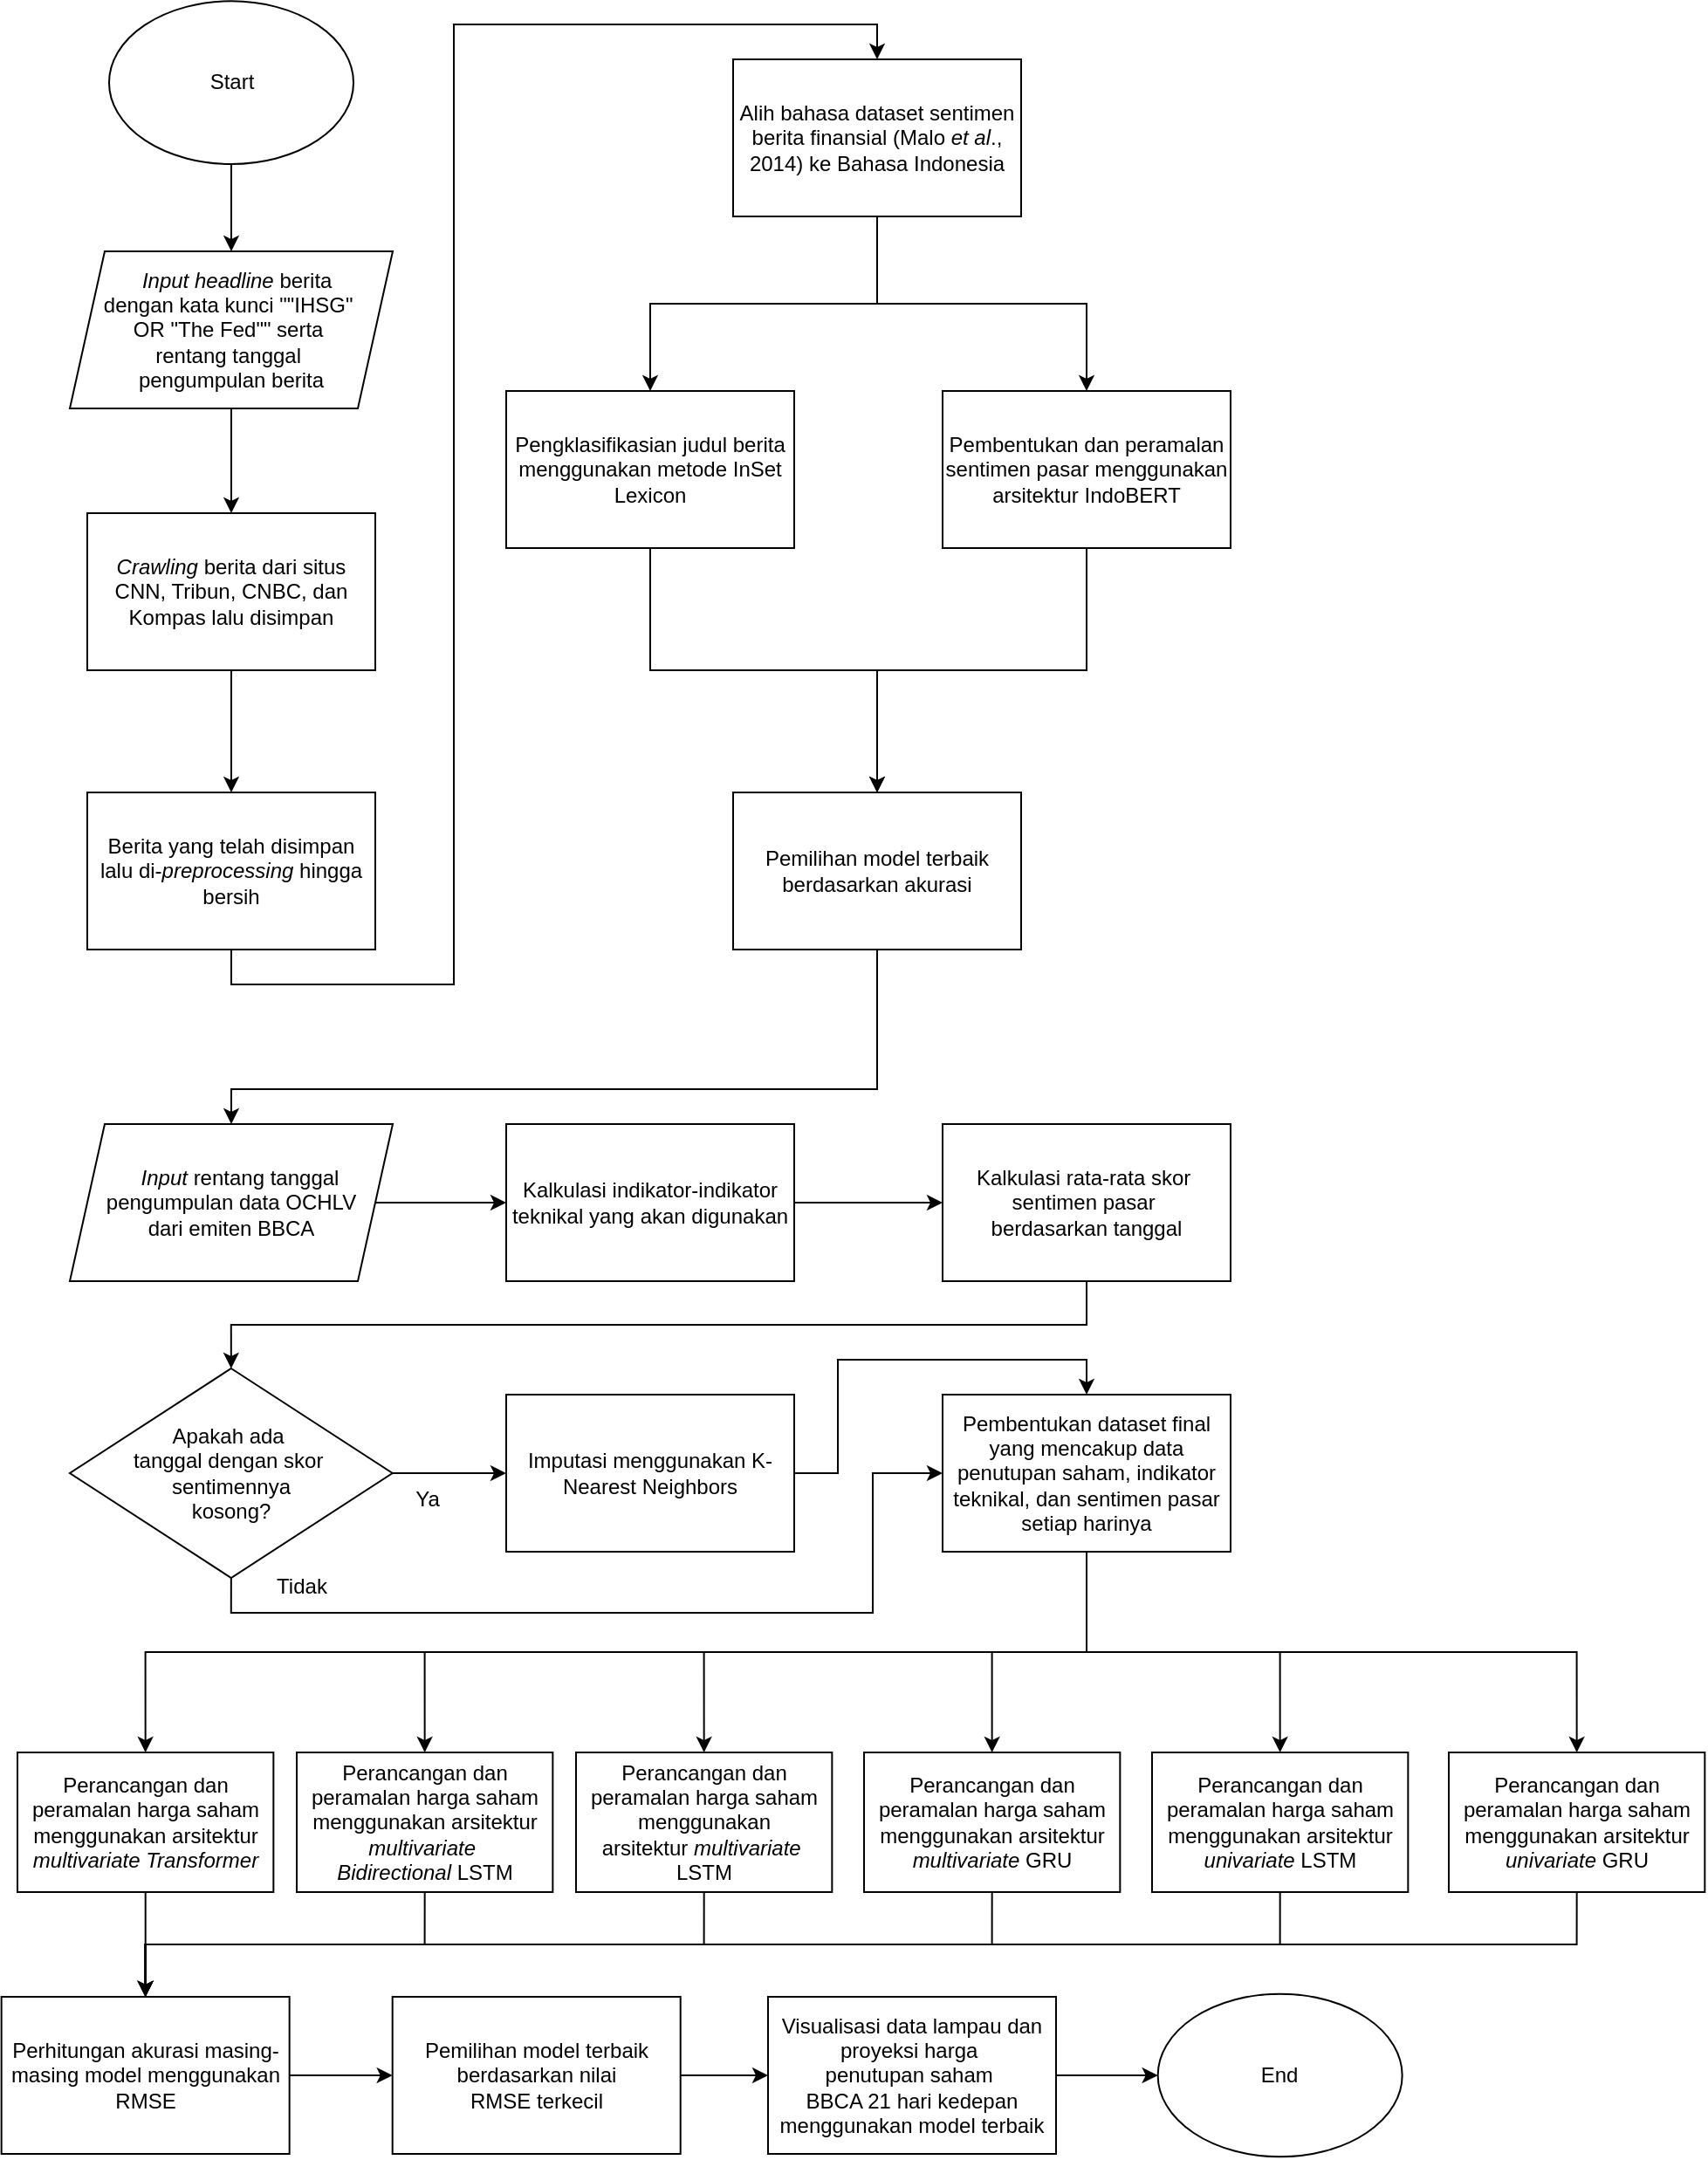 <mxfile version="26.0.11" pages="11">
  <diagram id="_qP4K68kMuX402xmcLq8" name="Page-1">
    <mxGraphModel dx="1226" dy="721" grid="1" gridSize="10" guides="1" tooltips="1" connect="1" arrows="1" fold="1" page="1" pageScale="1" pageWidth="850" pageHeight="1100" math="0" shadow="0">
      <root>
        <mxCell id="0" />
        <mxCell id="1" parent="0" />
        <mxCell id="TtU02FTsdyyG5YefNE9X-7" style="edgeStyle=orthogonalEdgeStyle;rounded=0;orthogonalLoop=1;jettySize=auto;html=1;exitX=0.5;exitY=1;exitDx=0;exitDy=0;exitPerimeter=0;entryX=0.5;entryY=0;entryDx=0;entryDy=0;" parent="1" edge="1">
          <mxGeometry relative="1" as="geometry">
            <mxPoint x="220" y="140" as="sourcePoint" />
          </mxGeometry>
        </mxCell>
        <mxCell id="TtU02FTsdyyG5YefNE9X-10" style="edgeStyle=orthogonalEdgeStyle;rounded=0;orthogonalLoop=1;jettySize=auto;html=1;exitX=0.5;exitY=1;exitDx=0;exitDy=0;entryX=0.5;entryY=0;entryDx=0;entryDy=0;" parent="1" source="TtU02FTsdyyG5YefNE9X-8" target="TtU02FTsdyyG5YefNE9X-9" edge="1">
          <mxGeometry relative="1" as="geometry" />
        </mxCell>
        <mxCell id="TtU02FTsdyyG5YefNE9X-8" value="Start" style="ellipse;whiteSpace=wrap;html=1;" parent="1" vertex="1">
          <mxGeometry x="92.5" y="36.67" width="140" height="93.33" as="geometry" />
        </mxCell>
        <mxCell id="TtU02FTsdyyG5YefNE9X-11" style="edgeStyle=orthogonalEdgeStyle;rounded=0;orthogonalLoop=1;jettySize=auto;html=1;exitX=0.5;exitY=1;exitDx=0;exitDy=0;entryX=0.5;entryY=0;entryDx=0;entryDy=0;" parent="1" source="TtU02FTsdyyG5YefNE9X-9" target="TtU02FTsdyyG5YefNE9X-12" edge="1">
          <mxGeometry relative="1" as="geometry">
            <mxPoint x="162.5" y="360" as="targetPoint" />
          </mxGeometry>
        </mxCell>
        <mxCell id="TtU02FTsdyyG5YefNE9X-9" value="&amp;nbsp; &amp;nbsp;&lt;i&gt;Input headline&amp;nbsp;&lt;/i&gt;berita&amp;nbsp;&lt;div&gt;dengan kata kunci &quot;&quot;IHSG&quot;&amp;nbsp;&lt;div&gt;OR &quot;The Fed&quot;&quot; serta&amp;nbsp;&lt;/div&gt;&lt;div&gt;rentang tanggal&amp;nbsp;&lt;/div&gt;&lt;div&gt;pengumpulan berita&lt;/div&gt;&lt;/div&gt;" style="shape=parallelogram;perimeter=parallelogramPerimeter;fixedSize=1;whiteSpace=wrap;html=1;" parent="1" vertex="1">
          <mxGeometry x="70" y="180" width="185" height="90" as="geometry" />
        </mxCell>
        <mxCell id="TtU02FTsdyyG5YefNE9X-14" style="edgeStyle=orthogonalEdgeStyle;rounded=0;orthogonalLoop=1;jettySize=auto;html=1;exitX=0.5;exitY=1;exitDx=0;exitDy=0;entryX=0.5;entryY=0;entryDx=0;entryDy=0;" parent="1" source="TtU02FTsdyyG5YefNE9X-12" target="TtU02FTsdyyG5YefNE9X-13" edge="1">
          <mxGeometry relative="1" as="geometry" />
        </mxCell>
        <mxCell id="TtU02FTsdyyG5YefNE9X-12" value="&lt;i&gt;Crawling &lt;/i&gt;berita dari situs CNN, Tribun, CNBC, dan Kompas lalu disimpan" style="rounded=0;whiteSpace=wrap;html=1;" parent="1" vertex="1">
          <mxGeometry x="80" y="330" width="165" height="90" as="geometry" />
        </mxCell>
        <mxCell id="LXYCTwJGJKqXCq0q85iN-1" style="edgeStyle=orthogonalEdgeStyle;rounded=0;orthogonalLoop=1;jettySize=auto;html=1;exitX=0.5;exitY=1;exitDx=0;exitDy=0;entryX=0.5;entryY=0;entryDx=0;entryDy=0;" parent="1" source="TtU02FTsdyyG5YefNE9X-13" target="TtU02FTsdyyG5YefNE9X-24" edge="1">
          <mxGeometry relative="1" as="geometry">
            <Array as="points">
              <mxPoint x="163" y="600" />
              <mxPoint x="290" y="600" />
              <mxPoint x="290" y="50" />
              <mxPoint x="533" y="50" />
            </Array>
          </mxGeometry>
        </mxCell>
        <mxCell id="TtU02FTsdyyG5YefNE9X-13" value="Berita yang telah disimpan lalu di-&lt;i&gt;preprocessing &lt;/i&gt;hingga bersih" style="rounded=0;whiteSpace=wrap;html=1;" parent="1" vertex="1">
          <mxGeometry x="80" y="490" width="165" height="90" as="geometry" />
        </mxCell>
        <mxCell id="TtU02FTsdyyG5YefNE9X-21" style="edgeStyle=orthogonalEdgeStyle;rounded=0;orthogonalLoop=1;jettySize=auto;html=1;exitX=0.5;exitY=1;exitDx=0;exitDy=0;" parent="1" source="TtU02FTsdyyG5YefNE9X-15" target="TtU02FTsdyyG5YefNE9X-19" edge="1">
          <mxGeometry relative="1" as="geometry" />
        </mxCell>
        <mxCell id="TtU02FTsdyyG5YefNE9X-15" value="Pengklasifikasian judul berita menggunakan metode InSet Lexicon" style="rounded=0;whiteSpace=wrap;html=1;" parent="1" vertex="1">
          <mxGeometry x="320" y="260" width="165" height="90" as="geometry" />
        </mxCell>
        <mxCell id="TtU02FTsdyyG5YefNE9X-23" style="edgeStyle=orthogonalEdgeStyle;rounded=0;orthogonalLoop=1;jettySize=auto;html=1;exitX=0.5;exitY=1;exitDx=0;exitDy=0;entryX=0.5;entryY=0;entryDx=0;entryDy=0;" parent="1" source="TtU02FTsdyyG5YefNE9X-17" target="TtU02FTsdyyG5YefNE9X-19" edge="1">
          <mxGeometry relative="1" as="geometry" />
        </mxCell>
        <mxCell id="TtU02FTsdyyG5YefNE9X-17" value="Pembentukan dan peramalan sentimen pasar menggunakan arsitektur IndoBERT" style="rounded=0;whiteSpace=wrap;html=1;" parent="1" vertex="1">
          <mxGeometry x="570" y="260" width="165" height="90" as="geometry" />
        </mxCell>
        <mxCell id="TtU02FTsdyyG5YefNE9X-29" style="edgeStyle=orthogonalEdgeStyle;rounded=0;orthogonalLoop=1;jettySize=auto;html=1;exitX=0.5;exitY=1;exitDx=0;exitDy=0;entryX=0.5;entryY=0;entryDx=0;entryDy=0;" parent="1" source="TtU02FTsdyyG5YefNE9X-19" target="TtU02FTsdyyG5YefNE9X-28" edge="1">
          <mxGeometry relative="1" as="geometry">
            <Array as="points">
              <mxPoint x="532" y="660" />
              <mxPoint x="162" y="660" />
            </Array>
          </mxGeometry>
        </mxCell>
        <mxCell id="TtU02FTsdyyG5YefNE9X-19" value="Pemilihan model terbaik berdasarkan akurasi" style="rounded=0;whiteSpace=wrap;html=1;" parent="1" vertex="1">
          <mxGeometry x="450" y="490" width="165" height="90" as="geometry" />
        </mxCell>
        <mxCell id="TtU02FTsdyyG5YefNE9X-26" style="edgeStyle=orthogonalEdgeStyle;rounded=0;orthogonalLoop=1;jettySize=auto;html=1;exitX=0.5;exitY=1;exitDx=0;exitDy=0;entryX=0.5;entryY=0;entryDx=0;entryDy=0;" parent="1" source="TtU02FTsdyyG5YefNE9X-24" target="TtU02FTsdyyG5YefNE9X-17" edge="1">
          <mxGeometry relative="1" as="geometry" />
        </mxCell>
        <mxCell id="TtU02FTsdyyG5YefNE9X-24" value="Alih bahasa dataset sentimen berita finansial (Malo &lt;i&gt;et al&lt;/i&gt;., 2014) ke Bahasa Indonesia" style="rounded=0;whiteSpace=wrap;html=1;" parent="1" vertex="1">
          <mxGeometry x="450" y="70" width="165" height="90" as="geometry" />
        </mxCell>
        <mxCell id="TtU02FTsdyyG5YefNE9X-31" style="edgeStyle=orthogonalEdgeStyle;rounded=0;orthogonalLoop=1;jettySize=auto;html=1;exitX=1;exitY=0.5;exitDx=0;exitDy=0;entryX=0;entryY=0.5;entryDx=0;entryDy=0;" parent="1" source="TtU02FTsdyyG5YefNE9X-28" target="TtU02FTsdyyG5YefNE9X-30" edge="1">
          <mxGeometry relative="1" as="geometry" />
        </mxCell>
        <mxCell id="TtU02FTsdyyG5YefNE9X-28" value="&amp;nbsp; &amp;nbsp;&lt;i&gt;Input&amp;nbsp;&lt;/i&gt;rentang tanggal pengumpulan data OCHLV&lt;div&gt;dari emiten BBCA&lt;/div&gt;" style="shape=parallelogram;perimeter=parallelogramPerimeter;fixedSize=1;whiteSpace=wrap;html=1;" parent="1" vertex="1">
          <mxGeometry x="70" y="680" width="185" height="90" as="geometry" />
        </mxCell>
        <mxCell id="TtU02FTsdyyG5YefNE9X-33" style="edgeStyle=orthogonalEdgeStyle;rounded=0;orthogonalLoop=1;jettySize=auto;html=1;exitX=1;exitY=0.5;exitDx=0;exitDy=0;entryX=0;entryY=0.5;entryDx=0;entryDy=0;" parent="1" source="TtU02FTsdyyG5YefNE9X-30" target="TtU02FTsdyyG5YefNE9X-32" edge="1">
          <mxGeometry relative="1" as="geometry" />
        </mxCell>
        <mxCell id="TtU02FTsdyyG5YefNE9X-30" value="Kalkulasi indikator-indikator teknikal yang akan digunakan" style="rounded=0;whiteSpace=wrap;html=1;" parent="1" vertex="1">
          <mxGeometry x="320" y="680" width="165" height="90" as="geometry" />
        </mxCell>
        <mxCell id="TtU02FTsdyyG5YefNE9X-36" style="edgeStyle=orthogonalEdgeStyle;rounded=0;orthogonalLoop=1;jettySize=auto;html=1;exitX=0.5;exitY=1;exitDx=0;exitDy=0;entryX=0.5;entryY=0;entryDx=0;entryDy=0;" parent="1" source="TtU02FTsdyyG5YefNE9X-32" target="TtU02FTsdyyG5YefNE9X-34" edge="1">
          <mxGeometry relative="1" as="geometry" />
        </mxCell>
        <mxCell id="TtU02FTsdyyG5YefNE9X-32" value="Kalkulasi rata-rata skor&amp;nbsp;&lt;div&gt;sentimen pasar&amp;nbsp;&lt;div&gt;berdasarkan tanggal&lt;/div&gt;&lt;/div&gt;" style="rounded=0;whiteSpace=wrap;html=1;" parent="1" vertex="1">
          <mxGeometry x="570" y="680" width="165" height="90" as="geometry" />
        </mxCell>
        <mxCell id="hAO0ZCHsk4SDBFkO57jN-2" style="edgeStyle=orthogonalEdgeStyle;rounded=0;orthogonalLoop=1;jettySize=auto;html=1;exitX=1;exitY=0.5;exitDx=0;exitDy=0;entryX=0;entryY=0.5;entryDx=0;entryDy=0;" parent="1" source="TtU02FTsdyyG5YefNE9X-34" target="TtU02FTsdyyG5YefNE9X-37" edge="1">
          <mxGeometry relative="1" as="geometry" />
        </mxCell>
        <mxCell id="hAO0ZCHsk4SDBFkO57jN-3" style="edgeStyle=orthogonalEdgeStyle;rounded=0;orthogonalLoop=1;jettySize=auto;html=1;exitX=0.5;exitY=1;exitDx=0;exitDy=0;entryX=0;entryY=0.5;entryDx=0;entryDy=0;" parent="1" source="TtU02FTsdyyG5YefNE9X-34" target="TtU02FTsdyyG5YefNE9X-40" edge="1">
          <mxGeometry relative="1" as="geometry">
            <Array as="points">
              <mxPoint x="162" y="960" />
              <mxPoint x="530" y="960" />
              <mxPoint x="530" y="880" />
            </Array>
          </mxGeometry>
        </mxCell>
        <mxCell id="TtU02FTsdyyG5YefNE9X-34" value="Apakah ada&amp;nbsp;&lt;div&gt;tanggal dengan skor&amp;nbsp;&lt;/div&gt;&lt;div&gt;sentimennya&lt;/div&gt;&lt;div&gt;kosong?&lt;/div&gt;" style="rhombus;whiteSpace=wrap;html=1;" parent="1" vertex="1">
          <mxGeometry x="70" y="820" width="184.85" height="120" as="geometry" />
        </mxCell>
        <mxCell id="TtU02FTsdyyG5YefNE9X-46" style="edgeStyle=orthogonalEdgeStyle;rounded=0;orthogonalLoop=1;jettySize=auto;html=1;exitX=1;exitY=0.5;exitDx=0;exitDy=0;entryX=0.5;entryY=0;entryDx=0;entryDy=0;" parent="1" source="TtU02FTsdyyG5YefNE9X-37" target="TtU02FTsdyyG5YefNE9X-40" edge="1">
          <mxGeometry relative="1" as="geometry">
            <Array as="points">
              <mxPoint x="510" y="880" />
              <mxPoint x="510" y="815" />
              <mxPoint x="652" y="815" />
            </Array>
          </mxGeometry>
        </mxCell>
        <mxCell id="TtU02FTsdyyG5YefNE9X-37" value="Imputasi menggunakan K-Nearest Neighbors" style="rounded=0;whiteSpace=wrap;html=1;" parent="1" vertex="1">
          <mxGeometry x="320" y="835" width="165" height="90" as="geometry" />
        </mxCell>
        <mxCell id="TtU02FTsdyyG5YefNE9X-39" value="Tidak" style="text;html=1;align=center;verticalAlign=middle;whiteSpace=wrap;rounded=0;" parent="1" vertex="1">
          <mxGeometry x="172.5" y="930" width="60" height="30" as="geometry" />
        </mxCell>
        <mxCell id="TtU02FTsdyyG5YefNE9X-48" style="edgeStyle=orthogonalEdgeStyle;rounded=0;orthogonalLoop=1;jettySize=auto;html=1;exitX=0.5;exitY=1;exitDx=0;exitDy=0;entryX=0.5;entryY=0;entryDx=0;entryDy=0;" parent="1" source="TtU02FTsdyyG5YefNE9X-40" target="TtU02FTsdyyG5YefNE9X-50" edge="1">
          <mxGeometry relative="1" as="geometry">
            <mxPoint x="160" y="990" as="targetPoint" />
          </mxGeometry>
        </mxCell>
        <mxCell id="TtU02FTsdyyG5YefNE9X-55" style="edgeStyle=orthogonalEdgeStyle;rounded=0;orthogonalLoop=1;jettySize=auto;html=1;exitX=0.5;exitY=1;exitDx=0;exitDy=0;entryX=0.5;entryY=0;entryDx=0;entryDy=0;" parent="1" source="TtU02FTsdyyG5YefNE9X-40" target="TtU02FTsdyyG5YefNE9X-51" edge="1">
          <mxGeometry relative="1" as="geometry" />
        </mxCell>
        <mxCell id="TtU02FTsdyyG5YefNE9X-56" style="edgeStyle=orthogonalEdgeStyle;rounded=0;orthogonalLoop=1;jettySize=auto;html=1;exitX=0.5;exitY=1;exitDx=0;exitDy=0;entryX=0.5;entryY=0;entryDx=0;entryDy=0;" parent="1" source="TtU02FTsdyyG5YefNE9X-40" target="TtU02FTsdyyG5YefNE9X-52" edge="1">
          <mxGeometry relative="1" as="geometry" />
        </mxCell>
        <mxCell id="TtU02FTsdyyG5YefNE9X-57" style="edgeStyle=orthogonalEdgeStyle;rounded=0;orthogonalLoop=1;jettySize=auto;html=1;exitX=0.5;exitY=1;exitDx=0;exitDy=0;entryX=0.5;entryY=0;entryDx=0;entryDy=0;" parent="1" source="TtU02FTsdyyG5YefNE9X-40" target="TtU02FTsdyyG5YefNE9X-53" edge="1">
          <mxGeometry relative="1" as="geometry" />
        </mxCell>
        <mxCell id="TtU02FTsdyyG5YefNE9X-61" style="edgeStyle=orthogonalEdgeStyle;rounded=0;orthogonalLoop=1;jettySize=auto;html=1;exitX=0.5;exitY=1;exitDx=0;exitDy=0;entryX=0.5;entryY=0;entryDx=0;entryDy=0;" parent="1" source="TtU02FTsdyyG5YefNE9X-40" target="TtU02FTsdyyG5YefNE9X-54" edge="1">
          <mxGeometry relative="1" as="geometry" />
        </mxCell>
        <mxCell id="ER3kcnHjNVpC2_shipKQ-2" style="edgeStyle=orthogonalEdgeStyle;rounded=0;orthogonalLoop=1;jettySize=auto;html=1;exitX=0.5;exitY=1;exitDx=0;exitDy=0;entryX=0.5;entryY=0;entryDx=0;entryDy=0;" parent="1" source="TtU02FTsdyyG5YefNE9X-40" target="ER3kcnHjNVpC2_shipKQ-1" edge="1">
          <mxGeometry relative="1" as="geometry" />
        </mxCell>
        <mxCell id="TtU02FTsdyyG5YefNE9X-40" value="Pembentukan dataset final yang mencakup data penutupan saham, indikator teknikal, dan sentimen pasar setiap harinya" style="rounded=0;whiteSpace=wrap;html=1;" parent="1" vertex="1">
          <mxGeometry x="570" y="835" width="165" height="90" as="geometry" />
        </mxCell>
        <mxCell id="TtU02FTsdyyG5YefNE9X-42" value="Ya" style="text;html=1;align=center;verticalAlign=middle;whiteSpace=wrap;rounded=0;" parent="1" vertex="1">
          <mxGeometry x="245" y="880" width="60" height="30" as="geometry" />
        </mxCell>
        <mxCell id="TtU02FTsdyyG5YefNE9X-73" style="edgeStyle=orthogonalEdgeStyle;rounded=0;orthogonalLoop=1;jettySize=auto;html=1;exitX=0.5;exitY=1;exitDx=0;exitDy=0;entryX=0.5;entryY=0;entryDx=0;entryDy=0;" parent="1" source="TtU02FTsdyyG5YefNE9X-50" target="TtU02FTsdyyG5YefNE9X-67" edge="1">
          <mxGeometry relative="1" as="geometry" />
        </mxCell>
        <mxCell id="TtU02FTsdyyG5YefNE9X-50" value="Perancangan dan peramalan harga saham menggunakan arsitektur &lt;i&gt;multivariate Transformer&lt;/i&gt;" style="rounded=0;whiteSpace=wrap;html=1;" parent="1" vertex="1">
          <mxGeometry x="40" y="1040" width="146.67" height="80" as="geometry" />
        </mxCell>
        <mxCell id="TtU02FTsdyyG5YefNE9X-72" style="edgeStyle=orthogonalEdgeStyle;rounded=0;orthogonalLoop=1;jettySize=auto;html=1;exitX=0.5;exitY=1;exitDx=0;exitDy=0;entryX=0.5;entryY=0;entryDx=0;entryDy=0;" parent="1" source="TtU02FTsdyyG5YefNE9X-51" target="TtU02FTsdyyG5YefNE9X-67" edge="1">
          <mxGeometry relative="1" as="geometry" />
        </mxCell>
        <mxCell id="TtU02FTsdyyG5YefNE9X-51" value="Perancangan&amp;nbsp;dan peramalan harga saham menggunakan arsitektur &lt;i&gt;multivariate&amp;nbsp;&lt;/i&gt;&lt;div&gt;&lt;i&gt;Bidirectional &lt;/i&gt;LSTM&lt;/div&gt;" style="rounded=0;whiteSpace=wrap;html=1;" parent="1" vertex="1">
          <mxGeometry x="200" y="1040" width="146.67" height="80" as="geometry" />
        </mxCell>
        <mxCell id="TtU02FTsdyyG5YefNE9X-68" style="edgeStyle=orthogonalEdgeStyle;rounded=0;orthogonalLoop=1;jettySize=auto;html=1;exitX=0.5;exitY=1;exitDx=0;exitDy=0;entryX=0.5;entryY=0;entryDx=0;entryDy=0;" parent="1" source="TtU02FTsdyyG5YefNE9X-52" target="TtU02FTsdyyG5YefNE9X-67" edge="1">
          <mxGeometry relative="1" as="geometry" />
        </mxCell>
        <mxCell id="TtU02FTsdyyG5YefNE9X-52" value="Perancangan&amp;nbsp;dan peramalan harga saham menggunakan arsitektur&amp;nbsp;&lt;i&gt;multivariate&amp;nbsp;&lt;/i&gt;&lt;div&gt;&lt;span style=&quot;background-color: initial;&quot;&gt;LSTM&lt;/span&gt;&lt;/div&gt;" style="rounded=0;whiteSpace=wrap;html=1;" parent="1" vertex="1">
          <mxGeometry x="360" y="1040" width="146.67" height="80" as="geometry" />
        </mxCell>
        <mxCell id="TtU02FTsdyyG5YefNE9X-69" style="edgeStyle=orthogonalEdgeStyle;rounded=0;orthogonalLoop=1;jettySize=auto;html=1;exitX=0.5;exitY=1;exitDx=0;exitDy=0;entryX=0.5;entryY=0;entryDx=0;entryDy=0;" parent="1" source="TtU02FTsdyyG5YefNE9X-53" target="TtU02FTsdyyG5YefNE9X-67" edge="1">
          <mxGeometry relative="1" as="geometry" />
        </mxCell>
        <mxCell id="TtU02FTsdyyG5YefNE9X-53" value="Perancangan&amp;nbsp;dan peramalan harga saham menggunakan arsitektur &lt;i&gt;multivariate&amp;nbsp;&lt;/i&gt;GRU" style="rounded=0;whiteSpace=wrap;html=1;" parent="1" vertex="1">
          <mxGeometry x="525" y="1040" width="146.67" height="80" as="geometry" />
        </mxCell>
        <mxCell id="TtU02FTsdyyG5YefNE9X-70" style="edgeStyle=orthogonalEdgeStyle;rounded=0;orthogonalLoop=1;jettySize=auto;html=1;exitX=0.5;exitY=1;exitDx=0;exitDy=0;entryX=0.5;entryY=0;entryDx=0;entryDy=0;" parent="1" source="TtU02FTsdyyG5YefNE9X-54" target="TtU02FTsdyyG5YefNE9X-67" edge="1">
          <mxGeometry relative="1" as="geometry" />
        </mxCell>
        <mxCell id="TtU02FTsdyyG5YefNE9X-54" value="Perancangan&amp;nbsp;dan peramalan harga saham menggunakan arsitektur &lt;i&gt;univariate &lt;/i&gt;LSTM" style="rounded=0;whiteSpace=wrap;html=1;" parent="1" vertex="1">
          <mxGeometry x="690" y="1040" width="146.67" height="80" as="geometry" />
        </mxCell>
        <mxCell id="TtU02FTsdyyG5YefNE9X-75" style="edgeStyle=orthogonalEdgeStyle;rounded=0;orthogonalLoop=1;jettySize=auto;html=1;exitX=1;exitY=0.5;exitDx=0;exitDy=0;entryX=0;entryY=0.5;entryDx=0;entryDy=0;" parent="1" source="TtU02FTsdyyG5YefNE9X-67" target="TtU02FTsdyyG5YefNE9X-74" edge="1">
          <mxGeometry relative="1" as="geometry" />
        </mxCell>
        <mxCell id="TtU02FTsdyyG5YefNE9X-67" value="Perhitungan akurasi masing-masing model menggunakan RMSE" style="rounded=0;whiteSpace=wrap;html=1;" parent="1" vertex="1">
          <mxGeometry x="30.83" y="1180" width="165" height="90" as="geometry" />
        </mxCell>
        <mxCell id="TtU02FTsdyyG5YefNE9X-77" style="edgeStyle=orthogonalEdgeStyle;rounded=0;orthogonalLoop=1;jettySize=auto;html=1;exitX=1;exitY=0.5;exitDx=0;exitDy=0;entryX=0;entryY=0.5;entryDx=0;entryDy=0;" parent="1" source="TtU02FTsdyyG5YefNE9X-74" target="TtU02FTsdyyG5YefNE9X-76" edge="1">
          <mxGeometry relative="1" as="geometry" />
        </mxCell>
        <mxCell id="TtU02FTsdyyG5YefNE9X-74" value="Pemilihan model terbaik berdasarkan nilai RMSE&lt;span style=&quot;background-color: initial;&quot;&gt;&amp;nbsp;terkecil&lt;/span&gt;" style="rounded=0;whiteSpace=wrap;html=1;" parent="1" vertex="1">
          <mxGeometry x="254.85" y="1180" width="165" height="90" as="geometry" />
        </mxCell>
        <mxCell id="TtU02FTsdyyG5YefNE9X-82" style="edgeStyle=orthogonalEdgeStyle;rounded=0;orthogonalLoop=1;jettySize=auto;html=1;exitX=1;exitY=0.5;exitDx=0;exitDy=0;entryX=0;entryY=0.5;entryDx=0;entryDy=0;" parent="1" source="TtU02FTsdyyG5YefNE9X-76" target="TtU02FTsdyyG5YefNE9X-81" edge="1">
          <mxGeometry relative="1" as="geometry" />
        </mxCell>
        <mxCell id="TtU02FTsdyyG5YefNE9X-76" value="Visualisasi data lampau dan proyeksi harga&amp;nbsp;&lt;div&gt;penutupan saham&amp;nbsp;&lt;/div&gt;&lt;div&gt;BBCA 21 hari kedepan menggunakan model terbaik&lt;/div&gt;" style="rounded=0;whiteSpace=wrap;html=1;" parent="1" vertex="1">
          <mxGeometry x="470" y="1180" width="165" height="90" as="geometry" />
        </mxCell>
        <mxCell id="TtU02FTsdyyG5YefNE9X-81" value="End" style="ellipse;whiteSpace=wrap;html=1;" parent="1" vertex="1">
          <mxGeometry x="693.33" y="1178.33" width="140" height="93.33" as="geometry" />
        </mxCell>
        <mxCell id="JmqTqqaQD6Qh_bG2oq-G-2" value="" style="endArrow=classic;html=1;rounded=0;entryX=0.5;entryY=0;entryDx=0;entryDy=0;exitX=0.5;exitY=1;exitDx=0;exitDy=0;edgeStyle=orthogonalEdgeStyle;" parent="1" source="TtU02FTsdyyG5YefNE9X-24" target="TtU02FTsdyyG5YefNE9X-15" edge="1">
          <mxGeometry width="50" height="50" relative="1" as="geometry">
            <mxPoint x="400" y="40" as="sourcePoint" />
            <mxPoint x="510" y="150" as="targetPoint" />
          </mxGeometry>
        </mxCell>
        <mxCell id="ER3kcnHjNVpC2_shipKQ-3" style="edgeStyle=orthogonalEdgeStyle;rounded=0;orthogonalLoop=1;jettySize=auto;html=1;exitX=0.5;exitY=1;exitDx=0;exitDy=0;entryX=0.5;entryY=0;entryDx=0;entryDy=0;" parent="1" source="ER3kcnHjNVpC2_shipKQ-1" target="TtU02FTsdyyG5YefNE9X-67" edge="1">
          <mxGeometry relative="1" as="geometry" />
        </mxCell>
        <mxCell id="ER3kcnHjNVpC2_shipKQ-1" value="Perancangan&amp;nbsp;dan peramalan harga saham menggunakan arsitektur &lt;i&gt;univariate &lt;/i&gt;GRU" style="rounded=0;whiteSpace=wrap;html=1;" parent="1" vertex="1">
          <mxGeometry x="860" y="1040" width="146.67" height="80" as="geometry" />
        </mxCell>
      </root>
    </mxGraphModel>
  </diagram>
  <diagram id="BkpjnDhX9hEuNv2Yuy1m" name="Preprocessing">
    <mxGraphModel dx="1445" dy="804" grid="1" gridSize="10" guides="1" tooltips="1" connect="1" arrows="1" fold="1" page="1" pageScale="1" pageWidth="850" pageHeight="1100" math="0" shadow="0">
      <root>
        <mxCell id="0" />
        <mxCell id="1" parent="0" />
        <mxCell id="LDP_ve7cp0PtpH_AnbkT-1" style="edgeStyle=orthogonalEdgeStyle;rounded=0;orthogonalLoop=1;jettySize=auto;html=1;exitX=0.5;exitY=1;exitDx=0;exitDy=0;entryX=0.5;entryY=0;entryDx=0;entryDy=0;" parent="1" source="LDP_ve7cp0PtpH_AnbkT-2" target="LDP_ve7cp0PtpH_AnbkT-4" edge="1">
          <mxGeometry relative="1" as="geometry" />
        </mxCell>
        <mxCell id="LDP_ve7cp0PtpH_AnbkT-2" value="Start" style="ellipse;whiteSpace=wrap;html=1;" parent="1" vertex="1">
          <mxGeometry x="92.5" y="36.67" width="140" height="93.33" as="geometry" />
        </mxCell>
        <mxCell id="LDP_ve7cp0PtpH_AnbkT-3" style="edgeStyle=orthogonalEdgeStyle;rounded=0;orthogonalLoop=1;jettySize=auto;html=1;exitX=0.5;exitY=1;exitDx=0;exitDy=0;entryX=0.5;entryY=0;entryDx=0;entryDy=0;" parent="1" source="LDP_ve7cp0PtpH_AnbkT-4" target="LDP_ve7cp0PtpH_AnbkT-6" edge="1">
          <mxGeometry relative="1" as="geometry">
            <mxPoint x="162.5" y="360" as="targetPoint" />
          </mxGeometry>
        </mxCell>
        <mxCell id="LDP_ve7cp0PtpH_AnbkT-4" value="Input kata kunci&amp;nbsp;&lt;div&gt;pencarian berita dengan&lt;/div&gt;&lt;div&gt;parameter &quot;IHSG&quot; atau&lt;/div&gt;&lt;div&gt;&quot;The Fed&quot; serta menentukan periode&amp;nbsp;&lt;span style=&quot;background-color: initial;&quot;&gt;waktu&amp;nbsp;&lt;/span&gt;&lt;/div&gt;&lt;div&gt;&lt;span style=&quot;background-color: initial;&quot;&gt;pengambilan data&lt;/span&gt;&lt;/div&gt;" style="shape=parallelogram;perimeter=parallelogramPerimeter;fixedSize=1;whiteSpace=wrap;html=1;" parent="1" vertex="1">
          <mxGeometry x="65" y="175" width="195" height="100" as="geometry" />
        </mxCell>
        <mxCell id="LDP_ve7cp0PtpH_AnbkT-5" style="edgeStyle=orthogonalEdgeStyle;rounded=0;orthogonalLoop=1;jettySize=auto;html=1;exitX=0.5;exitY=1;exitDx=0;exitDy=0;entryX=0.5;entryY=0;entryDx=0;entryDy=0;" parent="1" source="LDP_ve7cp0PtpH_AnbkT-6" target="LDP_ve7cp0PtpH_AnbkT-7" edge="1">
          <mxGeometry relative="1" as="geometry">
            <mxPoint x="163" y="490" as="targetPoint" />
          </mxGeometry>
        </mxCell>
        <mxCell id="LDP_ve7cp0PtpH_AnbkT-6" value="&lt;i&gt;Crawling &lt;/i&gt;berita dari situs CNN, Tribun, CNBC, dan Kompas lalu disimpan" style="rounded=0;whiteSpace=wrap;html=1;" parent="1" vertex="1">
          <mxGeometry x="80" y="330" width="165" height="90" as="geometry" />
        </mxCell>
        <mxCell id="LDP_ve7cp0PtpH_AnbkT-19" style="edgeStyle=orthogonalEdgeStyle;rounded=0;orthogonalLoop=1;jettySize=auto;html=1;exitX=0.5;exitY=1;exitDx=0;exitDy=0;entryX=0.5;entryY=0;entryDx=0;entryDy=0;" parent="1" source="LDP_ve7cp0PtpH_AnbkT-7" target="LDP_ve7cp0PtpH_AnbkT-8" edge="1">
          <mxGeometry relative="1" as="geometry" />
        </mxCell>
        <mxCell id="LDP_ve7cp0PtpH_AnbkT-7" value="Data &lt;i&gt;headline&lt;/i&gt; berita dibersihkan dari karakter khusus yang tidak relevan" style="rounded=0;whiteSpace=wrap;html=1;" parent="1" vertex="1">
          <mxGeometry x="80" y="480" width="165" height="90" as="geometry" />
        </mxCell>
        <mxCell id="LDP_ve7cp0PtpH_AnbkT-34" style="edgeStyle=orthogonalEdgeStyle;rounded=0;orthogonalLoop=1;jettySize=auto;html=1;exitX=0.5;exitY=1;exitDx=0;exitDy=0;entryX=0.5;entryY=0;entryDx=0;entryDy=0;" parent="1" source="LDP_ve7cp0PtpH_AnbkT-8" target="LDP_ve7cp0PtpH_AnbkT-12" edge="1">
          <mxGeometry relative="1" as="geometry" />
        </mxCell>
        <mxCell id="LDP_ve7cp0PtpH_AnbkT-8" value="Data &lt;i&gt;headline&amp;nbsp;&lt;/i&gt;berita digabungkan dan diurutkan berdasarkan waktu publikasi" style="rounded=0;whiteSpace=wrap;html=1;" parent="1" vertex="1">
          <mxGeometry x="343" y="40" width="165" height="90" as="geometry" />
        </mxCell>
        <mxCell id="LDP_ve7cp0PtpH_AnbkT-15" style="edgeStyle=orthogonalEdgeStyle;rounded=0;orthogonalLoop=1;jettySize=auto;html=1;exitX=0.5;exitY=1;exitDx=0;exitDy=0;entryX=0.5;entryY=0;entryDx=0;entryDy=0;" parent="1" source="LDP_ve7cp0PtpH_AnbkT-12" target="LDP_ve7cp0PtpH_AnbkT-14" edge="1">
          <mxGeometry relative="1" as="geometry" />
        </mxCell>
        <mxCell id="LDP_ve7cp0PtpH_AnbkT-12" value="&lt;i&gt;Dataset &lt;/i&gt;Financial Sentiment Analysis (Malo et al., 2014) dialihbahasakan ke bahasa Indonesia" style="rounded=0;whiteSpace=wrap;html=1;" parent="1" vertex="1">
          <mxGeometry x="343" y="180" width="165" height="90" as="geometry" />
        </mxCell>
        <mxCell id="LDP_ve7cp0PtpH_AnbkT-18" style="edgeStyle=orthogonalEdgeStyle;rounded=0;orthogonalLoop=1;jettySize=auto;html=1;exitX=0.5;exitY=1;exitDx=0;exitDy=0;entryX=0.5;entryY=0;entryDx=0;entryDy=0;" parent="1" source="LDP_ve7cp0PtpH_AnbkT-14" target="LDP_ve7cp0PtpH_AnbkT-17" edge="1">
          <mxGeometry relative="1" as="geometry" />
        </mxCell>
        <mxCell id="LDP_ve7cp0PtpH_AnbkT-14" value="&lt;i&gt;Label encoding&lt;/i&gt; &lt;i&gt;dataset &lt;/i&gt;Financial Sentiment Analysis sesuai kategori sentimennya" style="rounded=0;whiteSpace=wrap;html=1;" parent="1" vertex="1">
          <mxGeometry x="343" y="330" width="165" height="90" as="geometry" />
        </mxCell>
        <mxCell id="LDP_ve7cp0PtpH_AnbkT-26" style="edgeStyle=orthogonalEdgeStyle;rounded=0;orthogonalLoop=1;jettySize=auto;html=1;exitX=0.5;exitY=1;exitDx=0;exitDy=0;entryX=0.5;entryY=0;entryDx=0;entryDy=0;" parent="1" source="LDP_ve7cp0PtpH_AnbkT-17" target="LDP_ve7cp0PtpH_AnbkT-25" edge="1">
          <mxGeometry relative="1" as="geometry" />
        </mxCell>
        <mxCell id="LDP_ve7cp0PtpH_AnbkT-17" value="&lt;i&gt;Dataset &lt;/i&gt;Financial Sentiment Analysis yang telah diproses diunggah ke &lt;i&gt;platform &lt;/i&gt;Hugging Face" style="rounded=0;whiteSpace=wrap;html=1;" parent="1" vertex="1">
          <mxGeometry x="343" y="480" width="165" height="90" as="geometry" />
        </mxCell>
        <mxCell id="LDP_ve7cp0PtpH_AnbkT-29" style="edgeStyle=orthogonalEdgeStyle;rounded=0;orthogonalLoop=1;jettySize=auto;html=1;exitX=0.5;exitY=1;exitDx=0;exitDy=0;entryX=0.5;entryY=0;entryDx=0;entryDy=0;" parent="1" source="LDP_ve7cp0PtpH_AnbkT-25" target="LDP_ve7cp0PtpH_AnbkT-28" edge="1">
          <mxGeometry relative="1" as="geometry" />
        </mxCell>
        <mxCell id="LDP_ve7cp0PtpH_AnbkT-25" value="&amp;nbsp; &amp;nbsp;Input emiten BBCA&lt;span style=&quot;background-color: initial;&quot;&gt;&amp;nbsp;serta&amp;nbsp;&lt;/span&gt;&lt;div&gt;&lt;div&gt;rentang tanggal&amp;nbsp;&lt;/div&gt;&lt;div&gt;pengumpulan data harga&lt;/div&gt;&lt;/div&gt;&lt;div&gt;saham beserta volumenya&lt;/div&gt;" style="shape=parallelogram;perimeter=parallelogramPerimeter;fixedSize=1;whiteSpace=wrap;html=1;" parent="1" vertex="1">
          <mxGeometry x="610" y="36.67" width="185" height="90" as="geometry" />
        </mxCell>
        <mxCell id="LDP_ve7cp0PtpH_AnbkT-31" style="edgeStyle=orthogonalEdgeStyle;rounded=0;orthogonalLoop=1;jettySize=auto;html=1;exitX=0.5;exitY=1;exitDx=0;exitDy=0;entryX=0.5;entryY=0;entryDx=0;entryDy=0;" parent="1" source="LDP_ve7cp0PtpH_AnbkT-28" target="LDP_ve7cp0PtpH_AnbkT-30" edge="1">
          <mxGeometry relative="1" as="geometry" />
        </mxCell>
        <mxCell id="LDP_ve7cp0PtpH_AnbkT-28" value="Enam parameter indikator teknikal lainnya dikalkulasi menggunakan&amp;nbsp;&lt;div&gt;pustaka TA-Lib&lt;/div&gt;" style="rounded=0;whiteSpace=wrap;html=1;" parent="1" vertex="1">
          <mxGeometry x="620" y="180" width="165" height="90" as="geometry" />
        </mxCell>
        <mxCell id="LDP_ve7cp0PtpH_AnbkT-33" style="edgeStyle=orthogonalEdgeStyle;rounded=0;orthogonalLoop=1;jettySize=auto;html=1;exitX=0.5;exitY=1;exitDx=0;exitDy=0;entryX=0.5;entryY=0;entryDx=0;entryDy=0;" parent="1" source="LDP_ve7cp0PtpH_AnbkT-30" target="LDP_ve7cp0PtpH_AnbkT-32" edge="1">
          <mxGeometry relative="1" as="geometry" />
        </mxCell>
        <mxCell id="LDP_ve7cp0PtpH_AnbkT-30" value="Data harga penutupan saham dan hasil kalkulasi indikator teknikal disimpan" style="rounded=0;whiteSpace=wrap;html=1;" parent="1" vertex="1">
          <mxGeometry x="620" y="330" width="165" height="90" as="geometry" />
        </mxCell>
        <mxCell id="LDP_ve7cp0PtpH_AnbkT-32" value="End" style="ellipse;whiteSpace=wrap;html=1;" parent="1" vertex="1">
          <mxGeometry x="632.5" y="480" width="140" height="93.33" as="geometry" />
        </mxCell>
      </root>
    </mxGraphModel>
  </diagram>
  <diagram id="w7w9h4pgWQtdtraI_QQv" name="Sentimen Analisis">
    <mxGraphModel dx="1895" dy="1115" grid="1" gridSize="10" guides="1" tooltips="1" connect="1" arrows="1" fold="1" page="1" pageScale="1" pageWidth="850" pageHeight="1100" math="0" shadow="0">
      <root>
        <mxCell id="0" />
        <mxCell id="1" parent="0" />
        <mxCell id="tAC1tTyvU9TgGv6EFWUW-1" style="edgeStyle=orthogonalEdgeStyle;rounded=0;orthogonalLoop=1;jettySize=auto;html=1;exitX=0.5;exitY=1;exitDx=0;exitDy=0;entryX=0.5;entryY=0;entryDx=0;entryDy=0;" parent="1" source="tAC1tTyvU9TgGv6EFWUW-2" target="tAC1tTyvU9TgGv6EFWUW-24" edge="1">
          <mxGeometry relative="1" as="geometry">
            <mxPoint x="102.5" y="175" as="targetPoint" />
          </mxGeometry>
        </mxCell>
        <mxCell id="tAC1tTyvU9TgGv6EFWUW-2" value="Start" style="ellipse;whiteSpace=wrap;html=1;" parent="1" vertex="1">
          <mxGeometry x="162.5" y="36.67" width="140" height="93.33" as="geometry" />
        </mxCell>
        <mxCell id="wfMWBXpLEgWutPj4w3a2-1" style="edgeStyle=orthogonalEdgeStyle;rounded=0;orthogonalLoop=1;jettySize=auto;html=1;exitX=0.5;exitY=1;exitDx=0;exitDy=0;entryX=0.5;entryY=0;entryDx=0;entryDy=0;" parent="1" source="tAC1tTyvU9TgGv6EFWUW-24" target="tAC1tTyvU9TgGv6EFWUW-27" edge="1">
          <mxGeometry relative="1" as="geometry" />
        </mxCell>
        <mxCell id="tAC1tTyvU9TgGv6EFWUW-24" value="Unduh &lt;i&gt;dataset&lt;/i&gt;&amp;nbsp;Financial Sentiment Analysis dari Hugging Face" style="rounded=0;whiteSpace=wrap;html=1;" parent="1" vertex="1">
          <mxGeometry x="150" y="180" width="165" height="90" as="geometry" />
        </mxCell>
        <mxCell id="wfMWBXpLEgWutPj4w3a2-7" style="edgeStyle=orthogonalEdgeStyle;rounded=0;orthogonalLoop=1;jettySize=auto;html=1;exitX=0.5;exitY=1;exitDx=0;exitDy=0;" parent="1" source="tAC1tTyvU9TgGv6EFWUW-27" target="wfMWBXpLEgWutPj4w3a2-6" edge="1">
          <mxGeometry relative="1" as="geometry" />
        </mxCell>
        <mxCell id="tAC1tTyvU9TgGv6EFWUW-27" value="Klasifikasi berita menggunakan&lt;div&gt;&amp;nbsp;IndoBERT&lt;/div&gt;" style="rounded=0;whiteSpace=wrap;html=1;" parent="1" vertex="1">
          <mxGeometry x="20" y="320" width="165" height="90" as="geometry" />
        </mxCell>
        <mxCell id="wfMWBXpLEgWutPj4w3a2-8" style="edgeStyle=orthogonalEdgeStyle;rounded=0;orthogonalLoop=1;jettySize=auto;html=1;exitX=0.5;exitY=1;exitDx=0;exitDy=0;entryX=0.5;entryY=0;entryDx=0;entryDy=0;" parent="1" source="tAC1tTyvU9TgGv6EFWUW-28" target="wfMWBXpLEgWutPj4w3a2-6" edge="1">
          <mxGeometry relative="1" as="geometry" />
        </mxCell>
        <mxCell id="tAC1tTyvU9TgGv6EFWUW-28" value="Klasifikasi berita menggunakan&lt;div&gt;&amp;nbsp;InSet Lexicon&lt;/div&gt;" style="rounded=0;whiteSpace=wrap;html=1;" parent="1" vertex="1">
          <mxGeometry x="283" y="320" width="165" height="90" as="geometry" />
        </mxCell>
        <mxCell id="wfMWBXpLEgWutPj4w3a2-3" value="" style="endArrow=classic;html=1;rounded=0;entryX=0.5;entryY=0;entryDx=0;entryDy=0;edgeStyle=orthogonalEdgeStyle;exitX=0.5;exitY=1;exitDx=0;exitDy=0;" parent="1" source="tAC1tTyvU9TgGv6EFWUW-24" target="tAC1tTyvU9TgGv6EFWUW-28" edge="1">
          <mxGeometry width="50" height="50" relative="1" as="geometry">
            <mxPoint x="100" y="290" as="sourcePoint" />
            <mxPoint x="330" y="300" as="targetPoint" />
          </mxGeometry>
        </mxCell>
        <mxCell id="wfMWBXpLEgWutPj4w3a2-10" style="edgeStyle=orthogonalEdgeStyle;rounded=0;orthogonalLoop=1;jettySize=auto;html=1;exitX=0.5;exitY=1;exitDx=0;exitDy=0;entryX=0.5;entryY=0;entryDx=0;entryDy=0;" parent="1" source="wfMWBXpLEgWutPj4w3a2-6" target="wfMWBXpLEgWutPj4w3a2-9" edge="1">
          <mxGeometry relative="1" as="geometry">
            <Array as="points">
              <mxPoint x="233" y="580" />
              <mxPoint x="490" y="580" />
              <mxPoint x="490" y="20" />
              <mxPoint x="613" y="20" />
            </Array>
          </mxGeometry>
        </mxCell>
        <mxCell id="wfMWBXpLEgWutPj4w3a2-6" value="Pemilihan metode dengan akurasi tertinggi" style="rounded=0;whiteSpace=wrap;html=1;" parent="1" vertex="1">
          <mxGeometry x="150" y="470" width="165" height="90" as="geometry" />
        </mxCell>
        <mxCell id="wfMWBXpLEgWutPj4w3a2-12" style="edgeStyle=orthogonalEdgeStyle;rounded=0;orthogonalLoop=1;jettySize=auto;html=1;exitX=0.5;exitY=1;exitDx=0;exitDy=0;entryX=0.5;entryY=0;entryDx=0;entryDy=0;" parent="1" source="wfMWBXpLEgWutPj4w3a2-9" target="wfMWBXpLEgWutPj4w3a2-11" edge="1">
          <mxGeometry relative="1" as="geometry" />
        </mxCell>
        <mxCell id="wfMWBXpLEgWutPj4w3a2-9" value="Prediksi sentimen data&amp;nbsp;&lt;i&gt;headline&lt;/i&gt;&amp;nbsp;&lt;div&gt;berita menggunakan&lt;/div&gt;&lt;div&gt;metode terbaik&lt;/div&gt;" style="rounded=0;whiteSpace=wrap;html=1;" parent="1" vertex="1">
          <mxGeometry x="530" y="40.0" width="165" height="90" as="geometry" />
        </mxCell>
        <mxCell id="wfMWBXpLEgWutPj4w3a2-14" style="edgeStyle=orthogonalEdgeStyle;rounded=0;orthogonalLoop=1;jettySize=auto;html=1;exitX=0.5;exitY=1;exitDx=0;exitDy=0;entryX=0.5;entryY=0;entryDx=0;entryDy=0;" parent="1" source="wfMWBXpLEgWutPj4w3a2-11" target="wfMWBXpLEgWutPj4w3a2-13" edge="1">
          <mxGeometry relative="1" as="geometry" />
        </mxCell>
        <mxCell id="wfMWBXpLEgWutPj4w3a2-11" value="Pengurutan data &lt;i&gt;headline&lt;/i&gt;&amp;nbsp;berita&amp;nbsp;&lt;div&gt;berdasarkan tanggal yang sudah diprediksi sentimennya&lt;/div&gt;" style="rounded=0;whiteSpace=wrap;html=1;" parent="1" vertex="1">
          <mxGeometry x="530" y="180.0" width="165" height="90" as="geometry" />
        </mxCell>
        <mxCell id="wfMWBXpLEgWutPj4w3a2-17" style="edgeStyle=orthogonalEdgeStyle;rounded=0;orthogonalLoop=1;jettySize=auto;html=1;exitX=0.5;exitY=1;exitDx=0;exitDy=0;entryX=0.5;entryY=0;entryDx=0;entryDy=0;" parent="1" source="wfMWBXpLEgWutPj4w3a2-13" target="wfMWBXpLEgWutPj4w3a2-15" edge="1">
          <mxGeometry relative="1" as="geometry" />
        </mxCell>
        <mxCell id="wfMWBXpLEgWutPj4w3a2-13" value="Hitung rata-rata skor&lt;div&gt;sentimen perharinya&lt;/div&gt;" style="rounded=0;whiteSpace=wrap;html=1;" parent="1" vertex="1">
          <mxGeometry x="530" y="320" width="165" height="90" as="geometry" />
        </mxCell>
        <mxCell id="rn9rcsne0Qpv20S0uJm_-3" style="edgeStyle=orthogonalEdgeStyle;rounded=0;orthogonalLoop=1;jettySize=auto;html=1;exitX=0.5;exitY=1;exitDx=0;exitDy=0;entryX=0.5;entryY=0;entryDx=0;entryDy=0;" parent="1" source="wfMWBXpLEgWutPj4w3a2-15" target="rn9rcsne0Qpv20S0uJm_-2" edge="1">
          <mxGeometry relative="1" as="geometry" />
        </mxCell>
        <mxCell id="IkbX9RMSK9Fr7SuEoyJu-3" style="edgeStyle=orthogonalEdgeStyle;rounded=0;orthogonalLoop=1;jettySize=auto;html=1;exitX=1;exitY=0.5;exitDx=0;exitDy=0;entryX=1;entryY=0.5;entryDx=0;entryDy=0;" parent="1" source="wfMWBXpLEgWutPj4w3a2-15" target="IkbX9RMSK9Fr7SuEoyJu-1" edge="1">
          <mxGeometry relative="1" as="geometry">
            <Array as="points">
              <mxPoint x="760" y="515" />
              <mxPoint x="760" y="805" />
            </Array>
          </mxGeometry>
        </mxCell>
        <mxCell id="wfMWBXpLEgWutPj4w3a2-15" value="Apakah ada hari&amp;nbsp;&lt;div&gt;dimana tidak ada skor sentimennya?&lt;/div&gt;" style="rhombus;whiteSpace=wrap;html=1;" parent="1" vertex="1">
          <mxGeometry x="539.69" y="442.19" width="145.62" height="145.62" as="geometry" />
        </mxCell>
        <mxCell id="IkbX9RMSK9Fr7SuEoyJu-2" style="edgeStyle=orthogonalEdgeStyle;rounded=0;orthogonalLoop=1;jettySize=auto;html=1;exitX=0.5;exitY=1;exitDx=0;exitDy=0;entryX=0.5;entryY=0;entryDx=0;entryDy=0;" parent="1" source="rn9rcsne0Qpv20S0uJm_-2" target="IkbX9RMSK9Fr7SuEoyJu-1" edge="1">
          <mxGeometry relative="1" as="geometry" />
        </mxCell>
        <mxCell id="rn9rcsne0Qpv20S0uJm_-2" value="Imputasi menggunakan K-Nearest Neighbors" style="rounded=0;whiteSpace=wrap;html=1;" parent="1" vertex="1">
          <mxGeometry x="530" y="620" width="165" height="90" as="geometry" />
        </mxCell>
        <mxCell id="rn9rcsne0Qpv20S0uJm_-4" value="Ya" style="text;html=1;align=center;verticalAlign=middle;whiteSpace=wrap;rounded=0;" parent="1" vertex="1">
          <mxGeometry x="570" y="587.81" width="60" height="30" as="geometry" />
        </mxCell>
        <mxCell id="SqV_Qg_AfoiKv6xpI5D7-3" style="edgeStyle=orthogonalEdgeStyle;rounded=0;orthogonalLoop=1;jettySize=auto;html=1;exitX=0.5;exitY=1;exitDx=0;exitDy=0;entryX=0.5;entryY=0;entryDx=0;entryDy=0;" parent="1" source="IkbX9RMSK9Fr7SuEoyJu-1" target="SqV_Qg_AfoiKv6xpI5D7-1" edge="1">
          <mxGeometry relative="1" as="geometry" />
        </mxCell>
        <mxCell id="IkbX9RMSK9Fr7SuEoyJu-1" value="Finalisasi skor sentimen perhari dan simpan datanya" style="rounded=0;whiteSpace=wrap;html=1;" parent="1" vertex="1">
          <mxGeometry x="530" y="760" width="165" height="90" as="geometry" />
        </mxCell>
        <mxCell id="IkbX9RMSK9Fr7SuEoyJu-5" value="Tidak" style="text;html=1;align=center;verticalAlign=middle;whiteSpace=wrap;rounded=0;" parent="1" vertex="1">
          <mxGeometry x="680" y="490" width="60" height="30" as="geometry" />
        </mxCell>
        <mxCell id="SqV_Qg_AfoiKv6xpI5D7-1" value="End" style="ellipse;whiteSpace=wrap;html=1;" parent="1" vertex="1">
          <mxGeometry x="162.5" y="630.0" width="140" height="93.33" as="geometry" />
        </mxCell>
      </root>
    </mxGraphModel>
  </diagram>
  <diagram id="ZhJGMOFpGZ86kpSx3L3e" name="Forecast Harga Saham">
    <mxGraphModel dx="1158" dy="681" grid="1" gridSize="10" guides="1" tooltips="1" connect="1" arrows="1" fold="1" page="1" pageScale="1" pageWidth="850" pageHeight="1100" math="0" shadow="0">
      <root>
        <mxCell id="0" />
        <mxCell id="1" parent="0" />
        <mxCell id="iJJ66uDCDZJ3W6cdKcM_-1" style="edgeStyle=orthogonalEdgeStyle;rounded=0;orthogonalLoop=1;jettySize=auto;html=1;exitX=0.5;exitY=1;exitDx=0;exitDy=0;entryX=0.5;entryY=0;entryDx=0;entryDy=0;" parent="1" source="iJJ66uDCDZJ3W6cdKcM_-2" target="iJJ66uDCDZJ3W6cdKcM_-3" edge="1">
          <mxGeometry relative="1" as="geometry">
            <mxPoint x="102.5" y="175" as="targetPoint" />
          </mxGeometry>
        </mxCell>
        <mxCell id="iJJ66uDCDZJ3W6cdKcM_-2" value="Start" style="ellipse;whiteSpace=wrap;html=1;" parent="1" vertex="1">
          <mxGeometry x="162.5" y="36.67" width="140" height="93.33" as="geometry" />
        </mxCell>
        <mxCell id="nQk6tUUsM_6COJRBxZBs-1" style="edgeStyle=orthogonalEdgeStyle;rounded=0;orthogonalLoop=1;jettySize=auto;html=1;exitX=0.5;exitY=1;exitDx=0;exitDy=0;entryX=0.5;entryY=0;entryDx=0;entryDy=0;" parent="1" source="iJJ66uDCDZJ3W6cdKcM_-3" target="oslcLEWO-81Z8Je3975R-21" edge="1">
          <mxGeometry relative="1" as="geometry" />
        </mxCell>
        <mxCell id="nQk6tUUsM_6COJRBxZBs-2" style="edgeStyle=orthogonalEdgeStyle;rounded=0;orthogonalLoop=1;jettySize=auto;html=1;exitX=0.5;exitY=1;exitDx=0;exitDy=0;entryX=0.5;entryY=0;entryDx=0;entryDy=0;" parent="1" source="iJJ66uDCDZJ3W6cdKcM_-3" target="oslcLEWO-81Z8Je3975R-23" edge="1">
          <mxGeometry relative="1" as="geometry" />
        </mxCell>
        <mxCell id="nQk6tUUsM_6COJRBxZBs-3" style="edgeStyle=orthogonalEdgeStyle;rounded=0;orthogonalLoop=1;jettySize=auto;html=1;exitX=0.5;exitY=1;exitDx=0;exitDy=0;entryX=0.5;entryY=0;entryDx=0;entryDy=0;" parent="1" source="iJJ66uDCDZJ3W6cdKcM_-3" target="oslcLEWO-81Z8Je3975R-25" edge="1">
          <mxGeometry relative="1" as="geometry" />
        </mxCell>
        <mxCell id="nQk6tUUsM_6COJRBxZBs-4" style="edgeStyle=orthogonalEdgeStyle;rounded=0;orthogonalLoop=1;jettySize=auto;html=1;exitX=0.5;exitY=1;exitDx=0;exitDy=0;entryX=0.5;entryY=0;entryDx=0;entryDy=0;" parent="1" source="iJJ66uDCDZJ3W6cdKcM_-3" target="oslcLEWO-81Z8Je3975R-27" edge="1">
          <mxGeometry relative="1" as="geometry" />
        </mxCell>
        <mxCell id="nQk6tUUsM_6COJRBxZBs-5" style="edgeStyle=orthogonalEdgeStyle;rounded=0;orthogonalLoop=1;jettySize=auto;html=1;exitX=0.5;exitY=1;exitDx=0;exitDy=0;entryX=0.5;entryY=0;entryDx=0;entryDy=0;" parent="1" source="iJJ66uDCDZJ3W6cdKcM_-3" target="oslcLEWO-81Z8Je3975R-29" edge="1">
          <mxGeometry relative="1" as="geometry" />
        </mxCell>
        <mxCell id="nQk6tUUsM_6COJRBxZBs-6" style="edgeStyle=orthogonalEdgeStyle;rounded=0;orthogonalLoop=1;jettySize=auto;html=1;exitX=0.5;exitY=1;exitDx=0;exitDy=0;entryX=0.5;entryY=0;entryDx=0;entryDy=0;" parent="1" source="iJJ66uDCDZJ3W6cdKcM_-3" target="oslcLEWO-81Z8Je3975R-38" edge="1">
          <mxGeometry relative="1" as="geometry" />
        </mxCell>
        <mxCell id="iJJ66uDCDZJ3W6cdKcM_-3" value="Pembentukan dataset final yang mencakup data penutupan saham, indikator teknikal, dan sentimen pasar setiap harinya" style="rounded=0;whiteSpace=wrap;html=1;" parent="1" vertex="1">
          <mxGeometry x="150" y="180" width="165" height="90" as="geometry" />
        </mxCell>
        <mxCell id="oslcLEWO-81Z8Je3975R-20" style="edgeStyle=orthogonalEdgeStyle;rounded=0;orthogonalLoop=1;jettySize=auto;html=1;exitX=0.5;exitY=1;exitDx=0;exitDy=0;entryX=0.5;entryY=0;entryDx=0;entryDy=0;" parent="1" source="oslcLEWO-81Z8Je3975R-21" target="oslcLEWO-81Z8Je3975R-31" edge="1">
          <mxGeometry relative="1" as="geometry" />
        </mxCell>
        <mxCell id="oslcLEWO-81Z8Je3975R-21" value="Peramalan harga saham menggunakan arsitektur &lt;i&gt;multivariate Transformer&lt;/i&gt;" style="rounded=0;whiteSpace=wrap;html=1;" parent="1" vertex="1">
          <mxGeometry x="49.17" y="318.34" width="146.67" height="80" as="geometry" />
        </mxCell>
        <mxCell id="oslcLEWO-81Z8Je3975R-22" style="edgeStyle=orthogonalEdgeStyle;rounded=0;orthogonalLoop=1;jettySize=auto;html=1;exitX=0.5;exitY=1;exitDx=0;exitDy=0;entryX=0.5;entryY=0;entryDx=0;entryDy=0;" parent="1" source="oslcLEWO-81Z8Je3975R-23" target="oslcLEWO-81Z8Je3975R-31" edge="1">
          <mxGeometry relative="1" as="geometry" />
        </mxCell>
        <mxCell id="oslcLEWO-81Z8Je3975R-23" value="Perancangan&amp;nbsp;dan peramalan harga saham menggunakan arsitektur &lt;i&gt;multivariate&amp;nbsp;&lt;/i&gt;&lt;div&gt;&lt;i&gt;Bidirectional &lt;/i&gt;LSTM&lt;/div&gt;" style="rounded=0;whiteSpace=wrap;html=1;" parent="1" vertex="1">
          <mxGeometry x="209.17" y="318.34" width="146.67" height="80" as="geometry" />
        </mxCell>
        <mxCell id="oslcLEWO-81Z8Je3975R-24" style="edgeStyle=orthogonalEdgeStyle;rounded=0;orthogonalLoop=1;jettySize=auto;html=1;exitX=0.5;exitY=1;exitDx=0;exitDy=0;entryX=0.5;entryY=0;entryDx=0;entryDy=0;" parent="1" source="oslcLEWO-81Z8Je3975R-25" target="oslcLEWO-81Z8Je3975R-31" edge="1">
          <mxGeometry relative="1" as="geometry" />
        </mxCell>
        <mxCell id="oslcLEWO-81Z8Je3975R-25" value="Perancangan&amp;nbsp;dan peramalan harga saham menggunakan arsitektur&amp;nbsp;&lt;i&gt;multivariate&amp;nbsp;&lt;/i&gt;&lt;div&gt;&lt;span style=&quot;background-color: initial;&quot;&gt;LSTM&lt;/span&gt;&lt;/div&gt;" style="rounded=0;whiteSpace=wrap;html=1;" parent="1" vertex="1">
          <mxGeometry x="369.17" y="318.34" width="146.67" height="80" as="geometry" />
        </mxCell>
        <mxCell id="oslcLEWO-81Z8Je3975R-26" style="edgeStyle=orthogonalEdgeStyle;rounded=0;orthogonalLoop=1;jettySize=auto;html=1;exitX=0.5;exitY=1;exitDx=0;exitDy=0;entryX=0.5;entryY=0;entryDx=0;entryDy=0;" parent="1" source="oslcLEWO-81Z8Je3975R-27" target="oslcLEWO-81Z8Je3975R-31" edge="1">
          <mxGeometry relative="1" as="geometry" />
        </mxCell>
        <mxCell id="oslcLEWO-81Z8Je3975R-27" value="Perancangan&amp;nbsp;dan peramalan harga saham menggunakan arsitektur &lt;i&gt;multivariate&amp;nbsp;&lt;/i&gt;GRU" style="rounded=0;whiteSpace=wrap;html=1;" parent="1" vertex="1">
          <mxGeometry x="534.17" y="318.34" width="146.67" height="80" as="geometry" />
        </mxCell>
        <mxCell id="oslcLEWO-81Z8Je3975R-28" style="edgeStyle=orthogonalEdgeStyle;rounded=0;orthogonalLoop=1;jettySize=auto;html=1;exitX=0.5;exitY=1;exitDx=0;exitDy=0;entryX=0.5;entryY=0;entryDx=0;entryDy=0;" parent="1" source="oslcLEWO-81Z8Je3975R-29" target="oslcLEWO-81Z8Je3975R-31" edge="1">
          <mxGeometry relative="1" as="geometry" />
        </mxCell>
        <mxCell id="oslcLEWO-81Z8Je3975R-29" value="Perancangan&amp;nbsp;dan peramalan harga saham menggunakan arsitektur &lt;i&gt;univariate &lt;/i&gt;LSTM" style="rounded=0;whiteSpace=wrap;html=1;" parent="1" vertex="1">
          <mxGeometry x="699.17" y="318.34" width="146.67" height="80" as="geometry" />
        </mxCell>
        <mxCell id="oslcLEWO-81Z8Je3975R-30" style="edgeStyle=orthogonalEdgeStyle;rounded=0;orthogonalLoop=1;jettySize=auto;html=1;exitX=1;exitY=0.5;exitDx=0;exitDy=0;entryX=0;entryY=0.5;entryDx=0;entryDy=0;" parent="1" source="oslcLEWO-81Z8Je3975R-31" target="oslcLEWO-81Z8Je3975R-35" edge="1">
          <mxGeometry relative="1" as="geometry">
            <mxPoint x="264.02" y="503.34" as="targetPoint" />
          </mxGeometry>
        </mxCell>
        <mxCell id="oslcLEWO-81Z8Je3975R-31" value="Evaluasi kinerja masing-masing arsitektur menggunakan RMSE" style="rounded=0;whiteSpace=wrap;html=1;" parent="1" vertex="1">
          <mxGeometry x="40.0" y="458.34" width="165" height="90" as="geometry" />
        </mxCell>
        <mxCell id="oslcLEWO-81Z8Je3975R-34" style="edgeStyle=orthogonalEdgeStyle;rounded=0;orthogonalLoop=1;jettySize=auto;html=1;exitX=1;exitY=0.5;exitDx=0;exitDy=0;entryX=0;entryY=0.5;entryDx=0;entryDy=0;" parent="1" source="oslcLEWO-81Z8Je3975R-35" target="oslcLEWO-81Z8Je3975R-36" edge="1">
          <mxGeometry relative="1" as="geometry" />
        </mxCell>
        <mxCell id="oslcLEWO-81Z8Je3975R-35" value="Visualisasi data historis dan proyeksi harga saham BBCA 21 hari ke depan untuk setiap arsitektur" style="rounded=0;whiteSpace=wrap;html=1;" parent="1" vertex="1">
          <mxGeometry x="280" y="458.34" width="165" height="90" as="geometry" />
        </mxCell>
        <mxCell id="oslcLEWO-81Z8Je3975R-36" value="End" style="ellipse;whiteSpace=wrap;html=1;" parent="1" vertex="1">
          <mxGeometry x="520" y="456.67" width="140" height="93.33" as="geometry" />
        </mxCell>
        <mxCell id="oslcLEWO-81Z8Je3975R-37" style="edgeStyle=orthogonalEdgeStyle;rounded=0;orthogonalLoop=1;jettySize=auto;html=1;exitX=0.5;exitY=1;exitDx=0;exitDy=0;entryX=0.5;entryY=0;entryDx=0;entryDy=0;" parent="1" source="oslcLEWO-81Z8Je3975R-38" target="oslcLEWO-81Z8Je3975R-31" edge="1">
          <mxGeometry relative="1" as="geometry" />
        </mxCell>
        <mxCell id="oslcLEWO-81Z8Je3975R-38" value="Perancangan&amp;nbsp;dan peramalan harga saham menggunakan arsitektur &lt;i&gt;univariate &lt;/i&gt;GRU" style="rounded=0;whiteSpace=wrap;html=1;" parent="1" vertex="1">
          <mxGeometry x="869.17" y="318.34" width="146.67" height="80" as="geometry" />
        </mxCell>
      </root>
    </mxGraphModel>
  </diagram>
  <diagram id="Yxiihq88fvvTLb4DOJje" name="GAP">
    <mxGraphModel dx="1042" dy="578" grid="1" gridSize="10" guides="1" tooltips="1" connect="1" arrows="1" fold="1" page="1" pageScale="1" pageWidth="850" pageHeight="1100" math="0" shadow="0">
      <root>
        <mxCell id="0" />
        <mxCell id="1" parent="0" />
      </root>
    </mxGraphModel>
  </diagram>
  <diagram id="tW2YqKu5Vhi6iI--d-a4" name="IPO">
    <mxGraphModel dx="1226" dy="1780" grid="1" gridSize="10" guides="1" tooltips="1" connect="1" arrows="1" fold="1" page="1" pageScale="1" pageWidth="850" pageHeight="1100" math="0" shadow="0">
      <root>
        <mxCell id="0" />
        <mxCell id="1" parent="0" />
        <mxCell id="UCiXz7RWMdP6OPXGBkOP-1" value="" style="rounded=1;whiteSpace=wrap;html=1;" parent="1" vertex="1">
          <mxGeometry x="590" y="-350" width="520" height="350" as="geometry" />
        </mxCell>
        <mxCell id="UCiXz7RWMdP6OPXGBkOP-6" value="&lt;font style=&quot;font-size: 18px;&quot;&gt;&lt;b&gt;PROCESS&lt;/b&gt;&lt;/font&gt;" style="text;html=1;align=center;verticalAlign=middle;whiteSpace=wrap;rounded=0;" parent="1" vertex="1">
          <mxGeometry x="800" y="40" width="60" height="30" as="geometry" />
        </mxCell>
        <mxCell id="UCiXz7RWMdP6OPXGBkOP-7" value="&lt;h1 style=&quot;margin-top: 0px;&quot;&gt;&lt;br&gt;&lt;/h1&gt;&lt;p&gt;&lt;font style=&quot;font-size: 14px;&quot;&gt;&lt;b style=&quot;&quot;&gt;1.&lt;/b&gt; &lt;b style=&quot;&quot;&gt;&lt;i&gt;Dataset Financial Sentiment Analysis&lt;/i&gt; (FSA)&lt;/b&gt;&lt;/font&gt;&lt;/p&gt;&lt;p style=&quot;text-align: justify;&quot;&gt;&lt;font style=&quot;font-size: 14px;&quot;&gt;- Berisi kalimat-kalimat finansial beserta label sentimennya&lt;/font&gt;&lt;/p&gt;&lt;p style=&quot;text-align: justify;&quot;&gt;&lt;font style=&quot;font-size: 14px;&quot;&gt;&lt;b&gt;2.&lt;/b&gt; &lt;b&gt;&lt;i&gt;Dataset &lt;/i&gt;Sentimen Pasar&lt;/b&gt;&lt;/font&gt;&lt;/p&gt;&lt;p style=&quot;text-align: justify;&quot;&gt;&lt;font style=&quot;font-size: 14px;&quot;&gt;- Berisi &lt;i&gt;headline&lt;/i&gt;&amp;nbsp;berita mengenai IHSG dan The Fed beserta tanggal unggahnya&lt;/font&gt;&lt;/p&gt;&lt;p style=&quot;text-align: justify;&quot;&gt;&lt;font style=&quot;font-size: 14px;&quot;&gt;&lt;b&gt;3.&lt;/b&gt;&amp;nbsp;&lt;b&gt;&lt;i&gt;Dataset &lt;/i&gt;Harga Saham&lt;/b&gt;&lt;/font&gt;&lt;/p&gt;&lt;p style=&quot;text-align: justify;&quot;&gt;&lt;span style=&quot;background-color: initial;&quot;&gt;&lt;font style=&quot;font-size: 14px;&quot;&gt;- Berisi harga saham dan volume perdagangan BBCA setiap hari bursa dibuka&lt;/font&gt;&lt;/span&gt;&lt;/p&gt;" style="text;html=1;whiteSpace=wrap;overflow=hidden;rounded=0;" parent="1" vertex="1">
          <mxGeometry x="610" y="-370" width="180" height="410" as="geometry" />
        </mxCell>
        <mxCell id="UCiXz7RWMdP6OPXGBkOP-10" value="&lt;font style=&quot;font-size: 18px;&quot;&gt;&lt;b&gt;INPUT&lt;/b&gt;&lt;/font&gt;" style="text;html=1;align=center;verticalAlign=middle;whiteSpace=wrap;rounded=0;" parent="1" vertex="1">
          <mxGeometry x="820" y="-350" width="60" height="30" as="geometry" />
        </mxCell>
        <mxCell id="UCiXz7RWMdP6OPXGBkOP-12" value="&lt;div style=&quot;text-align: left;&quot;&gt;&lt;br&gt;&lt;/div&gt;" style="rounded=1;whiteSpace=wrap;html=1;dashed=1;" parent="1" vertex="1">
          <mxGeometry x="820" y="-320" width="270" height="310" as="geometry" />
        </mxCell>
        <mxCell id="_PoXXPwZHR2Q3lFkn_a1-22" value="" style="rounded=1;whiteSpace=wrap;html=1;" parent="1" vertex="1">
          <mxGeometry x="600" y="70" width="460" height="250" as="geometry" />
        </mxCell>
        <mxCell id="_PoXXPwZHR2Q3lFkn_a1-23" value="&lt;font style=&quot;font-size: 18px;&quot;&gt;&lt;b&gt;Analisis Sentimen &lt;i&gt;Dataset &lt;/i&gt;FSA Menggunakan Metode IndoBERT &amp;amp; &lt;i&gt;Lexicon-based&lt;/i&gt;&lt;/b&gt;&lt;/font&gt;" style="text;html=1;align=center;verticalAlign=middle;whiteSpace=wrap;rounded=0;" parent="1" vertex="1">
          <mxGeometry x="615" y="80" width="440" height="30" as="geometry" />
        </mxCell>
        <mxCell id="FURo9Cnm3uzSV9fdvbvS-14" style="edgeStyle=orthogonalEdgeStyle;rounded=0;orthogonalLoop=1;jettySize=auto;html=1;exitX=1;exitY=0.5;exitDx=0;exitDy=0;entryX=0;entryY=0.5;entryDx=0;entryDy=0;strokeWidth=3;" parent="1" source="9BEkGxvymSHHqhvbHDy3-2" target="9BEkGxvymSHHqhvbHDy3-3" edge="1">
          <mxGeometry relative="1" as="geometry" />
        </mxCell>
        <mxCell id="9BEkGxvymSHHqhvbHDy3-2" value="" style="rounded=1;whiteSpace=wrap;html=1;" parent="1" vertex="1">
          <mxGeometry x="620" y="125" width="200" height="180" as="geometry" />
        </mxCell>
        <mxCell id="imsfHOfZAZHWKDXeJdMB-8" style="edgeStyle=orthogonalEdgeStyle;rounded=1;orthogonalLoop=1;jettySize=auto;html=1;exitX=1;exitY=0.5;exitDx=0;exitDy=0;entryX=0;entryY=0.5;entryDx=0;entryDy=0;strokeWidth=3;curved=0;" parent="1" source="9BEkGxvymSHHqhvbHDy3-3" target="imsfHOfZAZHWKDXeJdMB-6" edge="1">
          <mxGeometry relative="1" as="geometry" />
        </mxCell>
        <mxCell id="9BEkGxvymSHHqhvbHDy3-3" value="" style="rounded=1;whiteSpace=wrap;html=1;" parent="1" vertex="1">
          <mxGeometry x="850" y="120" width="190" height="190" as="geometry" />
        </mxCell>
        <mxCell id="9BEkGxvymSHHqhvbHDy3-6" value="&lt;div style=&quot;text-align: center;&quot;&gt;&lt;b style=&quot;font-size: 14px;&quot;&gt;&lt;i&gt;Preprocessing&amp;nbsp;&lt;/i&gt;Dataset FSA&lt;/b&gt;&lt;/div&gt;&lt;div style=&quot;forced-color-adjust: none; orphans: 2; text-indent: 0px; widows: 2; background-color: rgb(251, 251, 251); text-decoration-thickness: initial; text-decoration-style: initial; text-decoration-color: initial;&quot;&gt;&lt;div style=&quot;text-align: center;&quot;&gt;&lt;span style=&quot;font-size: 14px;&quot;&gt;&lt;b&gt;&lt;br&gt;&lt;/b&gt;&lt;/span&gt;&lt;/div&gt;&lt;div style=&quot;color: rgb(0, 0, 0); font-family: Helvetica; font-size: 12px; font-style: normal; font-variant-ligatures: normal; font-variant-caps: normal; font-weight: 400; letter-spacing: normal; text-transform: none; word-spacing: 0px; -webkit-text-stroke-width: 0px; white-space: normal; forced-color-adjust: none; text-align: justify;&quot;&gt;&lt;span style=&quot;forced-color-adjust: none; font-size: 14px;&quot;&gt;- Alihbahasa&lt;span&gt;&amp;nbsp;&lt;/span&gt;ke bahasa Indonesia&lt;/span&gt;&lt;/div&gt;&lt;div style=&quot;color: rgb(0, 0, 0); font-family: Helvetica; font-size: 12px; font-style: normal; font-variant-ligatures: normal; font-variant-caps: normal; font-weight: 400; letter-spacing: normal; text-transform: none; word-spacing: 0px; -webkit-text-stroke-width: 0px; white-space: normal; forced-color-adjust: none; text-align: justify;&quot;&gt;&lt;span style=&quot;forced-color-adjust: none; font-size: 14px;&quot;&gt;- Hapus karakter yang tidak relevan&lt;/span&gt;&lt;/div&gt;&lt;/div&gt;&lt;div style=&quot;text-align: justify; forced-color-adjust: none; orphans: 2; text-indent: 0px; widows: 2; background-color: rgb(251, 251, 251); text-decoration-thickness: initial; text-decoration-style: initial; text-decoration-color: initial; color: rgb(0, 0, 0);&quot;&gt;&lt;span style=&quot;color: light-dark(rgb(0, 0, 0), rgb(237, 237, 237)); font-family: Helvetica; font-size: 14px; font-variant-ligatures: normal; font-variant-caps: normal; font-weight: 400; letter-spacing: normal; text-transform: none; word-spacing: 0px; -webkit-text-stroke-width: 0px; white-space: normal; font-style: normal; forced-color-adjust: none;&quot;&gt;- Pembagian &lt;/span&gt;&lt;span style=&quot;forced-color-adjust: none; background-color: initial;&quot;&gt;&lt;span style=&quot;forced-color-adjust: none;&quot;&gt;&lt;span style=&quot;background-color: light-dark(rgb(251, 251, 251), rgb(21, 21, 21)); font-size: 14px;&quot;&gt;&lt;i&gt;dataset &lt;/i&gt;80:20 untuk &lt;i&gt;training-testing&lt;/i&gt;&lt;/span&gt;&lt;/span&gt;&lt;/span&gt;&lt;i style=&quot;color: light-dark(rgb(0, 0, 0), rgb(255, 255, 255)); background-color: initial;&quot;&gt;&lt;font color=&quot;rgba(0, 0, 0, 0)&quot;&gt;&lt;span style=&quot;font-size: 14px; font-style: normal;&quot;&gt;.&lt;/span&gt;&lt;/font&gt;&lt;/i&gt;&lt;/div&gt;" style="text;whiteSpace=wrap;html=1;" parent="1" vertex="1">
          <mxGeometry x="625" y="135" width="190" height="110" as="geometry" />
        </mxCell>
        <mxCell id="9BEkGxvymSHHqhvbHDy3-7" value="&lt;div style=&quot;text-align: center;&quot;&gt;&lt;div&gt;&lt;b style=&quot;font-size: 14px;&quot;&gt;Klasifikasi&lt;i&gt;&amp;nbsp;Dataset&amp;nbsp;&lt;/i&gt;FSA&lt;/b&gt;&lt;/div&gt;&lt;div style=&quot;text-align: left;&quot;&gt;&lt;div&gt;&lt;div style=&quot;text-align: center;&quot;&gt;&lt;span style=&quot;font-size: 14px;&quot;&gt;&lt;br&gt;&lt;/span&gt;&lt;/div&gt;&lt;span style=&quot;font-size: 14px;&quot;&gt;&lt;div style=&quot;text-align: justify;&quot;&gt;- Klasifikasi menggunakan IndoBERT dan&amp;nbsp;&lt;i&gt;lexicon-based&lt;/i&gt;&lt;/div&gt;&lt;/span&gt;&lt;/div&gt;&lt;div style=&quot;text-align: justify;&quot;&gt;&lt;span style=&quot;font-size: 14px;&quot;&gt;- Evaluasi metode menggunakan F1 &lt;i&gt;score&lt;/i&gt;&lt;/span&gt;&lt;/div&gt;&lt;div style=&quot;text-align: justify;&quot;&gt;&lt;span style=&quot;font-size: 14px;&quot;&gt;- Pemilihan model dengan F1 &lt;i&gt;score&amp;nbsp;&lt;/i&gt;tertinggi&lt;/span&gt;&lt;/div&gt;&lt;/div&gt;&lt;/div&gt;" style="text;whiteSpace=wrap;html=1;" parent="1" vertex="1">
          <mxGeometry x="860" y="130" width="170" height="85" as="geometry" />
        </mxCell>
        <mxCell id="DQ4Va45rZTbfaEJ_IMQv-31" value="" style="rounded=1;whiteSpace=wrap;html=1;" parent="1" vertex="1">
          <mxGeometry x="1220" y="435" width="190" height="170" as="geometry" />
        </mxCell>
        <mxCell id="DQ4Va45rZTbfaEJ_IMQv-32" value="&lt;div style=&quot;text-align: center;&quot;&gt;&lt;span style=&quot;font-size: 14px;&quot;&gt;&lt;b&gt;Kalkulasi Skor Sentimen Pasar&lt;/b&gt;&lt;/span&gt;&lt;/div&gt;&lt;div style=&quot;text-align: center;&quot;&gt;&lt;span style=&quot;font-size: 14px;&quot;&gt;&lt;b&gt;&lt;br&gt;&lt;/b&gt;&lt;/span&gt;&lt;/div&gt;&lt;div style=&quot;forced-color-adjust: none; orphans: 2; text-indent: 0px; widows: 2; background-color: rgb(251, 251, 251); text-decoration-thickness: initial; text-decoration-style: initial; text-decoration-color: initial;&quot;&gt;&lt;div style=&quot;forced-color-adjust: none;&quot;&gt;&lt;span style=&quot;color: rgb(0, 0, 0); font-family: Helvetica; font-size: 14px; font-variant-ligatures: normal; font-variant-caps: normal; font-weight: 400; letter-spacing: normal; text-transform: none; word-spacing: 0px; -webkit-text-stroke-width: 0px; white-space: normal; forced-color-adjust: none;&quot;&gt;&lt;div style=&quot;text-align: justify;&quot;&gt;- Hitung rata-rata skor sentimen pasar perharinya&lt;/div&gt;&lt;/span&gt;&lt;/div&gt;&lt;div style=&quot;color: rgb(0, 0, 0); font-family: Helvetica; font-variant-ligatures: normal; font-variant-caps: normal; font-weight: 400; letter-spacing: normal; text-transform: none; word-spacing: 0px; -webkit-text-stroke-width: 0px; white-space: normal; text-align: justify; forced-color-adjust: none;&quot;&gt;&lt;span style=&quot;font-size: 14px;&quot;&gt;- Imputasi skor yang kosong menggunakan KNN&lt;br&gt;&lt;/span&gt;&lt;/div&gt;&lt;/div&gt;" style="text;whiteSpace=wrap;html=1;" parent="1" vertex="1">
          <mxGeometry x="1230" y="445" width="170" height="90" as="geometry" />
        </mxCell>
        <mxCell id="DQ4Va45rZTbfaEJ_IMQv-33" value="" style="rounded=1;whiteSpace=wrap;html=1;" parent="1" vertex="1">
          <mxGeometry x="605" y="340" width="460" height="320" as="geometry" />
        </mxCell>
        <mxCell id="DQ4Va45rZTbfaEJ_IMQv-36" value="&lt;span style=&quot;font-size: 18px;&quot;&gt;&lt;b&gt;Peramalan Harga Saham Berdasarkan Indikator Teknikal &amp;amp; Sentimen Pasar&lt;/b&gt;&lt;/span&gt;" style="text;html=1;align=center;verticalAlign=middle;whiteSpace=wrap;rounded=0;" parent="1" vertex="1">
          <mxGeometry x="640" y="350" width="400" height="30" as="geometry" />
        </mxCell>
        <mxCell id="FURo9Cnm3uzSV9fdvbvS-12" style="edgeStyle=orthogonalEdgeStyle;rounded=1;orthogonalLoop=1;jettySize=auto;html=1;exitX=0;exitY=0.5;exitDx=0;exitDy=0;entryX=1;entryY=0.5;entryDx=0;entryDy=0;curved=0;strokeWidth=3;" parent="1" source="R_b6J900jgmUh8CLCtuW-1" target="FURo9Cnm3uzSV9fdvbvS-3" edge="1">
          <mxGeometry relative="1" as="geometry" />
        </mxCell>
        <mxCell id="R_b6J900jgmUh8CLCtuW-1" value="" style="rounded=1;whiteSpace=wrap;html=1;" parent="1" vertex="1">
          <mxGeometry x="860" y="405" width="190" height="230" as="geometry" />
        </mxCell>
        <mxCell id="R_b6J900jgmUh8CLCtuW-2" value="&lt;div style=&quot;text-align: center;&quot;&gt;&lt;div&gt;&lt;span style=&quot;font-size: 14px;&quot;&gt;&lt;b&gt;Penggabungan &lt;i&gt;Dataset &lt;/i&gt;Akhir&lt;/b&gt;&lt;/span&gt;&lt;/div&gt;&lt;div&gt;&lt;span style=&quot;font-size: 14px;&quot;&gt;&lt;b&gt;&lt;br&gt;&lt;/b&gt;&lt;/span&gt;&lt;/div&gt;&lt;div&gt;&lt;div style=&quot;text-align: left;&quot;&gt;&lt;span style=&quot;font-size: 14px;&quot;&gt;&lt;div style=&quot;text-align: justify;&quot;&gt;- Kalkulasi indikator teknikal, yakni SMA, EMA, RSI, MACD,&amp;nbsp;&lt;i&gt;Bollinger Bands&lt;/i&gt;, dan &lt;i&gt;Stochastic Oscillator&lt;/i&gt;&lt;/div&gt;&lt;div style=&quot;text-align: justify;&quot;&gt;- Penggabungan data harga saham, indikator teknikal, dan rata-rata skor sentimen pasar perhari&lt;/div&gt;&lt;/span&gt;&lt;/div&gt;&lt;/div&gt;&lt;/div&gt;" style="text;whiteSpace=wrap;html=1;" parent="1" vertex="1">
          <mxGeometry x="870" y="415" width="170" height="80" as="geometry" />
        </mxCell>
        <mxCell id="imsfHOfZAZHWKDXeJdMB-15" style="edgeStyle=orthogonalEdgeStyle;rounded=1;orthogonalLoop=1;jettySize=auto;html=1;exitX=0.5;exitY=1;exitDx=0;exitDy=0;entryX=0.5;entryY=0;entryDx=0;entryDy=0;curved=0;strokeWidth=3;" parent="1" source="FURo9Cnm3uzSV9fdvbvS-3" target="imsfHOfZAZHWKDXeJdMB-12" edge="1">
          <mxGeometry relative="1" as="geometry" />
        </mxCell>
        <mxCell id="FURo9Cnm3uzSV9fdvbvS-3" value="" style="rounded=1;whiteSpace=wrap;html=1;" parent="1" vertex="1">
          <mxGeometry x="625" y="400" width="190" height="240" as="geometry" />
        </mxCell>
        <mxCell id="FURo9Cnm3uzSV9fdvbvS-4" value="&lt;div style=&quot;text-align: center;&quot;&gt;&lt;div&gt;&lt;span style=&quot;font-size: 14px;&quot;&gt;&lt;b&gt;Peramalan Harga Saham Menggunakan Arsitektur &lt;i&gt;Deep Learning&lt;/i&gt;&lt;/b&gt;&lt;/span&gt;&lt;/div&gt;&lt;div&gt;&lt;span style=&quot;font-size: 14px;&quot;&gt;&lt;b&gt;&lt;br&gt;&lt;/b&gt;&lt;/span&gt;&lt;/div&gt;&lt;div&gt;&lt;div style=&quot;text-align: left;&quot;&gt;&lt;span style=&quot;font-size: 14px;&quot;&gt;&lt;div style=&quot;text-align: justify;&quot;&gt;- Arsitektur yang dipakai adalah &lt;i&gt;Transformer&lt;/i&gt;, BiLSTM, LSTM, dan GRU&lt;/div&gt;&lt;div style=&quot;text-align: justify;&quot;&gt;- &lt;i&gt;Hyperparameter tuning&amp;nbsp;&lt;/i&gt;menggunakan KerasTuner&lt;/div&gt;&lt;div style=&quot;text-align: justify;&quot;&gt;-&amp;nbsp;&lt;span style=&quot;text-align: center; background-color: initial;&quot;&gt;Evaluasi akurasi&amp;nbsp; menggunakan RMSE&lt;/span&gt;&lt;/div&gt;&lt;div style=&quot;text-align: justify;&quot;&gt;&lt;br&gt;&lt;/div&gt;&lt;/span&gt;&lt;/div&gt;&lt;/div&gt;&lt;/div&gt;" style="text;whiteSpace=wrap;html=1;" parent="1" vertex="1">
          <mxGeometry x="632.5" y="410" width="175" height="80" as="geometry" />
        </mxCell>
        <mxCell id="FURo9Cnm3uzSV9fdvbvS-11" style="edgeStyle=orthogonalEdgeStyle;rounded=1;orthogonalLoop=1;jettySize=auto;html=1;exitX=0;exitY=0.5;exitDx=0;exitDy=0;entryX=1;entryY=0.5;entryDx=0;entryDy=0;strokeWidth=3;curved=0;" parent="1" source="DQ4Va45rZTbfaEJ_IMQv-31" target="R_b6J900jgmUh8CLCtuW-1" edge="1">
          <mxGeometry relative="1" as="geometry" />
        </mxCell>
        <mxCell id="FURo9Cnm3uzSV9fdvbvS-25" value="&lt;div style=&quot;forced-color-adjust: none; text-align: left;&quot;&gt;&lt;b style=&quot;forced-color-adjust: none;&quot;&gt;&lt;font style=&quot;forced-color-adjust: none; font-size: 14px;&quot;&gt;&lt;i style=&quot;forced-color-adjust: none;&quot;&gt;Dataset&amp;nbsp;&lt;/i&gt;FSA:&amp;nbsp;&lt;/font&gt;&lt;/b&gt;&lt;/div&gt;&lt;div style=&quot;forced-color-adjust: none;&quot;&gt;&lt;div style=&quot;forced-color-adjust: none; text-align: justify;&quot;&gt;&lt;span style=&quot;forced-color-adjust: none;&quot;&gt;&lt;font style=&quot;font-size: 14px;&quot;&gt;&quot;&lt;i&gt;$FB gone green on day&lt;/i&gt;&quot; dengan label positif&lt;/font&gt;&lt;/span&gt;&lt;/div&gt;&lt;div style=&quot;forced-color-adjust: none; text-align: justify;&quot;&gt;&lt;span style=&quot;forced-color-adjust: none;&quot;&gt;&lt;b style=&quot;forced-color-adjust: none;&quot;&gt;&lt;font style=&quot;font-size: 14px;&quot;&gt;&lt;br style=&quot;forced-color-adjust: none;&quot;&gt;&lt;/font&gt;&lt;/b&gt;&lt;/span&gt;&lt;/div&gt;&lt;div style=&quot;forced-color-adjust: none; text-align: justify;&quot;&gt;&lt;span style=&quot;forced-color-adjust: none;&quot;&gt;&lt;b style=&quot;forced-color-adjust: none;&quot;&gt;&lt;font style=&quot;font-size: 14px;&quot;&gt;&lt;i style=&quot;forced-color-adjust: none;&quot;&gt;Dataset&lt;span&gt;&amp;nbsp;&lt;/span&gt;&lt;/i&gt;Sentimen Pasar&lt;/font&gt;&lt;/b&gt;&lt;/span&gt;&lt;/div&gt;&lt;div style=&quot;forced-color-adjust: none; text-align: justify;&quot;&gt;&lt;font style=&quot;font-size: 14px;&quot;&gt;&lt;span style=&quot;forced-color-adjust: none;&quot;&gt;&lt;span style=&quot;forced-color-adjust: none;&quot;&gt;2020-01-01, &quot;&lt;/span&gt;&lt;/span&gt;&lt;span style=&quot;forced-color-adjust: none; background-color: initial; text-align: center;&quot;&gt;&lt;span style=&quot;forced-color-adjust: none;&quot;&gt;Terungkap! Pembeli Pejaten Village Juga Investor Gojek&quot;&lt;/span&gt;&lt;/span&gt;&lt;/font&gt;&lt;/div&gt;&lt;div style=&quot;forced-color-adjust: none; text-align: justify;&quot;&gt;&lt;span style=&quot;forced-color-adjust: none;&quot;&gt;&lt;b style=&quot;forced-color-adjust: none;&quot;&gt;&lt;font style=&quot;font-size: 14px;&quot;&gt;&lt;br style=&quot;forced-color-adjust: none;&quot;&gt;&lt;/font&gt;&lt;/b&gt;&lt;/span&gt;&lt;/div&gt;&lt;div style=&quot;forced-color-adjust: none; text-align: justify;&quot;&gt;&lt;span style=&quot;forced-color-adjust: none;&quot;&gt;&lt;b style=&quot;forced-color-adjust: none;&quot;&gt;&lt;font style=&quot;font-size: 14px;&quot;&gt;&lt;i style=&quot;forced-color-adjust: none;&quot;&gt;Dataset&lt;span&gt;&amp;nbsp;&lt;/span&gt;&lt;/i&gt;Harga Saham&lt;/font&gt;&lt;/b&gt;&lt;/span&gt;&lt;/div&gt;&lt;div style=&quot;forced-color-adjust: none; text-align: justify;&quot;&gt;&lt;span style=&quot;background-color: initial;&quot;&gt;&lt;font style=&quot;font-size: 14px;&quot;&gt;Date: &lt;span style=&quot;white-space: pre;&quot;&gt;&#x9;&lt;/span&gt;&lt;span style=&quot;white-space: pre;&quot;&gt;&#x9;&lt;/span&gt;2020-01-02,&lt;/font&gt;&lt;/span&gt;&lt;/div&gt;&lt;/div&gt;&lt;div style=&quot;forced-color-adjust: none; text-align: justify;&quot;&gt;&lt;font style=&quot;font-size: 14px;&quot;&gt;Adj Close:&lt;span style=&quot;white-space: pre;&quot;&gt;&#x9;&lt;/span&gt;6000.032,&lt;/font&gt;&lt;/div&gt;&lt;div style=&quot;forced-color-adjust: none; text-align: justify;&quot;&gt;&lt;span style=&quot;background-color: initial;&quot;&gt;&lt;font style=&quot;font-size: 14px;&quot;&gt;Close:&lt;span style=&quot;white-space: pre;&quot;&gt;&#x9;&lt;/span&gt;&lt;span style=&quot;white-space: pre;&quot;&gt;&#x9;&lt;/span&gt;6690.0,&lt;/font&gt;&lt;/span&gt;&lt;/div&gt;&lt;div style=&quot;forced-color-adjust: none; text-align: justify;&quot;&gt;&lt;span style=&quot;background-color: initial;&quot;&gt;&lt;font style=&quot;font-size: 14px;&quot;&gt;High:&lt;span style=&quot;white-space: pre;&quot;&gt;&#x9;&lt;/span&gt;&lt;span style=&quot;white-space: pre;&quot;&gt;&#x9;&lt;/span&gt;6780.0,&lt;/font&gt;&lt;/span&gt;&lt;/div&gt;&lt;div style=&quot;forced-color-adjust: none; text-align: justify;&quot;&gt;&lt;span style=&quot;background-color: initial;&quot;&gt;&lt;font style=&quot;font-size: 14px;&quot;&gt;Low:&lt;span style=&quot;white-space: pre;&quot;&gt;&#x9;&lt;/span&gt;&lt;span style=&quot;white-space: pre;&quot;&gt;&#x9;&lt;/span&gt;6680.0,&lt;/font&gt;&lt;/span&gt;&lt;/div&gt;&lt;div style=&quot;forced-color-adjust: none; text-align: justify;&quot;&gt;&lt;span style=&quot;background-color: initial;&quot;&gt;&lt;font style=&quot;font-size: 14px;&quot;&gt;Open:&lt;span style=&quot;white-space: pre;&quot;&gt;&#x9;&lt;/span&gt;&lt;span style=&quot;white-space: pre;&quot;&gt;&#x9;&lt;/span&gt;6695.0,&lt;/font&gt;&lt;/span&gt;&lt;/div&gt;&lt;div style=&quot;forced-color-adjust: none; text-align: justify;&quot;&gt;&lt;span style=&quot;background-color: initial;&quot;&gt;&lt;font style=&quot;font-size: 14px;&quot;&gt;Volume:&lt;span style=&quot;white-space: pre;&quot;&gt;&#x9;&lt;/span&gt;&lt;span style=&quot;white-space: pre;&quot;&gt;&#x9;&lt;/span&gt;49445000&lt;/font&gt;&lt;/span&gt;&lt;/div&gt;&lt;div style=&quot;forced-color-adjust: none; text-align: justify;&quot;&gt;&lt;font style=&quot;font-size: 14px;&quot;&gt;&lt;br&gt;&lt;/font&gt;&lt;br&gt;&lt;/div&gt;" style="text;whiteSpace=wrap;html=1;" parent="1" vertex="1">
          <mxGeometry x="840" y="-290" width="230" height="200" as="geometry" />
        </mxCell>
        <mxCell id="FURo9Cnm3uzSV9fdvbvS-31" value="&lt;div style=&quot;&quot;&gt;&lt;span style=&quot;background-color: initial; font-size: 18px;&quot;&gt;&lt;b&gt;Format Data yang Dilatih&lt;/b&gt;&lt;/span&gt;&lt;/div&gt;" style="text;whiteSpace=wrap;html=1;align=center;" parent="1" vertex="1">
          <mxGeometry x="845" y="-320" width="220" height="30" as="geometry" />
        </mxCell>
        <mxCell id="imsfHOfZAZHWKDXeJdMB-1" value="&lt;span style=&quot;font-size: 14px;&quot;&gt;Model klasifikasi terbaik untuk pelabelan data pasar&lt;/span&gt;" style="text;html=1;align=center;verticalAlign=middle;whiteSpace=wrap;rounded=0;" parent="1" vertex="1">
          <mxGeometry x="1080" y="157.5" width="115" height="30" as="geometry" />
        </mxCell>
        <mxCell id="imsfHOfZAZHWKDXeJdMB-9" style="edgeStyle=orthogonalEdgeStyle;rounded=1;orthogonalLoop=1;jettySize=auto;html=1;exitX=0.5;exitY=1;exitDx=0;exitDy=0;entryX=0.5;entryY=0;entryDx=0;entryDy=0;strokeWidth=3;curved=0;" parent="1" source="imsfHOfZAZHWKDXeJdMB-6" target="DQ4Va45rZTbfaEJ_IMQv-31" edge="1">
          <mxGeometry relative="1" as="geometry" />
        </mxCell>
        <mxCell id="imsfHOfZAZHWKDXeJdMB-6" value="" style="rounded=1;whiteSpace=wrap;html=1;" parent="1" vertex="1">
          <mxGeometry x="1220" y="140" width="190" height="150" as="geometry" />
        </mxCell>
        <mxCell id="imsfHOfZAZHWKDXeJdMB-4" value="&lt;div style=&quot;text-align: center;&quot;&gt;&lt;span style=&quot;font-size: 14px;&quot;&gt;&lt;b&gt;Labeling&amp;nbsp;&lt;i&gt;Dataset &lt;/i&gt;Sentimen Pasar&lt;/b&gt;&lt;/span&gt;&lt;/div&gt;&lt;div style=&quot;text-align: center;&quot;&gt;&lt;span style=&quot;font-size: 14px;&quot;&gt;&lt;b&gt;&lt;br&gt;&lt;/b&gt;&lt;/span&gt;&lt;/div&gt;&lt;div style=&quot;forced-color-adjust: none; orphans: 2; text-indent: 0px; widows: 2; background-color: rgb(251, 251, 251); text-decoration-thickness: initial; text-decoration-style: initial; text-decoration-color: initial;&quot;&gt;&lt;div style=&quot;forced-color-adjust: none;&quot;&gt;&lt;span style=&quot;color: rgb(0, 0, 0); font-family: Helvetica; font-size: 14px; font-variant-ligatures: normal; font-variant-caps: normal; font-weight: 400; letter-spacing: normal; text-transform: none; word-spacing: 0px; -webkit-text-stroke-width: 0px; white-space: normal; forced-color-adjust: none;&quot;&gt;&lt;div style=&quot;text-align: justify;&quot;&gt;- Klasifikasi menggunakan model dengan F1 &lt;i&gt;score&amp;nbsp;&lt;/i&gt;terbaik&lt;/div&gt;&lt;/span&gt;&lt;/div&gt;&lt;/div&gt;" style="text;whiteSpace=wrap;html=1;" parent="1" vertex="1">
          <mxGeometry x="1230" y="155" width="170" height="90" as="geometry" />
        </mxCell>
        <mxCell id="imsfHOfZAZHWKDXeJdMB-11" value="" style="rounded=1;whiteSpace=wrap;html=1;" parent="1" vertex="1">
          <mxGeometry x="617.5" y="710" width="205" height="180" as="geometry" />
        </mxCell>
        <mxCell id="imsfHOfZAZHWKDXeJdMB-12" value="&lt;font style=&quot;font-size: 18px;&quot;&gt;&lt;b&gt;OUTPUT&lt;/b&gt;&lt;/font&gt;" style="text;html=1;align=center;verticalAlign=middle;whiteSpace=wrap;rounded=0;" parent="1" vertex="1">
          <mxGeometry x="690" y="710" width="60" height="30" as="geometry" />
        </mxCell>
        <mxCell id="imsfHOfZAZHWKDXeJdMB-13" value="&lt;div&gt;&lt;span style=&quot;font-size: 14px;&quot;&gt;Visualisasi data historis dan proyeksi harga saham 21&amp;nbsp;&lt;/span&gt;&lt;span style=&quot;font-size: 14px; background-color: initial;&quot;&gt;hari ke depan untuk&amp;nbsp;&lt;/span&gt;&lt;span style=&quot;font-size: 14px; background-color: initial;&quot;&gt;setiap arsitektur&lt;/span&gt;&lt;/div&gt;" style="text;whiteSpace=wrap;html=1;align=center;" parent="1" vertex="1">
          <mxGeometry x="640" y="775" width="160" height="50" as="geometry" />
        </mxCell>
        <mxCell id="EbUKb_CtOG2qJz-qdUYP-2" value="" style="endArrow=classic;html=1;rounded=1;exitX=0.5;exitY=1;exitDx=0;exitDy=0;entryX=0.25;entryY=0;entryDx=0;entryDy=0;edgeStyle=orthogonalEdgeStyle;curved=0;strokeWidth=3;" parent="1" source="UCiXz7RWMdP6OPXGBkOP-1" target="_PoXXPwZHR2Q3lFkn_a1-22" edge="1">
          <mxGeometry width="50" height="50" relative="1" as="geometry">
            <mxPoint x="800" y="110" as="sourcePoint" />
            <mxPoint x="850" y="60" as="targetPoint" />
          </mxGeometry>
        </mxCell>
      </root>
    </mxGraphModel>
  </diagram>
  <diagram name="IPO English" id="YiwMecjv-ozNFsfM0_5L">
    <mxGraphModel dx="1895" dy="2151" grid="1" gridSize="10" guides="1" tooltips="1" connect="1" arrows="1" fold="1" page="1" pageScale="1" pageWidth="850" pageHeight="1100" math="0" shadow="0">
      <root>
        <mxCell id="UHJDSQEV8sYzi1PEsHuM-0" />
        <mxCell id="UHJDSQEV8sYzi1PEsHuM-1" parent="UHJDSQEV8sYzi1PEsHuM-0" />
        <mxCell id="UHJDSQEV8sYzi1PEsHuM-2" value="" style="rounded=1;whiteSpace=wrap;html=1;" vertex="1" parent="UHJDSQEV8sYzi1PEsHuM-1">
          <mxGeometry x="590" y="-350" width="520" height="350" as="geometry" />
        </mxCell>
        <mxCell id="UHJDSQEV8sYzi1PEsHuM-3" value="&lt;font style=&quot;font-size: 18px;&quot;&gt;&lt;b&gt;PROCESS&lt;/b&gt;&lt;/font&gt;" style="text;html=1;align=center;verticalAlign=middle;whiteSpace=wrap;rounded=0;" vertex="1" parent="UHJDSQEV8sYzi1PEsHuM-1">
          <mxGeometry x="800" y="40" width="60" height="30" as="geometry" />
        </mxCell>
        <mxCell id="UHJDSQEV8sYzi1PEsHuM-4" value="&lt;h1 style=&quot;margin-top: 0px;&quot;&gt;&lt;br&gt;&lt;/h1&gt;&lt;p&gt;&lt;font style=&quot;font-size: 14px;&quot;&gt;&lt;b style=&quot;&quot;&gt;1.&lt;/b&gt; &lt;b style=&quot;&quot;&gt;Financial Sentiment Analysis&amp;nbsp;&lt;/b&gt;&lt;/font&gt;&lt;b style=&quot;font-size: 14px; background-color: transparent; color: light-dark(rgb(0, 0, 0), rgb(255, 255, 255));&quot;&gt;(FSA)&amp;nbsp;&lt;/b&gt;&lt;b style=&quot;background-color: transparent; color: light-dark(rgb(0, 0, 0), rgb(255, 255, 255)); font-size: 14px;&quot;&gt;Dataset&lt;/b&gt;&lt;/p&gt;&lt;p style=&quot;text-align: justify;&quot;&gt;&lt;font style=&quot;font-size: 14px;&quot;&gt;- Contains financial sentences and their sentiment labels&lt;/font&gt;&lt;/p&gt;&lt;p style=&quot;text-align: justify;&quot;&gt;&lt;font style=&quot;font-size: 14px;&quot;&gt;&lt;b&gt;2.&lt;/b&gt;&amp;nbsp;&lt;/font&gt;&lt;span style=&quot;background-color: transparent; text-align: left; font-size: 14px;&quot;&gt;&lt;b&gt;Market Sentiment Dataset&lt;/b&gt;&lt;/span&gt;&lt;/p&gt;&lt;p style=&quot;text-align: justify;&quot;&gt;&lt;font style=&quot;font-size: 14px;&quot;&gt;-&amp;nbsp;&lt;/font&gt;&lt;span style=&quot;background-color: transparent; text-align: left; font-size: 14px;&quot;&gt;Contains news headlines about JCI and the Fed along with the upload date&lt;/span&gt;&lt;/p&gt;&lt;p style=&quot;text-align: justify;&quot;&gt;&lt;font style=&quot;font-size: 14px;&quot;&gt;&lt;b&gt;3.&lt;/b&gt;&amp;nbsp;&lt;/font&gt;&lt;span style=&quot;background-color: transparent; text-align: left; font-size: 14px;&quot;&gt;&lt;b&gt;Stock Price Dataset&lt;/b&gt;&lt;/span&gt;&lt;/p&gt;&lt;p style=&quot;text-align: justify;&quot;&gt;&lt;span style=&quot;background-color: initial;&quot;&gt;&lt;font style=&quot;font-size: 14px;&quot;&gt;-&amp;nbsp;&lt;/font&gt;&lt;/span&gt;&lt;span style=&quot;background-color: transparent; text-align: left; font-size: 14px;&quot;&gt;Contains BBCA stock price and trading volume every day the stock exchange opens&lt;/span&gt;&lt;/p&gt;" style="text;html=1;whiteSpace=wrap;overflow=hidden;rounded=0;" vertex="1" parent="UHJDSQEV8sYzi1PEsHuM-1">
          <mxGeometry x="610" y="-350" width="190" height="410" as="geometry" />
        </mxCell>
        <mxCell id="UHJDSQEV8sYzi1PEsHuM-5" value="&lt;font style=&quot;font-size: 18px;&quot;&gt;&lt;b&gt;INPUT&lt;/b&gt;&lt;/font&gt;" style="text;html=1;align=center;verticalAlign=middle;whiteSpace=wrap;rounded=0;" vertex="1" parent="UHJDSQEV8sYzi1PEsHuM-1">
          <mxGeometry x="820" y="-350" width="60" height="30" as="geometry" />
        </mxCell>
        <mxCell id="UHJDSQEV8sYzi1PEsHuM-6" value="&lt;div style=&quot;text-align: left;&quot;&gt;&lt;br&gt;&lt;/div&gt;" style="rounded=1;whiteSpace=wrap;html=1;dashed=1;" vertex="1" parent="UHJDSQEV8sYzi1PEsHuM-1">
          <mxGeometry x="820" y="-320" width="270" height="310" as="geometry" />
        </mxCell>
        <mxCell id="UHJDSQEV8sYzi1PEsHuM-7" value="" style="rounded=1;whiteSpace=wrap;html=1;" vertex="1" parent="UHJDSQEV8sYzi1PEsHuM-1">
          <mxGeometry x="600" y="70" width="460" height="250" as="geometry" />
        </mxCell>
        <mxCell id="UHJDSQEV8sYzi1PEsHuM-8" value="&lt;span style=&quot;font-size: 18px;&quot;&gt;&lt;b&gt;Sentiment Analysis of FSA Dataset Using IndoBERT &amp;amp; Lexicon-based Methods&lt;/b&gt;&lt;/span&gt;" style="text;html=1;align=center;verticalAlign=middle;whiteSpace=wrap;rounded=0;" vertex="1" parent="UHJDSQEV8sYzi1PEsHuM-1">
          <mxGeometry x="615" y="80" width="440" height="30" as="geometry" />
        </mxCell>
        <mxCell id="UHJDSQEV8sYzi1PEsHuM-9" style="edgeStyle=orthogonalEdgeStyle;rounded=0;orthogonalLoop=1;jettySize=auto;html=1;exitX=1;exitY=0.5;exitDx=0;exitDy=0;entryX=0;entryY=0.5;entryDx=0;entryDy=0;strokeWidth=3;" edge="1" parent="UHJDSQEV8sYzi1PEsHuM-1" source="UHJDSQEV8sYzi1PEsHuM-10" target="UHJDSQEV8sYzi1PEsHuM-12">
          <mxGeometry relative="1" as="geometry" />
        </mxCell>
        <mxCell id="UHJDSQEV8sYzi1PEsHuM-10" value="" style="rounded=1;whiteSpace=wrap;html=1;" vertex="1" parent="UHJDSQEV8sYzi1PEsHuM-1">
          <mxGeometry x="620" y="125" width="200" height="180" as="geometry" />
        </mxCell>
        <mxCell id="UHJDSQEV8sYzi1PEsHuM-11" style="edgeStyle=orthogonalEdgeStyle;rounded=1;orthogonalLoop=1;jettySize=auto;html=1;exitX=1;exitY=0.5;exitDx=0;exitDy=0;entryX=0;entryY=0.5;entryDx=0;entryDy=0;strokeWidth=3;curved=0;" edge="1" parent="UHJDSQEV8sYzi1PEsHuM-1" source="UHJDSQEV8sYzi1PEsHuM-12" target="UHJDSQEV8sYzi1PEsHuM-30">
          <mxGeometry relative="1" as="geometry" />
        </mxCell>
        <mxCell id="UHJDSQEV8sYzi1PEsHuM-12" value="" style="rounded=1;whiteSpace=wrap;html=1;" vertex="1" parent="UHJDSQEV8sYzi1PEsHuM-1">
          <mxGeometry x="850" y="120" width="190" height="190" as="geometry" />
        </mxCell>
        <mxCell id="UHJDSQEV8sYzi1PEsHuM-13" value="&lt;div style=&quot;text-align: center;&quot;&gt;&lt;span style=&quot;background-color: transparent;&quot;&gt;&lt;span style=&quot;font-size: 14px;&quot;&gt;&lt;b&gt;FSA Dataset Preprocessing&lt;/b&gt;&lt;/span&gt;&lt;/span&gt;&lt;/div&gt;&lt;div style=&quot;forced-color-adjust: none; orphans: 2; text-indent: 0px; widows: 2; background-color: rgb(251, 251, 251); text-decoration-thickness: initial; text-decoration-style: initial; text-decoration-color: initial;&quot;&gt;&lt;div style=&quot;text-align: center;&quot;&gt;&lt;span style=&quot;font-size: 14px;&quot;&gt;&lt;b&gt;&lt;br&gt;&lt;/b&gt;&lt;/span&gt;&lt;/div&gt;&lt;div style=&quot;forced-color-adjust: none; text-align: justify; color: rgb(0, 0, 0);&quot;&gt;&lt;span style=&quot;color: light-dark(rgb(0, 0, 0), rgb(237, 237, 237)); font-family: Helvetica; font-size: 14px; font-style: normal; font-variant-ligatures: normal; font-variant-caps: normal; font-weight: 400; letter-spacing: normal; text-transform: none; word-spacing: 0px; -webkit-text-stroke-width: 0px; white-space: normal; forced-color-adjust: none;&quot;&gt;-&amp;nbsp;&lt;/span&gt;&lt;span style=&quot;background-color: light-dark(rgb(251, 251, 251), rgb(21, 21, 21)); text-align: left; font-size: 14px;&quot;&gt;Translation to Indonesian&lt;/span&gt;&lt;/div&gt;&lt;div style=&quot;color: rgb(0, 0, 0); font-family: Helvetica; font-size: 12px; font-style: normal; font-variant-ligatures: normal; font-variant-caps: normal; font-weight: 400; letter-spacing: normal; text-transform: none; word-spacing: 0px; -webkit-text-stroke-width: 0px; white-space: normal; forced-color-adjust: none; text-align: justify;&quot;&gt;&lt;span style=&quot;forced-color-adjust: none; font-size: 14px;&quot;&gt;- Remove irrelevant characters&lt;/span&gt;&lt;/div&gt;&lt;/div&gt;&lt;div style=&quot;text-align: justify; forced-color-adjust: none; orphans: 2; text-indent: 0px; widows: 2; background-color: rgb(251, 251, 251); text-decoration-thickness: initial; text-decoration-style: initial; text-decoration-color: initial; color: rgb(0, 0, 0);&quot;&gt;&lt;span style=&quot;color: light-dark(rgb(0, 0, 0), rgb(237, 237, 237)); font-family: Helvetica; font-size: 14px; font-variant-ligatures: normal; font-variant-caps: normal; font-weight: 400; letter-spacing: normal; text-transform: none; word-spacing: 0px; -webkit-text-stroke-width: 0px; white-space: normal; font-style: normal; forced-color-adjust: none;&quot;&gt;-&amp;nbsp;&lt;/span&gt;&lt;span style=&quot;background-color: transparent; text-align: left; font-size: 14px;&quot;&gt;80:20 dataset split for training-testing&lt;/span&gt;&lt;/div&gt;" style="text;whiteSpace=wrap;html=1;" vertex="1" parent="UHJDSQEV8sYzi1PEsHuM-1">
          <mxGeometry x="625" y="135" width="190" height="110" as="geometry" />
        </mxCell>
        <mxCell id="UHJDSQEV8sYzi1PEsHuM-14" value="&lt;div style=&quot;text-align: center;&quot;&gt;&lt;div&gt;&lt;span style=&quot;background-color: transparent; font-size: 14px;&quot;&gt;&lt;b&gt;Classification of FSA Dataset&lt;/b&gt;&lt;/span&gt;&lt;/div&gt;&lt;div style=&quot;text-align: left;&quot;&gt;&lt;div style=&quot;text-align: center;&quot;&gt;&lt;span style=&quot;font-size: 14px;&quot;&gt;&lt;br&gt;&lt;/span&gt;&lt;/div&gt;&lt;span style=&quot;font-size: 14px;&quot;&gt;&lt;div style=&quot;text-align: justify;&quot;&gt;&lt;div&gt;- Classification using IndoBERT and lexicon-based&lt;/div&gt;&lt;div&gt;- Method evaluation using F1 score&lt;/div&gt;&lt;div&gt;- Model selection with the highest F1 score&lt;/div&gt;&lt;/div&gt;&lt;/span&gt;&lt;/div&gt;&lt;/div&gt;" style="text;whiteSpace=wrap;html=1;" vertex="1" parent="UHJDSQEV8sYzi1PEsHuM-1">
          <mxGeometry x="860" y="130" width="170" height="85" as="geometry" />
        </mxCell>
        <mxCell id="UHJDSQEV8sYzi1PEsHuM-15" value="" style="rounded=1;whiteSpace=wrap;html=1;" vertex="1" parent="UHJDSQEV8sYzi1PEsHuM-1">
          <mxGeometry x="1220" y="435" width="190" height="170" as="geometry" />
        </mxCell>
        <mxCell id="UHJDSQEV8sYzi1PEsHuM-16" value="&lt;div style=&quot;text-align: center;&quot;&gt;&lt;span style=&quot;font-size: 14px;&quot;&gt;&lt;b&gt;Market Sentiment Score Calculation&lt;/b&gt;&lt;/span&gt;&lt;/div&gt;&lt;div style=&quot;text-align: center;&quot;&gt;&lt;span style=&quot;font-size: 14px;&quot;&gt;&lt;b&gt;&lt;br&gt;&lt;/b&gt;&lt;/span&gt;&lt;/div&gt;&lt;div style=&quot;forced-color-adjust: none; orphans: 2; text-indent: 0px; widows: 2; background-color: rgb(251, 251, 251); text-decoration-thickness: initial; text-decoration-style: initial; text-decoration-color: initial;&quot;&gt;&lt;div style=&quot;forced-color-adjust: none;&quot;&gt;&lt;span style=&quot;color: rgb(0, 0, 0); font-family: Helvetica; font-size: 14px; font-variant-ligatures: normal; font-variant-caps: normal; font-weight: 400; letter-spacing: normal; text-transform: none; word-spacing: 0px; -webkit-text-stroke-width: 0px; white-space: normal; forced-color-adjust: none;&quot;&gt;&lt;div style=&quot;text-align: justify;&quot;&gt;- Calculate the average market sentiment score per day&lt;/div&gt;&lt;/span&gt;&lt;/div&gt;&lt;div style=&quot;text-align: justify; forced-color-adjust: none; color: rgb(0, 0, 0);&quot;&gt;&lt;span style=&quot;color: light-dark(rgb(0, 0, 0), rgb(237, 237, 237)); font-family: Helvetica; font-variant-ligatures: normal; font-variant-caps: normal; font-weight: 400; letter-spacing: normal; text-transform: none; word-spacing: 0px; -webkit-text-stroke-width: 0px; white-space: normal; font-size: 14px;&quot;&gt;-&amp;nbsp;&lt;/span&gt;&lt;span style=&quot;background-color: light-dark(rgb(251, 251, 251), rgb(21, 21, 21)); text-align: left; font-size: 14px;&quot;&gt;Imputation of empty scores using KNN&lt;/span&gt;&lt;span style=&quot;color: light-dark(rgb(0, 0, 0), rgb(237, 237, 237)); font-family: Helvetica; font-variant-ligatures: normal; font-variant-caps: normal; font-weight: 400; letter-spacing: normal; text-transform: none; word-spacing: 0px; -webkit-text-stroke-width: 0px; white-space: normal; font-size: 14px;&quot;&gt;&lt;br&gt;&lt;/span&gt;&lt;/div&gt;&lt;/div&gt;" style="text;whiteSpace=wrap;html=1;" vertex="1" parent="UHJDSQEV8sYzi1PEsHuM-1">
          <mxGeometry x="1230" y="445" width="170" height="90" as="geometry" />
        </mxCell>
        <mxCell id="UHJDSQEV8sYzi1PEsHuM-17" value="" style="rounded=1;whiteSpace=wrap;html=1;" vertex="1" parent="UHJDSQEV8sYzi1PEsHuM-1">
          <mxGeometry x="605" y="340" width="460" height="320" as="geometry" />
        </mxCell>
        <mxCell id="UHJDSQEV8sYzi1PEsHuM-18" value="&lt;span style=&quot;font-size: 18px;&quot;&gt;&lt;b&gt;Stock Price Forecasting Based on Technical Indicators &amp;amp; Market Sentiment&lt;/b&gt;&lt;/span&gt;" style="text;html=1;align=center;verticalAlign=middle;whiteSpace=wrap;rounded=0;" vertex="1" parent="UHJDSQEV8sYzi1PEsHuM-1">
          <mxGeometry x="640" y="350" width="400" height="30" as="geometry" />
        </mxCell>
        <mxCell id="UHJDSQEV8sYzi1PEsHuM-19" style="edgeStyle=orthogonalEdgeStyle;rounded=1;orthogonalLoop=1;jettySize=auto;html=1;exitX=0;exitY=0.5;exitDx=0;exitDy=0;entryX=1;entryY=0.5;entryDx=0;entryDy=0;curved=0;strokeWidth=3;" edge="1" parent="UHJDSQEV8sYzi1PEsHuM-1" source="UHJDSQEV8sYzi1PEsHuM-20" target="UHJDSQEV8sYzi1PEsHuM-23">
          <mxGeometry relative="1" as="geometry" />
        </mxCell>
        <mxCell id="UHJDSQEV8sYzi1PEsHuM-20" value="" style="rounded=1;whiteSpace=wrap;html=1;" vertex="1" parent="UHJDSQEV8sYzi1PEsHuM-1">
          <mxGeometry x="860" y="405" width="190" height="230" as="geometry" />
        </mxCell>
        <mxCell id="UHJDSQEV8sYzi1PEsHuM-21" value="&lt;div style=&quot;text-align: center;&quot;&gt;&lt;div&gt;&lt;div&gt;&lt;span style=&quot;font-size: 14px;&quot;&gt;&lt;b&gt;Final Dataset Merging&lt;/b&gt;&lt;/span&gt;&lt;/div&gt;&lt;/div&gt;&lt;div&gt;&lt;br&gt;&lt;/div&gt;&lt;div&gt;&lt;span style=&quot;font-size: 14px;&quot;&gt;&lt;b&gt;&lt;br&gt;&lt;/b&gt;&lt;/span&gt;&lt;/div&gt;&lt;div&gt;&lt;div style=&quot;text-align: left;&quot;&gt;&lt;span style=&quot;font-size: 14px;&quot;&gt;&lt;div style=&quot;text-align: justify;&quot;&gt;&lt;div&gt;- Calculation of technical indicators, namely SMA, EMA, RSI, MACD, Bollinger Bands, and Stochastic Oscillator&lt;/div&gt;&lt;div&gt;&lt;br&gt;&lt;/div&gt;&lt;/div&gt;&lt;div style=&quot;text-align: justify;&quot;&gt;- Merging of stock price data, technical indicators, and average market sentiment score per day&lt;/div&gt;&lt;/span&gt;&lt;/div&gt;&lt;/div&gt;&lt;/div&gt;" style="text;whiteSpace=wrap;html=1;" vertex="1" parent="UHJDSQEV8sYzi1PEsHuM-1">
          <mxGeometry x="870" y="410" width="170" height="80" as="geometry" />
        </mxCell>
        <mxCell id="UHJDSQEV8sYzi1PEsHuM-22" style="edgeStyle=orthogonalEdgeStyle;rounded=1;orthogonalLoop=1;jettySize=auto;html=1;exitX=0.5;exitY=1;exitDx=0;exitDy=0;entryX=0.5;entryY=0;entryDx=0;entryDy=0;curved=0;strokeWidth=3;" edge="1" parent="UHJDSQEV8sYzi1PEsHuM-1" source="UHJDSQEV8sYzi1PEsHuM-23" target="UHJDSQEV8sYzi1PEsHuM-33">
          <mxGeometry relative="1" as="geometry" />
        </mxCell>
        <mxCell id="UHJDSQEV8sYzi1PEsHuM-23" value="" style="rounded=1;whiteSpace=wrap;html=1;" vertex="1" parent="UHJDSQEV8sYzi1PEsHuM-1">
          <mxGeometry x="625" y="400" width="190" height="240" as="geometry" />
        </mxCell>
        <mxCell id="UHJDSQEV8sYzi1PEsHuM-24" value="&lt;div style=&quot;text-align: center;&quot;&gt;&lt;div&gt;&lt;span style=&quot;background-color: transparent; font-size: 14px;&quot;&gt;&lt;b&gt;Stock Price Forecasting Using Deep Learning Architecture&lt;/b&gt;&lt;/span&gt;&lt;span style=&quot;font-size: 14px;&quot;&gt;&lt;b&gt;&lt;br&gt;&lt;/b&gt;&lt;/span&gt;&lt;/div&gt;&lt;div&gt;&lt;span style=&quot;font-size: 14px;&quot;&gt;&lt;b&gt;&lt;br&gt;&lt;/b&gt;&lt;/span&gt;&lt;/div&gt;&lt;div&gt;&lt;div style=&quot;text-align: left;&quot;&gt;&lt;div style=&quot;font-size: 14px; text-align: justify;&quot;&gt;- The architectures used are Transformer, BiLSTM, LSTM, and GRU&lt;/div&gt;&lt;div style=&quot;font-size: 14px; text-align: justify;&quot;&gt;- Hyperparameter tuning using KerasTuner&lt;/div&gt;&lt;div style=&quot;text-align: justify;&quot;&gt;&lt;span style=&quot;font-size: 14px;&quot;&gt;- Accuracy evaluation using RMSE&lt;/span&gt;&lt;/div&gt;&lt;/div&gt;&lt;/div&gt;&lt;/div&gt;" style="text;whiteSpace=wrap;html=1;" vertex="1" parent="UHJDSQEV8sYzi1PEsHuM-1">
          <mxGeometry x="632.5" y="410" width="175" height="80" as="geometry" />
        </mxCell>
        <mxCell id="UHJDSQEV8sYzi1PEsHuM-25" style="edgeStyle=orthogonalEdgeStyle;rounded=1;orthogonalLoop=1;jettySize=auto;html=1;exitX=0;exitY=0.5;exitDx=0;exitDy=0;entryX=1;entryY=0.5;entryDx=0;entryDy=0;strokeWidth=3;curved=0;" edge="1" parent="UHJDSQEV8sYzi1PEsHuM-1" source="UHJDSQEV8sYzi1PEsHuM-15" target="UHJDSQEV8sYzi1PEsHuM-20">
          <mxGeometry relative="1" as="geometry" />
        </mxCell>
        <mxCell id="UHJDSQEV8sYzi1PEsHuM-26" value="&lt;div style=&quot;forced-color-adjust: none; text-align: left;&quot;&gt;&lt;b style=&quot;forced-color-adjust: none;&quot;&gt;&lt;font style=&quot;forced-color-adjust: none; font-size: 14px;&quot;&gt;FSA Dataset:&amp;nbsp;&lt;/font&gt;&lt;/b&gt;&lt;/div&gt;&lt;div style=&quot;forced-color-adjust: none;&quot;&gt;&lt;div style=&quot;forced-color-adjust: none; text-align: justify;&quot;&gt;&lt;span style=&quot;forced-color-adjust: none;&quot;&gt;&lt;font style=&quot;font-size: 14px;&quot;&gt;&quot;&lt;i&gt;$FB gone green on day&lt;/i&gt;&quot; dengan label positif&lt;/font&gt;&lt;/span&gt;&lt;/div&gt;&lt;div style=&quot;forced-color-adjust: none; text-align: justify;&quot;&gt;&lt;span style=&quot;forced-color-adjust: none;&quot;&gt;&lt;b style=&quot;forced-color-adjust: none;&quot;&gt;&lt;font style=&quot;font-size: 14px;&quot;&gt;&lt;br style=&quot;forced-color-adjust: none;&quot;&gt;&lt;/font&gt;&lt;/b&gt;&lt;/span&gt;&lt;/div&gt;&lt;div style=&quot;forced-color-adjust: none; text-align: justify;&quot;&gt;&lt;b style=&quot;font-size: 14px; text-align: left;&quot;&gt;Market Sentiment Dataset&lt;/b&gt;&lt;/div&gt;&lt;div style=&quot;forced-color-adjust: none; text-align: justify;&quot;&gt;&lt;font style=&quot;font-size: 14px;&quot;&gt;&lt;span style=&quot;forced-color-adjust: none;&quot;&gt;&lt;span style=&quot;forced-color-adjust: none;&quot;&gt;2020-01-01, &quot;&lt;/span&gt;&lt;/span&gt;&lt;span style=&quot;forced-color-adjust: none; background-color: initial; text-align: center;&quot;&gt;&lt;span style=&quot;forced-color-adjust: none;&quot;&gt;Terungkap! Pembeli Pejaten Village Juga Investor Gojek&quot;&lt;/span&gt;&lt;/span&gt;&lt;/font&gt;&lt;/div&gt;&lt;div style=&quot;forced-color-adjust: none; text-align: justify;&quot;&gt;&lt;span style=&quot;forced-color-adjust: none;&quot;&gt;&lt;b style=&quot;forced-color-adjust: none;&quot;&gt;&lt;font style=&quot;font-size: 14px;&quot;&gt;&lt;br style=&quot;forced-color-adjust: none;&quot;&gt;&lt;/font&gt;&lt;/b&gt;&lt;/span&gt;&lt;/div&gt;&lt;div style=&quot;forced-color-adjust: none; text-align: justify;&quot;&gt;&lt;b style=&quot;font-size: 14px; text-align: left;&quot;&gt;Stock Price Dataset&lt;/b&gt;&lt;/div&gt;&lt;div style=&quot;forced-color-adjust: none; text-align: justify;&quot;&gt;&lt;span style=&quot;background-color: initial;&quot;&gt;&lt;font style=&quot;font-size: 14px;&quot;&gt;Date: &lt;span style=&quot;white-space: pre;&quot;&gt;&#x9;&lt;/span&gt;&lt;span style=&quot;white-space: pre;&quot;&gt;&#x9;&lt;/span&gt;2020-01-02,&lt;/font&gt;&lt;/span&gt;&lt;/div&gt;&lt;/div&gt;&lt;div style=&quot;forced-color-adjust: none; text-align: justify;&quot;&gt;&lt;font style=&quot;font-size: 14px;&quot;&gt;Adj Close:&lt;span style=&quot;white-space: pre;&quot;&gt;&#x9;&lt;/span&gt;6000.032,&lt;/font&gt;&lt;/div&gt;&lt;div style=&quot;forced-color-adjust: none; text-align: justify;&quot;&gt;&lt;span style=&quot;background-color: initial;&quot;&gt;&lt;font style=&quot;font-size: 14px;&quot;&gt;Close:&lt;span style=&quot;white-space: pre;&quot;&gt;&#x9;&lt;/span&gt;&lt;span style=&quot;white-space: pre;&quot;&gt;&#x9;&lt;/span&gt;6690.0,&lt;/font&gt;&lt;/span&gt;&lt;/div&gt;&lt;div style=&quot;forced-color-adjust: none; text-align: justify;&quot;&gt;&lt;span style=&quot;background-color: initial;&quot;&gt;&lt;font style=&quot;font-size: 14px;&quot;&gt;High:&lt;span style=&quot;white-space: pre;&quot;&gt;&#x9;&lt;/span&gt;&lt;span style=&quot;white-space: pre;&quot;&gt;&#x9;&lt;/span&gt;6780.0,&lt;/font&gt;&lt;/span&gt;&lt;/div&gt;&lt;div style=&quot;forced-color-adjust: none; text-align: justify;&quot;&gt;&lt;span style=&quot;background-color: initial;&quot;&gt;&lt;font style=&quot;font-size: 14px;&quot;&gt;Low:&lt;span style=&quot;white-space: pre;&quot;&gt;&#x9;&lt;/span&gt;&lt;span style=&quot;white-space: pre;&quot;&gt;&#x9;&lt;/span&gt;6680.0,&lt;/font&gt;&lt;/span&gt;&lt;/div&gt;&lt;div style=&quot;forced-color-adjust: none; text-align: justify;&quot;&gt;&lt;span style=&quot;background-color: initial;&quot;&gt;&lt;font style=&quot;font-size: 14px;&quot;&gt;Open:&lt;span style=&quot;white-space: pre;&quot;&gt;&#x9;&lt;/span&gt;&lt;span style=&quot;white-space: pre;&quot;&gt;&#x9;&lt;/span&gt;6695.0,&lt;/font&gt;&lt;/span&gt;&lt;/div&gt;&lt;div style=&quot;forced-color-adjust: none; text-align: justify;&quot;&gt;&lt;span style=&quot;background-color: initial;&quot;&gt;&lt;font style=&quot;font-size: 14px;&quot;&gt;Volume:&lt;span style=&quot;white-space: pre;&quot;&gt;&#x9;&lt;/span&gt;&lt;span style=&quot;white-space: pre;&quot;&gt;&#x9;&lt;/span&gt;49445000&lt;/font&gt;&lt;/span&gt;&lt;/div&gt;&lt;div style=&quot;forced-color-adjust: none; text-align: justify;&quot;&gt;&lt;font style=&quot;font-size: 14px;&quot;&gt;&lt;br&gt;&lt;/font&gt;&lt;br&gt;&lt;/div&gt;" style="text;whiteSpace=wrap;html=1;" vertex="1" parent="UHJDSQEV8sYzi1PEsHuM-1">
          <mxGeometry x="840" y="-290" width="230" height="200" as="geometry" />
        </mxCell>
        <mxCell id="UHJDSQEV8sYzi1PEsHuM-27" value="&lt;div style=&quot;&quot;&gt;&lt;span style=&quot;font-size: 18px;&quot;&gt;&lt;b&gt;Training Data Format&lt;/b&gt;&lt;/span&gt;&lt;/div&gt;" style="text;whiteSpace=wrap;html=1;align=center;" vertex="1" parent="UHJDSQEV8sYzi1PEsHuM-1">
          <mxGeometry x="845" y="-320" width="220" height="30" as="geometry" />
        </mxCell>
        <mxCell id="UHJDSQEV8sYzi1PEsHuM-28" value="&lt;span style=&quot;font-size: 14px;&quot;&gt;Best classification model for market data labeling&lt;/span&gt;" style="text;html=1;align=center;verticalAlign=middle;whiteSpace=wrap;rounded=0;" vertex="1" parent="UHJDSQEV8sYzi1PEsHuM-1">
          <mxGeometry x="1080" y="157.5" width="115" height="30" as="geometry" />
        </mxCell>
        <mxCell id="UHJDSQEV8sYzi1PEsHuM-29" style="edgeStyle=orthogonalEdgeStyle;rounded=1;orthogonalLoop=1;jettySize=auto;html=1;exitX=0.5;exitY=1;exitDx=0;exitDy=0;entryX=0.5;entryY=0;entryDx=0;entryDy=0;strokeWidth=3;curved=0;" edge="1" parent="UHJDSQEV8sYzi1PEsHuM-1" source="UHJDSQEV8sYzi1PEsHuM-30" target="UHJDSQEV8sYzi1PEsHuM-15">
          <mxGeometry relative="1" as="geometry" />
        </mxCell>
        <mxCell id="UHJDSQEV8sYzi1PEsHuM-30" value="" style="rounded=1;whiteSpace=wrap;html=1;" vertex="1" parent="UHJDSQEV8sYzi1PEsHuM-1">
          <mxGeometry x="1220" y="140" width="190" height="150" as="geometry" />
        </mxCell>
        <mxCell id="UHJDSQEV8sYzi1PEsHuM-31" value="&lt;div style=&quot;text-align: center;&quot;&gt;&lt;span style=&quot;background-color: transparent; text-align: left; font-size: 14px;&quot;&gt;&lt;b&gt;Market Sentiment Dataset Labeling&lt;/b&gt;&lt;/span&gt;&lt;/div&gt;&lt;div style=&quot;text-align: center;&quot;&gt;&lt;span style=&quot;font-size: 14px;&quot;&gt;&lt;b&gt;&lt;br&gt;&lt;/b&gt;&lt;/span&gt;&lt;/div&gt;&lt;div style=&quot;forced-color-adjust: none; orphans: 2; text-indent: 0px; widows: 2; background-color: rgb(251, 251, 251); text-decoration-thickness: initial; text-decoration-style: initial; text-decoration-color: initial;&quot;&gt;&lt;div style=&quot;forced-color-adjust: none;&quot;&gt;&lt;span style=&quot;forced-color-adjust: none; color: rgb(0, 0, 0);&quot;&gt;&lt;div style=&quot;text-align: justify;&quot;&gt;&lt;font color=&quot;rgba(0, 0, 0, 0)&quot;&gt;&lt;span style=&quot;font-size: 14px;&quot;&gt;-&amp;nbsp;&lt;/span&gt;&lt;/font&gt;&lt;span style=&quot;background-color: light-dark(rgb(251, 251, 251), rgb(21, 21, 21)); text-align: left; font-size: 14px;&quot;&gt;Classification using the model with the best F1 score&lt;/span&gt;&lt;/div&gt;&lt;/span&gt;&lt;/div&gt;&lt;/div&gt;" style="text;whiteSpace=wrap;html=1;" vertex="1" parent="UHJDSQEV8sYzi1PEsHuM-1">
          <mxGeometry x="1230" y="155" width="170" height="90" as="geometry" />
        </mxCell>
        <mxCell id="UHJDSQEV8sYzi1PEsHuM-32" value="" style="rounded=1;whiteSpace=wrap;html=1;" vertex="1" parent="UHJDSQEV8sYzi1PEsHuM-1">
          <mxGeometry x="617.5" y="710" width="205" height="180" as="geometry" />
        </mxCell>
        <mxCell id="UHJDSQEV8sYzi1PEsHuM-33" value="&lt;font style=&quot;font-size: 18px;&quot;&gt;&lt;b&gt;OUTPUT&lt;/b&gt;&lt;/font&gt;" style="text;html=1;align=center;verticalAlign=middle;whiteSpace=wrap;rounded=0;" vertex="1" parent="UHJDSQEV8sYzi1PEsHuM-1">
          <mxGeometry x="690" y="710" width="60" height="30" as="geometry" />
        </mxCell>
        <mxCell id="UHJDSQEV8sYzi1PEsHuM-34" value="&lt;span style=&quot;font-size: 14px;&quot;&gt;Visualization of historical data and 21-day forward stock price projections for each architecture&lt;/span&gt;" style="text;whiteSpace=wrap;html=1;align=center;" vertex="1" parent="UHJDSQEV8sYzi1PEsHuM-1">
          <mxGeometry x="640" y="775" width="160" height="50" as="geometry" />
        </mxCell>
        <mxCell id="UHJDSQEV8sYzi1PEsHuM-35" value="" style="endArrow=classic;html=1;rounded=1;exitX=0.5;exitY=1;exitDx=0;exitDy=0;entryX=0.25;entryY=0;entryDx=0;entryDy=0;edgeStyle=orthogonalEdgeStyle;curved=0;strokeWidth=3;" edge="1" parent="UHJDSQEV8sYzi1PEsHuM-1" source="UHJDSQEV8sYzi1PEsHuM-2" target="UHJDSQEV8sYzi1PEsHuM-7">
          <mxGeometry width="50" height="50" relative="1" as="geometry">
            <mxPoint x="800" y="110" as="sourcePoint" />
            <mxPoint x="850" y="60" as="targetPoint" />
          </mxGeometry>
        </mxCell>
      </root>
    </mxGraphModel>
  </diagram>
  <diagram name="IPO Miring" id="DUYddKa5XBZViJCgPEWW">
    <mxGraphModel dx="1489" dy="1926" grid="1" gridSize="10" guides="1" tooltips="1" connect="1" arrows="1" fold="1" page="1" pageScale="1" pageWidth="850" pageHeight="1100" math="0" shadow="0">
      <root>
        <mxCell id="kWkrIxsRQi3eXQBEV6Jc-0" />
        <mxCell id="kWkrIxsRQi3eXQBEV6Jc-1" parent="kWkrIxsRQi3eXQBEV6Jc-0" />
        <mxCell id="mcTpze0qTmXajhNVyBcZ-0" value="" style="rounded=1;whiteSpace=wrap;html=1;" vertex="1" parent="kWkrIxsRQi3eXQBEV6Jc-1">
          <mxGeometry x="590" y="-350" width="520" height="350" as="geometry" />
        </mxCell>
        <mxCell id="mcTpze0qTmXajhNVyBcZ-1" value="&lt;font style=&quot;font-size: 18px;&quot;&gt;&lt;b&gt;PROCESS&lt;/b&gt;&lt;/font&gt;" style="text;html=1;align=center;verticalAlign=middle;whiteSpace=wrap;rounded=0;" vertex="1" parent="kWkrIxsRQi3eXQBEV6Jc-1">
          <mxGeometry x="1370" y="-350" width="60" height="30" as="geometry" />
        </mxCell>
        <mxCell id="mcTpze0qTmXajhNVyBcZ-2" value="&lt;h1 style=&quot;margin-top: 0px;&quot;&gt;&lt;br&gt;&lt;/h1&gt;&lt;p&gt;&lt;font style=&quot;font-size: 14px;&quot;&gt;&lt;b style=&quot;&quot;&gt;1.&lt;/b&gt; &lt;b style=&quot;&quot;&gt;&lt;i&gt;Dataset Financial Sentiment Analysis&lt;/i&gt; (FSA)&lt;/b&gt;&lt;/font&gt;&lt;/p&gt;&lt;p style=&quot;text-align: justify;&quot;&gt;&lt;font style=&quot;font-size: 14px;&quot;&gt;- Berisi kalimat-kalimat finansial beserta label sentimennya&lt;/font&gt;&lt;/p&gt;&lt;p style=&quot;text-align: justify;&quot;&gt;&lt;font style=&quot;font-size: 14px;&quot;&gt;&lt;b&gt;2.&lt;/b&gt; &lt;b&gt;&lt;i&gt;Dataset &lt;/i&gt;Sentimen Pasar&lt;/b&gt;&lt;/font&gt;&lt;/p&gt;&lt;p style=&quot;text-align: justify;&quot;&gt;&lt;font style=&quot;font-size: 14px;&quot;&gt;- Berisi &lt;i&gt;headline&lt;/i&gt;&amp;nbsp;berita mengenai IHSG dan The Fed beserta tanggal unggahnya&lt;/font&gt;&lt;/p&gt;&lt;p style=&quot;text-align: justify;&quot;&gt;&lt;font style=&quot;font-size: 14px;&quot;&gt;&lt;b&gt;3.&lt;/b&gt;&amp;nbsp;&lt;b&gt;&lt;i&gt;Dataset &lt;/i&gt;Harga Saham&lt;/b&gt;&lt;/font&gt;&lt;/p&gt;&lt;p style=&quot;text-align: justify;&quot;&gt;&lt;span style=&quot;background-color: initial;&quot;&gt;&lt;font style=&quot;font-size: 14px;&quot;&gt;- Berisi harga saham dan volume perdagangan BBCA setiap hari bursa dibuka&lt;/font&gt;&lt;/span&gt;&lt;/p&gt;" style="text;html=1;whiteSpace=wrap;overflow=hidden;rounded=0;" vertex="1" parent="kWkrIxsRQi3eXQBEV6Jc-1">
          <mxGeometry x="610" y="-370" width="180" height="410" as="geometry" />
        </mxCell>
        <mxCell id="mcTpze0qTmXajhNVyBcZ-3" value="&lt;font style=&quot;font-size: 18px;&quot;&gt;&lt;b&gt;INPUT&lt;/b&gt;&lt;/font&gt;" style="text;html=1;align=center;verticalAlign=middle;whiteSpace=wrap;rounded=0;" vertex="1" parent="kWkrIxsRQi3eXQBEV6Jc-1">
          <mxGeometry x="820" y="-350" width="60" height="30" as="geometry" />
        </mxCell>
        <mxCell id="mcTpze0qTmXajhNVyBcZ-4" value="&lt;div style=&quot;text-align: left;&quot;&gt;&lt;br&gt;&lt;/div&gt;" style="rounded=1;whiteSpace=wrap;html=1;dashed=1;" vertex="1" parent="kWkrIxsRQi3eXQBEV6Jc-1">
          <mxGeometry x="820" y="-320" width="270" height="310" as="geometry" />
        </mxCell>
        <mxCell id="mcTpze0qTmXajhNVyBcZ-5" value="" style="rounded=1;whiteSpace=wrap;html=1;" vertex="1" parent="kWkrIxsRQi3eXQBEV6Jc-1">
          <mxGeometry x="1170" y="-320" width="460" height="250" as="geometry" />
        </mxCell>
        <mxCell id="mcTpze0qTmXajhNVyBcZ-6" value="&lt;font style=&quot;font-size: 18px;&quot;&gt;&lt;b&gt;Analisis Sentimen &lt;i&gt;Dataset &lt;/i&gt;FSA Menggunakan Metode IndoBERT &amp;amp; &lt;i&gt;Lexicon-based&lt;/i&gt;&lt;/b&gt;&lt;/font&gt;" style="text;html=1;align=center;verticalAlign=middle;whiteSpace=wrap;rounded=0;" vertex="1" parent="kWkrIxsRQi3eXQBEV6Jc-1">
          <mxGeometry x="1185" y="-310" width="440" height="30" as="geometry" />
        </mxCell>
        <mxCell id="mcTpze0qTmXajhNVyBcZ-7" style="edgeStyle=orthogonalEdgeStyle;rounded=0;orthogonalLoop=1;jettySize=auto;html=1;exitX=1;exitY=0.5;exitDx=0;exitDy=0;entryX=0;entryY=0.5;entryDx=0;entryDy=0;strokeWidth=3;" edge="1" parent="kWkrIxsRQi3eXQBEV6Jc-1" source="mcTpze0qTmXajhNVyBcZ-8" target="mcTpze0qTmXajhNVyBcZ-10">
          <mxGeometry relative="1" as="geometry" />
        </mxCell>
        <mxCell id="mcTpze0qTmXajhNVyBcZ-8" value="" style="rounded=1;whiteSpace=wrap;html=1;" vertex="1" parent="kWkrIxsRQi3eXQBEV6Jc-1">
          <mxGeometry x="1190" y="-265" width="200" height="180" as="geometry" />
        </mxCell>
        <mxCell id="mcTpze0qTmXajhNVyBcZ-9" style="edgeStyle=orthogonalEdgeStyle;rounded=1;orthogonalLoop=1;jettySize=auto;html=1;exitX=1;exitY=0.5;exitDx=0;exitDy=0;entryX=0;entryY=0.5;entryDx=0;entryDy=0;strokeWidth=3;curved=0;" edge="1" parent="kWkrIxsRQi3eXQBEV6Jc-1" source="mcTpze0qTmXajhNVyBcZ-10" target="mcTpze0qTmXajhNVyBcZ-27">
          <mxGeometry relative="1" as="geometry" />
        </mxCell>
        <mxCell id="mcTpze0qTmXajhNVyBcZ-10" value="" style="rounded=1;whiteSpace=wrap;html=1;" vertex="1" parent="kWkrIxsRQi3eXQBEV6Jc-1">
          <mxGeometry x="1420" y="-270" width="190" height="190" as="geometry" />
        </mxCell>
        <mxCell id="mcTpze0qTmXajhNVyBcZ-11" value="&lt;div style=&quot;text-align: center;&quot;&gt;&lt;b style=&quot;font-size: 14px;&quot;&gt;&lt;i&gt;Preprocessing&amp;nbsp;&lt;/i&gt;Dataset FSA&lt;/b&gt;&lt;/div&gt;&lt;div style=&quot;forced-color-adjust: none; orphans: 2; text-indent: 0px; widows: 2; background-color: rgb(251, 251, 251); text-decoration-thickness: initial; text-decoration-style: initial; text-decoration-color: initial;&quot;&gt;&lt;div style=&quot;text-align: center;&quot;&gt;&lt;span style=&quot;font-size: 14px;&quot;&gt;&lt;b&gt;&lt;br&gt;&lt;/b&gt;&lt;/span&gt;&lt;/div&gt;&lt;div style=&quot;color: rgb(0, 0, 0); font-family: Helvetica; font-size: 12px; font-style: normal; font-variant-ligatures: normal; font-variant-caps: normal; font-weight: 400; letter-spacing: normal; text-transform: none; word-spacing: 0px; -webkit-text-stroke-width: 0px; white-space: normal; forced-color-adjust: none; text-align: justify;&quot;&gt;&lt;span style=&quot;forced-color-adjust: none; font-size: 14px;&quot;&gt;- Alihbahasa&lt;span&gt;&amp;nbsp;&lt;/span&gt;ke bahasa Indonesia&lt;/span&gt;&lt;/div&gt;&lt;div style=&quot;color: rgb(0, 0, 0); font-family: Helvetica; font-size: 12px; font-style: normal; font-variant-ligatures: normal; font-variant-caps: normal; font-weight: 400; letter-spacing: normal; text-transform: none; word-spacing: 0px; -webkit-text-stroke-width: 0px; white-space: normal; forced-color-adjust: none; text-align: justify;&quot;&gt;&lt;span style=&quot;forced-color-adjust: none; font-size: 14px;&quot;&gt;- Hapus karakter yang tidak relevan&lt;/span&gt;&lt;/div&gt;&lt;/div&gt;&lt;div style=&quot;text-align: justify; forced-color-adjust: none; orphans: 2; text-indent: 0px; widows: 2; background-color: rgb(251, 251, 251); text-decoration-thickness: initial; text-decoration-style: initial; text-decoration-color: initial; color: rgb(0, 0, 0);&quot;&gt;&lt;span style=&quot;color: light-dark(rgb(0, 0, 0), rgb(237, 237, 237)); font-family: Helvetica; font-size: 14px; font-variant-ligatures: normal; font-variant-caps: normal; font-weight: 400; letter-spacing: normal; text-transform: none; word-spacing: 0px; -webkit-text-stroke-width: 0px; white-space: normal; font-style: normal; forced-color-adjust: none;&quot;&gt;- Pembagian &lt;/span&gt;&lt;span style=&quot;forced-color-adjust: none; background-color: initial;&quot;&gt;&lt;span style=&quot;forced-color-adjust: none;&quot;&gt;&lt;span style=&quot;background-color: light-dark(rgb(251, 251, 251), rgb(21, 21, 21)); font-size: 14px;&quot;&gt;&lt;i&gt;dataset &lt;/i&gt;80:20 untuk &lt;i&gt;training-testing&lt;/i&gt;&lt;/span&gt;&lt;/span&gt;&lt;/span&gt;&lt;i style=&quot;color: light-dark(rgb(0, 0, 0), rgb(255, 255, 255)); background-color: initial;&quot;&gt;&lt;font color=&quot;rgba(0, 0, 0, 0)&quot;&gt;&lt;span style=&quot;font-size: 14px; font-style: normal;&quot;&gt;.&lt;/span&gt;&lt;/font&gt;&lt;/i&gt;&lt;/div&gt;" style="text;whiteSpace=wrap;html=1;" vertex="1" parent="kWkrIxsRQi3eXQBEV6Jc-1">
          <mxGeometry x="1195" y="-255" width="190" height="110" as="geometry" />
        </mxCell>
        <mxCell id="mcTpze0qTmXajhNVyBcZ-12" value="&lt;div style=&quot;text-align: center;&quot;&gt;&lt;div&gt;&lt;b style=&quot;font-size: 14px;&quot;&gt;Klasifikasi&lt;i&gt;&amp;nbsp;Dataset&amp;nbsp;&lt;/i&gt;FSA&lt;/b&gt;&lt;/div&gt;&lt;div style=&quot;text-align: left;&quot;&gt;&lt;div&gt;&lt;div style=&quot;text-align: center;&quot;&gt;&lt;span style=&quot;font-size: 14px;&quot;&gt;&lt;br&gt;&lt;/span&gt;&lt;/div&gt;&lt;span style=&quot;font-size: 14px;&quot;&gt;&lt;div style=&quot;text-align: justify;&quot;&gt;- Klasifikasi menggunakan IndoBERT dan&amp;nbsp;&lt;i&gt;lexicon-based&lt;/i&gt;&lt;/div&gt;&lt;/span&gt;&lt;/div&gt;&lt;div style=&quot;text-align: justify;&quot;&gt;&lt;span style=&quot;font-size: 14px;&quot;&gt;- Evaluasi metode menggunakan F1 &lt;i&gt;score&lt;/i&gt;&lt;/span&gt;&lt;/div&gt;&lt;div style=&quot;text-align: justify;&quot;&gt;&lt;span style=&quot;font-size: 14px;&quot;&gt;- Pemilihan model dengan F1 &lt;i&gt;score&amp;nbsp;&lt;/i&gt;tertinggi&lt;/span&gt;&lt;/div&gt;&lt;/div&gt;&lt;/div&gt;" style="text;whiteSpace=wrap;html=1;" vertex="1" parent="kWkrIxsRQi3eXQBEV6Jc-1">
          <mxGeometry x="1430" y="-260" width="170" height="85" as="geometry" />
        </mxCell>
        <mxCell id="mcTpze0qTmXajhNVyBcZ-13" value="" style="rounded=1;whiteSpace=wrap;html=1;" vertex="1" parent="kWkrIxsRQi3eXQBEV6Jc-1">
          <mxGeometry x="1790" y="45" width="190" height="170" as="geometry" />
        </mxCell>
        <mxCell id="mcTpze0qTmXajhNVyBcZ-14" value="&lt;div style=&quot;text-align: center;&quot;&gt;&lt;span style=&quot;font-size: 14px;&quot;&gt;&lt;b&gt;Kalkulasi Skor Sentimen Pasar&lt;/b&gt;&lt;/span&gt;&lt;/div&gt;&lt;div style=&quot;text-align: center;&quot;&gt;&lt;span style=&quot;font-size: 14px;&quot;&gt;&lt;b&gt;&lt;br&gt;&lt;/b&gt;&lt;/span&gt;&lt;/div&gt;&lt;div style=&quot;forced-color-adjust: none; orphans: 2; text-indent: 0px; widows: 2; background-color: rgb(251, 251, 251); text-decoration-thickness: initial; text-decoration-style: initial; text-decoration-color: initial;&quot;&gt;&lt;div style=&quot;forced-color-adjust: none;&quot;&gt;&lt;span style=&quot;color: rgb(0, 0, 0); font-family: Helvetica; font-size: 14px; font-variant-ligatures: normal; font-variant-caps: normal; font-weight: 400; letter-spacing: normal; text-transform: none; word-spacing: 0px; -webkit-text-stroke-width: 0px; white-space: normal; forced-color-adjust: none;&quot;&gt;&lt;div style=&quot;text-align: justify;&quot;&gt;- Hitung rata-rata skor sentimen pasar perharinya&lt;/div&gt;&lt;/span&gt;&lt;/div&gt;&lt;div style=&quot;color: rgb(0, 0, 0); font-family: Helvetica; font-variant-ligatures: normal; font-variant-caps: normal; font-weight: 400; letter-spacing: normal; text-transform: none; word-spacing: 0px; -webkit-text-stroke-width: 0px; white-space: normal; text-align: justify; forced-color-adjust: none;&quot;&gt;&lt;span style=&quot;font-size: 14px;&quot;&gt;- Imputasi skor yang kosong menggunakan KNN&lt;br&gt;&lt;/span&gt;&lt;/div&gt;&lt;/div&gt;" style="text;whiteSpace=wrap;html=1;" vertex="1" parent="kWkrIxsRQi3eXQBEV6Jc-1">
          <mxGeometry x="1800" y="55" width="170" height="90" as="geometry" />
        </mxCell>
        <mxCell id="mcTpze0qTmXajhNVyBcZ-15" value="" style="rounded=1;whiteSpace=wrap;html=1;" vertex="1" parent="kWkrIxsRQi3eXQBEV6Jc-1">
          <mxGeometry x="1170" y="-50" width="460" height="320" as="geometry" />
        </mxCell>
        <mxCell id="mcTpze0qTmXajhNVyBcZ-16" value="&lt;span style=&quot;font-size: 18px;&quot;&gt;&lt;b&gt;Peramalan Harga Saham Berdasarkan Indikator Teknikal &amp;amp; Sentimen Pasar&lt;/b&gt;&lt;/span&gt;" style="text;html=1;align=center;verticalAlign=middle;whiteSpace=wrap;rounded=0;" vertex="1" parent="kWkrIxsRQi3eXQBEV6Jc-1">
          <mxGeometry x="1205" y="-40" width="400" height="30" as="geometry" />
        </mxCell>
        <mxCell id="mcTpze0qTmXajhNVyBcZ-17" style="edgeStyle=orthogonalEdgeStyle;rounded=1;orthogonalLoop=1;jettySize=auto;html=1;exitX=0;exitY=0.5;exitDx=0;exitDy=0;entryX=1;entryY=0.5;entryDx=0;entryDy=0;curved=0;strokeWidth=3;" edge="1" parent="kWkrIxsRQi3eXQBEV6Jc-1" source="mcTpze0qTmXajhNVyBcZ-18" target="mcTpze0qTmXajhNVyBcZ-20">
          <mxGeometry relative="1" as="geometry" />
        </mxCell>
        <mxCell id="mcTpze0qTmXajhNVyBcZ-18" value="" style="rounded=1;whiteSpace=wrap;html=1;" vertex="1" parent="kWkrIxsRQi3eXQBEV6Jc-1">
          <mxGeometry x="1425" y="15" width="190" height="230" as="geometry" />
        </mxCell>
        <mxCell id="mcTpze0qTmXajhNVyBcZ-19" value="&lt;div style=&quot;text-align: center;&quot;&gt;&lt;div&gt;&lt;span style=&quot;font-size: 14px;&quot;&gt;&lt;b&gt;Penggabungan &lt;i&gt;Dataset &lt;/i&gt;Akhir&lt;/b&gt;&lt;/span&gt;&lt;/div&gt;&lt;div&gt;&lt;span style=&quot;font-size: 14px;&quot;&gt;&lt;b&gt;&lt;br&gt;&lt;/b&gt;&lt;/span&gt;&lt;/div&gt;&lt;div&gt;&lt;div style=&quot;text-align: left;&quot;&gt;&lt;span style=&quot;font-size: 14px;&quot;&gt;&lt;div style=&quot;text-align: justify;&quot;&gt;- Kalkulasi indikator teknikal, yakni SMA, EMA, RSI, MACD,&amp;nbsp;&lt;i&gt;Bollinger Bands&lt;/i&gt;, dan &lt;i&gt;Stochastic Oscillator&lt;/i&gt;&lt;/div&gt;&lt;div style=&quot;text-align: justify;&quot;&gt;- Penggabungan data harga saham, indikator teknikal, dan rata-rata skor sentimen pasar perhari&lt;/div&gt;&lt;/span&gt;&lt;/div&gt;&lt;/div&gt;&lt;/div&gt;" style="text;whiteSpace=wrap;html=1;" vertex="1" parent="kWkrIxsRQi3eXQBEV6Jc-1">
          <mxGeometry x="1435" y="25" width="170" height="80" as="geometry" />
        </mxCell>
        <mxCell id="mcTpze0qTmXajhNVyBcZ-32" style="edgeStyle=orthogonalEdgeStyle;rounded=0;orthogonalLoop=1;jettySize=auto;html=1;exitX=0;exitY=0.5;exitDx=0;exitDy=0;entryX=1;entryY=0.5;entryDx=0;entryDy=0;strokeWidth=3;" edge="1" parent="kWkrIxsRQi3eXQBEV6Jc-1" source="mcTpze0qTmXajhNVyBcZ-20" target="mcTpze0qTmXajhNVyBcZ-29">
          <mxGeometry relative="1" as="geometry" />
        </mxCell>
        <mxCell id="mcTpze0qTmXajhNVyBcZ-20" value="" style="rounded=1;whiteSpace=wrap;html=1;" vertex="1" parent="kWkrIxsRQi3eXQBEV6Jc-1">
          <mxGeometry x="1190" y="10" width="190" height="240" as="geometry" />
        </mxCell>
        <mxCell id="mcTpze0qTmXajhNVyBcZ-21" value="&lt;div style=&quot;text-align: center;&quot;&gt;&lt;div&gt;&lt;span style=&quot;font-size: 14px;&quot;&gt;&lt;b&gt;Peramalan Harga Saham Menggunakan Arsitektur &lt;i&gt;Deep Learning&lt;/i&gt;&lt;/b&gt;&lt;/span&gt;&lt;/div&gt;&lt;div&gt;&lt;span style=&quot;font-size: 14px;&quot;&gt;&lt;b&gt;&lt;br&gt;&lt;/b&gt;&lt;/span&gt;&lt;/div&gt;&lt;div&gt;&lt;div style=&quot;text-align: left;&quot;&gt;&lt;span style=&quot;font-size: 14px;&quot;&gt;&lt;div style=&quot;text-align: justify;&quot;&gt;- Arsitektur yang dipakai adalah &lt;i&gt;Transformer&lt;/i&gt;, BiLSTM, LSTM, dan GRU&lt;/div&gt;&lt;div style=&quot;text-align: justify;&quot;&gt;- &lt;i&gt;Hyperparameter tuning&amp;nbsp;&lt;/i&gt;menggunakan KerasTuner&lt;/div&gt;&lt;div style=&quot;text-align: justify;&quot;&gt;-&amp;nbsp;&lt;span style=&quot;text-align: center; background-color: initial;&quot;&gt;Evaluasi akurasi&amp;nbsp; menggunakan RMSE&lt;/span&gt;&lt;/div&gt;&lt;div style=&quot;text-align: justify;&quot;&gt;&lt;br&gt;&lt;/div&gt;&lt;/span&gt;&lt;/div&gt;&lt;/div&gt;&lt;/div&gt;" style="text;whiteSpace=wrap;html=1;" vertex="1" parent="kWkrIxsRQi3eXQBEV6Jc-1">
          <mxGeometry x="1197.5" y="20" width="175" height="80" as="geometry" />
        </mxCell>
        <mxCell id="mcTpze0qTmXajhNVyBcZ-22" style="edgeStyle=orthogonalEdgeStyle;rounded=1;orthogonalLoop=1;jettySize=auto;html=1;exitX=0;exitY=0.5;exitDx=0;exitDy=0;entryX=1;entryY=0.5;entryDx=0;entryDy=0;strokeWidth=3;curved=0;" edge="1" parent="kWkrIxsRQi3eXQBEV6Jc-1" source="mcTpze0qTmXajhNVyBcZ-13" target="mcTpze0qTmXajhNVyBcZ-18">
          <mxGeometry relative="1" as="geometry" />
        </mxCell>
        <mxCell id="mcTpze0qTmXajhNVyBcZ-23" value="&lt;div style=&quot;forced-color-adjust: none; text-align: left;&quot;&gt;&lt;b style=&quot;forced-color-adjust: none;&quot;&gt;&lt;font style=&quot;forced-color-adjust: none; font-size: 14px;&quot;&gt;&lt;i style=&quot;forced-color-adjust: none;&quot;&gt;Dataset&amp;nbsp;&lt;/i&gt;FSA&lt;/font&gt;&lt;/b&gt;&lt;/div&gt;&lt;div style=&quot;forced-color-adjust: none;&quot;&gt;&lt;div style=&quot;forced-color-adjust: none; text-align: justify;&quot;&gt;&lt;span style=&quot;forced-color-adjust: none;&quot;&gt;&lt;font style=&quot;font-size: 14px;&quot;&gt;&quot;&lt;i&gt;$FB gone green on day&lt;/i&gt;&quot; dengan label positif&lt;/font&gt;&lt;/span&gt;&lt;/div&gt;&lt;div style=&quot;forced-color-adjust: none; text-align: justify;&quot;&gt;&lt;span style=&quot;forced-color-adjust: none;&quot;&gt;&lt;b style=&quot;forced-color-adjust: none;&quot;&gt;&lt;font style=&quot;font-size: 14px;&quot;&gt;&lt;br style=&quot;forced-color-adjust: none;&quot;&gt;&lt;/font&gt;&lt;/b&gt;&lt;/span&gt;&lt;/div&gt;&lt;div style=&quot;forced-color-adjust: none; text-align: justify;&quot;&gt;&lt;span style=&quot;forced-color-adjust: none;&quot;&gt;&lt;b style=&quot;forced-color-adjust: none;&quot;&gt;&lt;font style=&quot;font-size: 14px;&quot;&gt;&lt;i style=&quot;forced-color-adjust: none;&quot;&gt;Dataset&lt;span&gt;&amp;nbsp;&lt;/span&gt;&lt;/i&gt;Sentimen Pasar&lt;/font&gt;&lt;/b&gt;&lt;/span&gt;&lt;/div&gt;&lt;div style=&quot;forced-color-adjust: none; text-align: justify;&quot;&gt;&lt;font style=&quot;font-size: 14px;&quot;&gt;&lt;span style=&quot;forced-color-adjust: none;&quot;&gt;&lt;span style=&quot;forced-color-adjust: none;&quot;&gt;2020-01-01, &quot;&lt;/span&gt;&lt;/span&gt;&lt;span style=&quot;forced-color-adjust: none; background-color: initial; text-align: center;&quot;&gt;&lt;span style=&quot;forced-color-adjust: none;&quot;&gt;Terungkap! Pembeli Pejaten Village Juga Investor Gojek&quot;&lt;/span&gt;&lt;/span&gt;&lt;/font&gt;&lt;/div&gt;&lt;div style=&quot;forced-color-adjust: none; text-align: justify;&quot;&gt;&lt;span style=&quot;forced-color-adjust: none;&quot;&gt;&lt;b style=&quot;forced-color-adjust: none;&quot;&gt;&lt;font style=&quot;font-size: 14px;&quot;&gt;&lt;br style=&quot;forced-color-adjust: none;&quot;&gt;&lt;/font&gt;&lt;/b&gt;&lt;/span&gt;&lt;/div&gt;&lt;div style=&quot;forced-color-adjust: none; text-align: justify;&quot;&gt;&lt;span style=&quot;forced-color-adjust: none;&quot;&gt;&lt;b style=&quot;forced-color-adjust: none;&quot;&gt;&lt;font style=&quot;font-size: 14px;&quot;&gt;&lt;i style=&quot;forced-color-adjust: none;&quot;&gt;Dataset&lt;span&gt;&amp;nbsp;&lt;/span&gt;&lt;/i&gt;Harga Saham&lt;/font&gt;&lt;/b&gt;&lt;/span&gt;&lt;/div&gt;&lt;div style=&quot;forced-color-adjust: none; text-align: justify;&quot;&gt;&lt;span style=&quot;background-color: initial;&quot;&gt;&lt;font style=&quot;font-size: 14px;&quot;&gt;Date: &lt;span style=&quot;white-space: pre;&quot;&gt;&#x9;&lt;/span&gt;&lt;span style=&quot;white-space: pre;&quot;&gt;&#x9;&lt;/span&gt;2020-01-02,&lt;/font&gt;&lt;/span&gt;&lt;/div&gt;&lt;/div&gt;&lt;div style=&quot;forced-color-adjust: none; text-align: justify;&quot;&gt;&lt;font style=&quot;font-size: 14px;&quot;&gt;Adj Close:&lt;span style=&quot;white-space: pre;&quot;&gt;&#x9;&lt;/span&gt;6000.032,&lt;/font&gt;&lt;/div&gt;&lt;div style=&quot;forced-color-adjust: none; text-align: justify;&quot;&gt;&lt;span style=&quot;background-color: initial;&quot;&gt;&lt;font style=&quot;font-size: 14px;&quot;&gt;Close:&lt;span style=&quot;white-space: pre;&quot;&gt;&#x9;&lt;/span&gt;&lt;span style=&quot;white-space: pre;&quot;&gt;&#x9;&lt;/span&gt;6690.0,&lt;/font&gt;&lt;/span&gt;&lt;/div&gt;&lt;div style=&quot;forced-color-adjust: none; text-align: justify;&quot;&gt;&lt;span style=&quot;background-color: initial;&quot;&gt;&lt;font style=&quot;font-size: 14px;&quot;&gt;High:&lt;span style=&quot;white-space: pre;&quot;&gt;&#x9;&lt;/span&gt;&lt;span style=&quot;white-space: pre;&quot;&gt;&#x9;&lt;/span&gt;6780.0,&lt;/font&gt;&lt;/span&gt;&lt;/div&gt;&lt;div style=&quot;forced-color-adjust: none; text-align: justify;&quot;&gt;&lt;span style=&quot;background-color: initial;&quot;&gt;&lt;font style=&quot;font-size: 14px;&quot;&gt;Low:&lt;span style=&quot;white-space: pre;&quot;&gt;&#x9;&lt;/span&gt;&lt;span style=&quot;white-space: pre;&quot;&gt;&#x9;&lt;/span&gt;6680.0,&lt;/font&gt;&lt;/span&gt;&lt;/div&gt;&lt;div style=&quot;forced-color-adjust: none; text-align: justify;&quot;&gt;&lt;span style=&quot;background-color: initial;&quot;&gt;&lt;font style=&quot;font-size: 14px;&quot;&gt;Open:&lt;span style=&quot;white-space: pre;&quot;&gt;&#x9;&lt;/span&gt;&lt;span style=&quot;white-space: pre;&quot;&gt;&#x9;&lt;/span&gt;6695.0,&lt;/font&gt;&lt;/span&gt;&lt;/div&gt;&lt;div style=&quot;forced-color-adjust: none; text-align: justify;&quot;&gt;&lt;span style=&quot;background-color: initial;&quot;&gt;&lt;font style=&quot;font-size: 14px;&quot;&gt;Volume:&lt;span style=&quot;white-space: pre;&quot;&gt;&#x9;&lt;/span&gt;&lt;span style=&quot;white-space: pre;&quot;&gt;&#x9;&lt;/span&gt;49445000&lt;/font&gt;&lt;/span&gt;&lt;/div&gt;&lt;div style=&quot;forced-color-adjust: none; text-align: justify;&quot;&gt;&lt;font style=&quot;font-size: 14px;&quot;&gt;&lt;br&gt;&lt;/font&gt;&lt;br&gt;&lt;/div&gt;" style="text;whiteSpace=wrap;html=1;" vertex="1" parent="kWkrIxsRQi3eXQBEV6Jc-1">
          <mxGeometry x="840" y="-290" width="230" height="200" as="geometry" />
        </mxCell>
        <mxCell id="mcTpze0qTmXajhNVyBcZ-24" value="&lt;div style=&quot;&quot;&gt;&lt;span style=&quot;background-color: initial; font-size: 18px;&quot;&gt;&lt;b&gt;Format Data yang Dilatih&lt;/b&gt;&lt;/span&gt;&lt;/div&gt;" style="text;whiteSpace=wrap;html=1;align=center;" vertex="1" parent="kWkrIxsRQi3eXQBEV6Jc-1">
          <mxGeometry x="845" y="-320" width="220" height="30" as="geometry" />
        </mxCell>
        <mxCell id="mcTpze0qTmXajhNVyBcZ-25" value="&lt;span style=&quot;font-size: 14px;&quot;&gt;Model klasifikasi terbaik untuk pelabelan data pasar&lt;/span&gt;" style="text;html=1;align=center;verticalAlign=middle;whiteSpace=wrap;rounded=0;" vertex="1" parent="kWkrIxsRQi3eXQBEV6Jc-1">
          <mxGeometry x="1650" y="-232.5" width="115" height="30" as="geometry" />
        </mxCell>
        <mxCell id="mcTpze0qTmXajhNVyBcZ-26" style="edgeStyle=orthogonalEdgeStyle;rounded=1;orthogonalLoop=1;jettySize=auto;html=1;exitX=0.5;exitY=1;exitDx=0;exitDy=0;entryX=0.5;entryY=0;entryDx=0;entryDy=0;strokeWidth=3;curved=0;" edge="1" parent="kWkrIxsRQi3eXQBEV6Jc-1" source="mcTpze0qTmXajhNVyBcZ-27" target="mcTpze0qTmXajhNVyBcZ-13">
          <mxGeometry relative="1" as="geometry" />
        </mxCell>
        <mxCell id="mcTpze0qTmXajhNVyBcZ-27" value="" style="rounded=1;whiteSpace=wrap;html=1;" vertex="1" parent="kWkrIxsRQi3eXQBEV6Jc-1">
          <mxGeometry x="1790" y="-250" width="190" height="150" as="geometry" />
        </mxCell>
        <mxCell id="mcTpze0qTmXajhNVyBcZ-28" value="&lt;div style=&quot;text-align: center;&quot;&gt;&lt;span style=&quot;font-size: 14px;&quot;&gt;&lt;b&gt;Labeling&amp;nbsp;&lt;i&gt;Dataset &lt;/i&gt;Sentimen Pasar&lt;/b&gt;&lt;/span&gt;&lt;/div&gt;&lt;div style=&quot;text-align: center;&quot;&gt;&lt;span style=&quot;font-size: 14px;&quot;&gt;&lt;b&gt;&lt;br&gt;&lt;/b&gt;&lt;/span&gt;&lt;/div&gt;&lt;div style=&quot;forced-color-adjust: none; orphans: 2; text-indent: 0px; widows: 2; background-color: rgb(251, 251, 251); text-decoration-thickness: initial; text-decoration-style: initial; text-decoration-color: initial;&quot;&gt;&lt;div style=&quot;forced-color-adjust: none;&quot;&gt;&lt;span style=&quot;color: rgb(0, 0, 0); font-family: Helvetica; font-size: 14px; font-variant-ligatures: normal; font-variant-caps: normal; font-weight: 400; letter-spacing: normal; text-transform: none; word-spacing: 0px; -webkit-text-stroke-width: 0px; white-space: normal; forced-color-adjust: none;&quot;&gt;&lt;div style=&quot;text-align: justify;&quot;&gt;- Klasifikasi menggunakan model dengan F1 &lt;i&gt;score&amp;nbsp;&lt;/i&gt;terbaik&lt;/div&gt;&lt;/span&gt;&lt;/div&gt;&lt;/div&gt;" style="text;whiteSpace=wrap;html=1;" vertex="1" parent="kWkrIxsRQi3eXQBEV6Jc-1">
          <mxGeometry x="1800" y="-235" width="170" height="90" as="geometry" />
        </mxCell>
        <mxCell id="mcTpze0qTmXajhNVyBcZ-29" value="" style="rounded=1;whiteSpace=wrap;html=1;" vertex="1" parent="kWkrIxsRQi3eXQBEV6Jc-1">
          <mxGeometry x="760" y="40" width="205" height="180" as="geometry" />
        </mxCell>
        <mxCell id="mcTpze0qTmXajhNVyBcZ-30" value="&lt;font style=&quot;font-size: 18px;&quot;&gt;&lt;b&gt;OUTPUT&lt;/b&gt;&lt;/font&gt;" style="text;html=1;align=center;verticalAlign=middle;whiteSpace=wrap;rounded=0;" vertex="1" parent="kWkrIxsRQi3eXQBEV6Jc-1">
          <mxGeometry x="832.5" y="40" width="60" height="30" as="geometry" />
        </mxCell>
        <mxCell id="mcTpze0qTmXajhNVyBcZ-31" value="&lt;div&gt;&lt;span style=&quot;font-size: 14px;&quot;&gt;Visualisasi data historis dan proyeksi harga saham 21&amp;nbsp;&lt;/span&gt;&lt;span style=&quot;font-size: 14px; background-color: initial;&quot;&gt;hari ke depan untuk&amp;nbsp;&lt;/span&gt;&lt;span style=&quot;font-size: 14px; background-color: initial;&quot;&gt;setiap arsitektur&lt;/span&gt;&lt;/div&gt;" style="text;whiteSpace=wrap;html=1;align=center;" vertex="1" parent="kWkrIxsRQi3eXQBEV6Jc-1">
          <mxGeometry x="782.5" y="105" width="160" height="50" as="geometry" />
        </mxCell>
        <mxCell id="mcTpze0qTmXajhNVyBcZ-39" style="edgeStyle=orthogonalEdgeStyle;rounded=0;orthogonalLoop=1;jettySize=auto;html=1;exitX=1.001;exitY=0.507;exitDx=0;exitDy=0;entryX=0;entryY=0.75;entryDx=0;entryDy=0;exitPerimeter=0;strokeWidth=3;" edge="1" parent="kWkrIxsRQi3eXQBEV6Jc-1" source="mcTpze0qTmXajhNVyBcZ-0" target="mcTpze0qTmXajhNVyBcZ-11">
          <mxGeometry relative="1" as="geometry" />
        </mxCell>
      </root>
    </mxGraphModel>
  </diagram>
  <diagram name="Sentimen Analisis FSA" id="jWGfmvkij9NYt3PhnbcR">
    <mxGraphModel dx="1042" dy="578" grid="1" gridSize="10" guides="1" tooltips="1" connect="1" arrows="1" fold="1" page="1" pageScale="1" pageWidth="850" pageHeight="1100" math="0" shadow="0">
      <root>
        <mxCell id="_174QAFQwImdoH4KZiPN-0" />
        <mxCell id="_174QAFQwImdoH4KZiPN-1" parent="_174QAFQwImdoH4KZiPN-0" />
        <mxCell id="_174QAFQwImdoH4KZiPN-2" style="edgeStyle=orthogonalEdgeStyle;rounded=0;orthogonalLoop=1;jettySize=auto;html=1;exitX=0.5;exitY=1;exitDx=0;exitDy=0;entryX=0.5;entryY=0;entryDx=0;entryDy=0;fontSize=14;" parent="_174QAFQwImdoH4KZiPN-1" source="_174QAFQwImdoH4KZiPN-3" target="_174QAFQwImdoH4KZiPN-5" edge="1">
          <mxGeometry relative="1" as="geometry">
            <mxPoint x="102.5" y="175" as="targetPoint" />
          </mxGeometry>
        </mxCell>
        <mxCell id="_174QAFQwImdoH4KZiPN-3" value="Start" style="ellipse;whiteSpace=wrap;html=1;fontSize=14;" parent="_174QAFQwImdoH4KZiPN-1" vertex="1">
          <mxGeometry x="162.5" y="36.67" width="140" height="93.33" as="geometry" />
        </mxCell>
        <mxCell id="_174QAFQwImdoH4KZiPN-4" style="edgeStyle=orthogonalEdgeStyle;rounded=0;orthogonalLoop=1;jettySize=auto;html=1;exitX=0.5;exitY=1;exitDx=0;exitDy=0;entryX=0.5;entryY=0;entryDx=0;entryDy=0;fontSize=14;" parent="_174QAFQwImdoH4KZiPN-1" source="_174QAFQwImdoH4KZiPN-5" target="_174QAFQwImdoH4KZiPN-7" edge="1">
          <mxGeometry relative="1" as="geometry" />
        </mxCell>
        <mxCell id="_174QAFQwImdoH4KZiPN-5" value="Alihbahasa &lt;i&gt;dataset &lt;/i&gt;FSA ke bahasa Indonesia" style="rounded=0;whiteSpace=wrap;html=1;fontSize=14;" parent="_174QAFQwImdoH4KZiPN-1" vertex="1">
          <mxGeometry x="150" y="180" width="165" height="90" as="geometry" />
        </mxCell>
        <mxCell id="_174QAFQwImdoH4KZiPN-6" style="edgeStyle=orthogonalEdgeStyle;rounded=0;orthogonalLoop=1;jettySize=auto;html=1;exitX=0.5;exitY=1;exitDx=0;exitDy=0;entryX=0.5;entryY=0;entryDx=0;entryDy=0;fontSize=14;" parent="_174QAFQwImdoH4KZiPN-1" source="_174QAFQwImdoH4KZiPN-7" target="_174QAFQwImdoH4KZiPN-9" edge="1">
          <mxGeometry relative="1" as="geometry" />
        </mxCell>
        <mxCell id="_174QAFQwImdoH4KZiPN-7" value="&lt;i&gt;Preprocessing dataset &lt;/i&gt;FSA untuk menghilangkan karakter yang tidak relevan " style="rounded=0;whiteSpace=wrap;html=1;fontSize=14;" parent="_174QAFQwImdoH4KZiPN-1" vertex="1">
          <mxGeometry x="150" y="320" width="165" height="90" as="geometry" />
        </mxCell>
        <mxCell id="_174QAFQwImdoH4KZiPN-8" style="edgeStyle=orthogonalEdgeStyle;rounded=0;orthogonalLoop=1;jettySize=auto;html=1;exitX=0.5;exitY=1;exitDx=0;exitDy=0;entryX=0.5;entryY=0;entryDx=0;entryDy=0;fontSize=14;" parent="_174QAFQwImdoH4KZiPN-1" source="_174QAFQwImdoH4KZiPN-9" target="_174QAFQwImdoH4KZiPN-14" edge="1">
          <mxGeometry relative="1" as="geometry" />
        </mxCell>
        <mxCell id="_174QAFQwImdoH4KZiPN-9" value="Klasifikasi &lt;i&gt;dataset&lt;/i&gt; FSA menggunakan model IndoBERT dan &lt;i&gt;lexicon-based&lt;/i&gt;" style="rounded=0;whiteSpace=wrap;html=1;fontSize=14;" parent="_174QAFQwImdoH4KZiPN-1" vertex="1">
          <mxGeometry x="150" y="460" width="165" height="90" as="geometry" />
        </mxCell>
        <mxCell id="_174QAFQwImdoH4KZiPN-10" style="edgeStyle=orthogonalEdgeStyle;rounded=0;orthogonalLoop=1;jettySize=auto;html=1;exitX=0.5;exitY=1;exitDx=0;exitDy=0;entryX=0.5;entryY=0;entryDx=0;entryDy=0;fontSize=14;" parent="_174QAFQwImdoH4KZiPN-1" source="_174QAFQwImdoH4KZiPN-12" target="_174QAFQwImdoH4KZiPN-16" edge="1">
          <mxGeometry relative="1" as="geometry" />
        </mxCell>
        <mxCell id="_174QAFQwImdoH4KZiPN-11" style="edgeStyle=orthogonalEdgeStyle;rounded=0;orthogonalLoop=1;jettySize=auto;html=1;exitX=1;exitY=0.5;exitDx=0;exitDy=0;entryX=0.5;entryY=0;entryDx=0;entryDy=0;fontSize=14;" parent="_174QAFQwImdoH4KZiPN-1" source="_174QAFQwImdoH4KZiPN-12" target="_174QAFQwImdoH4KZiPN-19" edge="1">
          <mxGeometry relative="1" as="geometry" />
        </mxCell>
        <mxCell id="_174QAFQwImdoH4KZiPN-12" value="&lt;div&gt;Apakah F1&amp;nbsp;&lt;/div&gt;&lt;div&gt;&lt;i&gt;score&amp;nbsp;&lt;/i&gt;&lt;span style=&quot;background-color: transparent; color: light-dark(rgb(0, 0, 0), rgb(255, 255, 255));&quot;&gt;IndoBERT&amp;nbsp;&lt;/span&gt;&lt;/div&gt;&lt;div&gt;lebih baik daripada &lt;i&gt;&lt;br&gt;&lt;/i&gt;&lt;/div&gt;&lt;div&gt;&lt;i&gt;lexicon-based?&lt;/i&gt;&lt;/div&gt;" style="rhombus;whiteSpace=wrap;html=1;fontSize=14;" parent="_174QAFQwImdoH4KZiPN-1" vertex="1">
          <mxGeometry x="373.75" y="143.75" width="162.5" height="162.5" as="geometry" />
        </mxCell>
        <mxCell id="_174QAFQwImdoH4KZiPN-13" style="edgeStyle=orthogonalEdgeStyle;rounded=0;orthogonalLoop=1;jettySize=auto;html=1;exitX=0.5;exitY=1;exitDx=0;exitDy=0;entryX=0.5;entryY=0;entryDx=0;entryDy=0;fontSize=14;" parent="_174QAFQwImdoH4KZiPN-1" source="_174QAFQwImdoH4KZiPN-14" target="_174QAFQwImdoH4KZiPN-12" edge="1">
          <mxGeometry relative="1" as="geometry" />
        </mxCell>
        <mxCell id="_174QAFQwImdoH4KZiPN-14" value="Evaluasi kedua metode sentimen analisis menggunakan metrik F1 &lt;i&gt;score&lt;/i&gt;" style="rounded=0;whiteSpace=wrap;html=1;fontSize=14;" parent="_174QAFQwImdoH4KZiPN-1" vertex="1">
          <mxGeometry x="372.5" y="36.67" width="165" height="90" as="geometry" />
        </mxCell>
        <mxCell id="_174QAFQwImdoH4KZiPN-15" style="edgeStyle=orthogonalEdgeStyle;rounded=0;orthogonalLoop=1;jettySize=auto;html=1;exitX=0.5;exitY=1;exitDx=0;exitDy=0;entryX=0;entryY=0.5;entryDx=0;entryDy=0;fontSize=14;" parent="_174QAFQwImdoH4KZiPN-1" source="_174QAFQwImdoH4KZiPN-16" target="_174QAFQwImdoH4KZiPN-21" edge="1">
          <mxGeometry relative="1" as="geometry" />
        </mxCell>
        <mxCell id="_174QAFQwImdoH4KZiPN-16" value="Pemilihan model IndoBERT untuk analisis sentimen pasar" style="rounded=0;whiteSpace=wrap;html=1;fontSize=14;" parent="_174QAFQwImdoH4KZiPN-1" vertex="1">
          <mxGeometry x="372.5" y="330" width="165" height="90" as="geometry" />
        </mxCell>
        <mxCell id="_174QAFQwImdoH4KZiPN-17" value="Ya" style="text;html=1;align=center;verticalAlign=middle;whiteSpace=wrap;rounded=0;fontSize=14;" parent="_174QAFQwImdoH4KZiPN-1" vertex="1">
          <mxGeometry x="440" y="300.0" width="60" height="30" as="geometry" />
        </mxCell>
        <mxCell id="_174QAFQwImdoH4KZiPN-18" style="edgeStyle=orthogonalEdgeStyle;rounded=0;orthogonalLoop=1;jettySize=auto;html=1;exitX=0.5;exitY=1;exitDx=0;exitDy=0;entryX=1;entryY=0.5;entryDx=0;entryDy=0;fontSize=14;" parent="_174QAFQwImdoH4KZiPN-1" source="_174QAFQwImdoH4KZiPN-19" target="_174QAFQwImdoH4KZiPN-21" edge="1">
          <mxGeometry relative="1" as="geometry">
            <mxPoint x="682.5" y="458.33" as="targetPoint" />
          </mxGeometry>
        </mxCell>
        <mxCell id="_174QAFQwImdoH4KZiPN-19" value="Pemilihan model &lt;i&gt;lexicon-based&lt;/i&gt; untuk analisis sentimen pasar" style="rounded=0;whiteSpace=wrap;html=1;fontSize=14;" parent="_174QAFQwImdoH4KZiPN-1" vertex="1">
          <mxGeometry x="600" y="330" width="165" height="90" as="geometry" />
        </mxCell>
        <mxCell id="_174QAFQwImdoH4KZiPN-20" value="Tidak" style="text;html=1;align=center;verticalAlign=middle;whiteSpace=wrap;rounded=0;fontSize=14;" parent="_174QAFQwImdoH4KZiPN-1" vertex="1">
          <mxGeometry x="530" y="200.0" width="60" height="30" as="geometry" />
        </mxCell>
        <mxCell id="_174QAFQwImdoH4KZiPN-21" value="End" style="ellipse;whiteSpace=wrap;html=1;fontSize=14;" parent="_174QAFQwImdoH4KZiPN-1" vertex="1">
          <mxGeometry x="500" y="460.0" width="140" height="93.33" as="geometry" />
        </mxCell>
      </root>
    </mxGraphModel>
  </diagram>
  <diagram id="rc4J0Ov0MCNMNKIxnpUK" name="Labeling Sentimen Pasar">
    <mxGraphModel dx="1042" dy="1678" grid="1" gridSize="10" guides="1" tooltips="1" connect="1" arrows="1" fold="1" page="1" pageScale="1" pageWidth="850" pageHeight="1100" math="0" shadow="0">
      <root>
        <mxCell id="0" />
        <mxCell id="1" parent="0" />
        <mxCell id="FdetP7keaG9ZXvRoNOd7-1" style="edgeStyle=orthogonalEdgeStyle;rounded=0;orthogonalLoop=1;jettySize=auto;html=1;exitX=0.5;exitY=1;exitDx=0;exitDy=0;entryX=0.5;entryY=0;entryDx=0;entryDy=0;fontSize=14;" parent="1" source="FdetP7keaG9ZXvRoNOd7-2" target="FdetP7keaG9ZXvRoNOd7-4" edge="1">
          <mxGeometry relative="1" as="geometry">
            <mxPoint x="102.5" y="175" as="targetPoint" />
          </mxGeometry>
        </mxCell>
        <mxCell id="FdetP7keaG9ZXvRoNOd7-2" value="&lt;font&gt;Start&lt;/font&gt;" style="ellipse;whiteSpace=wrap;html=1;fontSize=14;" parent="1" vertex="1">
          <mxGeometry x="162.5" y="36.67" width="140" height="93.33" as="geometry" />
        </mxCell>
        <mxCell id="FdetP7keaG9ZXvRoNOd7-3" style="edgeStyle=orthogonalEdgeStyle;rounded=0;orthogonalLoop=1;jettySize=auto;html=1;exitX=0.5;exitY=1;exitDx=0;exitDy=0;entryX=0.5;entryY=0;entryDx=0;entryDy=0;fontSize=14;" parent="1" source="FdetP7keaG9ZXvRoNOd7-4" target="FdetP7keaG9ZXvRoNOd7-6" edge="1">
          <mxGeometry relative="1" as="geometry" />
        </mxCell>
        <mxCell id="FdetP7keaG9ZXvRoNOd7-4" value="&lt;div&gt;Muat data sentimen&amp;nbsp;&lt;/div&gt;&lt;div&gt;pasar berupa &lt;i&gt;headline &lt;/i&gt;berita finansial&lt;br&gt;&lt;/div&gt;" style="rounded=0;whiteSpace=wrap;html=1;fontSize=14;" parent="1" vertex="1">
          <mxGeometry x="150" y="180" width="165" height="90" as="geometry" />
        </mxCell>
        <mxCell id="FdetP7keaG9ZXvRoNOd7-5" style="edgeStyle=orthogonalEdgeStyle;rounded=0;orthogonalLoop=1;jettySize=auto;html=1;exitX=0.5;exitY=1;exitDx=0;exitDy=0;entryX=0.5;entryY=0;entryDx=0;entryDy=0;fontSize=14;" parent="1" source="FdetP7keaG9ZXvRoNOd7-6" target="FdetP7keaG9ZXvRoNOd7-8" edge="1">
          <mxGeometry relative="1" as="geometry" />
        </mxCell>
        <mxCell id="FdetP7keaG9ZXvRoNOd7-6" value="Pelabelan sentimen menggunakan model terbaik diantara IndoBERT dan &lt;i&gt;lexicon-based&lt;/i&gt;" style="rounded=0;whiteSpace=wrap;html=1;fontSize=14;" parent="1" vertex="1">
          <mxGeometry x="150" y="320" width="165" height="90" as="geometry" />
        </mxCell>
        <mxCell id="Y_aAbh14M7CDnSKRORYw-1" style="edgeStyle=orthogonalEdgeStyle;rounded=0;orthogonalLoop=1;jettySize=auto;html=1;exitX=0.5;exitY=1;exitDx=0;exitDy=0;entryX=0.5;entryY=0;entryDx=0;entryDy=0;fontSize=14;" parent="1" source="FdetP7keaG9ZXvRoNOd7-8" target="FdetP7keaG9ZXvRoNOd7-11" edge="1">
          <mxGeometry relative="1" as="geometry" />
        </mxCell>
        <mxCell id="FdetP7keaG9ZXvRoNOd7-8" value="Hitung rata-rata skor sentimen pasar tiap harinya" style="rounded=0;whiteSpace=wrap;html=1;fontSize=14;" parent="1" vertex="1">
          <mxGeometry x="150" y="460" width="165" height="90" as="geometry" />
        </mxCell>
        <mxCell id="FdetP7keaG9ZXvRoNOd7-9" style="edgeStyle=orthogonalEdgeStyle;rounded=0;orthogonalLoop=1;jettySize=auto;html=1;exitX=0.5;exitY=1;exitDx=0;exitDy=0;entryX=0.5;entryY=0;entryDx=0;entryDy=0;fontSize=14;" parent="1" source="FdetP7keaG9ZXvRoNOd7-11" target="FdetP7keaG9ZXvRoNOd7-15" edge="1">
          <mxGeometry relative="1" as="geometry" />
        </mxCell>
        <mxCell id="FdetP7keaG9ZXvRoNOd7-10" style="edgeStyle=orthogonalEdgeStyle;rounded=0;orthogonalLoop=1;jettySize=auto;html=1;exitX=1;exitY=0.5;exitDx=0;exitDy=0;entryX=1;entryY=0.5;entryDx=0;entryDy=0;fontSize=14;" parent="1" source="FdetP7keaG9ZXvRoNOd7-11" target="T1xGMdTpiS9G2JkZAHi8-1" edge="1">
          <mxGeometry relative="1" as="geometry">
            <mxPoint x="682.5" y="330" as="targetPoint" />
            <Array as="points">
              <mxPoint x="590" y="80" />
              <mxPoint x="590" y="365" />
            </Array>
          </mxGeometry>
        </mxCell>
        <mxCell id="FdetP7keaG9ZXvRoNOd7-11" value="&lt;div&gt;Apakah ada&lt;/div&gt;&lt;div&gt;hari dimana skor&lt;/div&gt;&lt;div&gt;sentimennya &lt;br&gt;&lt;/div&gt;&lt;div&gt;kosong?&lt;/div&gt;" style="rhombus;whiteSpace=wrap;html=1;fontSize=14;" parent="1" vertex="1">
          <mxGeometry x="385" y="10" width="140" height="140" as="geometry" />
        </mxCell>
        <mxCell id="YycJazy-Jbl1rX-UQ6k8-1" style="edgeStyle=orthogonalEdgeStyle;rounded=0;orthogonalLoop=1;jettySize=auto;html=1;exitX=0.5;exitY=1;exitDx=0;exitDy=0;entryX=0.5;entryY=0;entryDx=0;entryDy=0;fontSize=14;" parent="1" source="FdetP7keaG9ZXvRoNOd7-15" target="T1xGMdTpiS9G2JkZAHi8-1" edge="1">
          <mxGeometry relative="1" as="geometry" />
        </mxCell>
        <mxCell id="FdetP7keaG9ZXvRoNOd7-15" value="&lt;div&gt;Imputasi skor menggunakan&amp;nbsp;&lt;/div&gt;&lt;div&gt;&lt;i&gt;K-Nearest Neighbors&lt;/i&gt; (KNN)&lt;br&gt;&lt;/div&gt;" style="rounded=0;whiteSpace=wrap;html=1;fontSize=14;" parent="1" vertex="1">
          <mxGeometry x="372.5" y="180" width="165" height="90" as="geometry" />
        </mxCell>
        <mxCell id="FdetP7keaG9ZXvRoNOd7-16" value="Ya" style="text;html=1;align=center;verticalAlign=middle;whiteSpace=wrap;rounded=0;fontSize=14;" parent="1" vertex="1">
          <mxGeometry x="440" y="150.0" width="60" height="30" as="geometry" />
        </mxCell>
        <mxCell id="FdetP7keaG9ZXvRoNOd7-19" value="Tidak" style="text;html=1;align=center;verticalAlign=middle;whiteSpace=wrap;rounded=0;fontSize=14;" parent="1" vertex="1">
          <mxGeometry x="510" y="50.0" width="60" height="30" as="geometry" />
        </mxCell>
        <mxCell id="FdetP7keaG9ZXvRoNOd7-20" value="End" style="ellipse;whiteSpace=wrap;html=1;fontSize=14;" parent="1" vertex="1">
          <mxGeometry x="385" y="460.0" width="140" height="93.33" as="geometry" />
        </mxCell>
        <mxCell id="YycJazy-Jbl1rX-UQ6k8-2" style="edgeStyle=orthogonalEdgeStyle;rounded=0;orthogonalLoop=1;jettySize=auto;html=1;exitX=0.5;exitY=1;exitDx=0;exitDy=0;entryX=0.5;entryY=0;entryDx=0;entryDy=0;fontSize=14;" parent="1" source="T1xGMdTpiS9G2JkZAHi8-1" target="FdetP7keaG9ZXvRoNOd7-20" edge="1">
          <mxGeometry relative="1" as="geometry" />
        </mxCell>
        <mxCell id="T1xGMdTpiS9G2JkZAHi8-1" value="&lt;div&gt;Finalisasi skor&amp;nbsp;&lt;/div&gt;&lt;div&gt;sentimen pasar perharinya&lt;/div&gt;" style="rounded=0;whiteSpace=wrap;html=1;fontSize=14;" parent="1" vertex="1">
          <mxGeometry x="372.5" y="320" width="165" height="90" as="geometry" />
        </mxCell>
      </root>
    </mxGraphModel>
  </diagram>
  <diagram id="Z7H-r6ZK4Hi9oMFLI2nA" name="Forecast Harga Saham">
    <mxGraphModel dx="1303" dy="723" grid="1" gridSize="10" guides="1" tooltips="1" connect="1" arrows="1" fold="1" page="1" pageScale="1" pageWidth="850" pageHeight="1100" math="0" shadow="0">
      <root>
        <mxCell id="0" />
        <mxCell id="1" parent="0" />
        <mxCell id="Zpheo4a3mdKVyN_WLCnO-1" style="edgeStyle=orthogonalEdgeStyle;rounded=0;orthogonalLoop=1;jettySize=auto;html=1;exitX=0.5;exitY=1;exitDx=0;exitDy=0;entryX=0.5;entryY=0;entryDx=0;entryDy=0;fontSize=14;" parent="1" source="Zpheo4a3mdKVyN_WLCnO-2" target="Zpheo4a3mdKVyN_WLCnO-4" edge="1">
          <mxGeometry relative="1" as="geometry">
            <mxPoint x="102.5" y="175" as="targetPoint" />
          </mxGeometry>
        </mxCell>
        <mxCell id="Zpheo4a3mdKVyN_WLCnO-2" value="&lt;font&gt;Start&lt;/font&gt;" style="ellipse;whiteSpace=wrap;html=1;fontSize=14;" parent="1" vertex="1">
          <mxGeometry x="162.5" y="36.67" width="140" height="93.33" as="geometry" />
        </mxCell>
        <mxCell id="Zpheo4a3mdKVyN_WLCnO-3" style="edgeStyle=orthogonalEdgeStyle;rounded=0;orthogonalLoop=1;jettySize=auto;html=1;exitX=0.5;exitY=1;exitDx=0;exitDy=0;entryX=0.5;entryY=0;entryDx=0;entryDy=0;fontSize=14;" parent="1" source="Zpheo4a3mdKVyN_WLCnO-4" target="Zpheo4a3mdKVyN_WLCnO-6" edge="1">
          <mxGeometry relative="1" as="geometry" />
        </mxCell>
        <mxCell id="Zpheo4a3mdKVyN_WLCnO-4" value="&lt;div&gt;Unduh data harga dan volume harian saham BBCA&lt;/div&gt;" style="rounded=0;whiteSpace=wrap;html=1;fontSize=14;" parent="1" vertex="1">
          <mxGeometry x="150" y="180" width="165" height="90" as="geometry" />
        </mxCell>
        <mxCell id="Zpheo4a3mdKVyN_WLCnO-5" style="edgeStyle=orthogonalEdgeStyle;rounded=0;orthogonalLoop=1;jettySize=auto;html=1;exitX=0.5;exitY=1;exitDx=0;exitDy=0;entryX=0.5;entryY=0;entryDx=0;entryDy=0;fontSize=14;" parent="1" source="Zpheo4a3mdKVyN_WLCnO-6" target="Zpheo4a3mdKVyN_WLCnO-8" edge="1">
          <mxGeometry relative="1" as="geometry" />
        </mxCell>
        <mxCell id="Zpheo4a3mdKVyN_WLCnO-6" value="Kalkulasi indikator teknikal tiap harinya" style="rounded=0;whiteSpace=wrap;html=1;fontSize=14;" parent="1" vertex="1">
          <mxGeometry x="150" y="320" width="165" height="90" as="geometry" />
        </mxCell>
        <mxCell id="wXxvZ_ITSHHNYeiFa4p4-4" style="edgeStyle=orthogonalEdgeStyle;rounded=0;orthogonalLoop=1;jettySize=auto;html=1;exitX=0.5;exitY=1;exitDx=0;exitDy=0;entryX=0.5;entryY=0;entryDx=0;entryDy=0;" parent="1" source="Zpheo4a3mdKVyN_WLCnO-8" target="Coa_MrLnD_21nREe-0yQ-1" edge="1">
          <mxGeometry relative="1" as="geometry">
            <mxPoint x="455" y="180" as="targetPoint" />
          </mxGeometry>
        </mxCell>
        <mxCell id="Zpheo4a3mdKVyN_WLCnO-8" value="Penggabungan harga saham, indikator teknikal, dan skor sentimen pasar tiap harinya" style="rounded=0;whiteSpace=wrap;html=1;fontSize=14;" parent="1" vertex="1">
          <mxGeometry x="150" y="460" width="165" height="90" as="geometry" />
        </mxCell>
        <mxCell id="wXxvZ_ITSHHNYeiFa4p4-6" style="edgeStyle=orthogonalEdgeStyle;rounded=0;orthogonalLoop=1;jettySize=auto;html=1;exitX=0.5;exitY=1;exitDx=0;exitDy=0;entryX=0.5;entryY=0;entryDx=0;entryDy=0;" parent="1" source="wXxvZ_ITSHHNYeiFa4p4-2" target="wXxvZ_ITSHHNYeiFa4p4-3" edge="1">
          <mxGeometry relative="1" as="geometry" />
        </mxCell>
        <mxCell id="wXxvZ_ITSHHNYeiFa4p4-2" value="&lt;div&gt;&lt;font style=&quot;font-size: 14px;&quot;&gt;Visualisasi data historis dan proyeksi harga saham 21&amp;nbsp;&lt;/font&gt;&lt;/div&gt;&lt;div&gt;&lt;font style=&quot;font-size: 14px;&quot;&gt;hari ke depan&lt;/font&gt;&lt;/div&gt;" style="rounded=0;whiteSpace=wrap;html=1;" parent="1" vertex="1">
          <mxGeometry x="360" y="460.0" width="165" height="90" as="geometry" />
        </mxCell>
        <mxCell id="wXxvZ_ITSHHNYeiFa4p4-3" value="&lt;font style=&quot;font-size: 14px;&quot;&gt;End&lt;/font&gt;" style="ellipse;whiteSpace=wrap;html=1;" parent="1" vertex="1">
          <mxGeometry x="580" y="458.34" width="140" height="93.33" as="geometry" />
        </mxCell>
        <mxCell id="4cZtGMuARhjMt4AYhU9H-4" style="edgeStyle=orthogonalEdgeStyle;rounded=0;orthogonalLoop=1;jettySize=auto;html=1;exitX=0.5;exitY=1;exitDx=0;exitDy=0;entryX=0.5;entryY=0;entryDx=0;entryDy=0;" edge="1" parent="1" source="Coa_MrLnD_21nREe-0yQ-1" target="4cZtGMuARhjMt4AYhU9H-1">
          <mxGeometry relative="1" as="geometry" />
        </mxCell>
        <mxCell id="Coa_MrLnD_21nREe-0yQ-1" value="&lt;div style=&quot;font-size: 14px;&quot;&gt;&lt;i&gt;Hyperparameter tuning&lt;/i&gt;&lt;/div&gt;&lt;div style=&quot;font-size: 14px;&quot;&gt;menggunakan KerasTuner&lt;/div&gt;" style="rounded=0;whiteSpace=wrap;html=1;align=center;" vertex="1" parent="1">
          <mxGeometry x="360" y="38.33" width="165" height="90" as="geometry" />
        </mxCell>
        <mxCell id="4cZtGMuARhjMt4AYhU9H-2" style="edgeStyle=orthogonalEdgeStyle;rounded=0;orthogonalLoop=1;jettySize=auto;html=1;exitX=0.5;exitY=1;exitDx=0;exitDy=0;entryX=0.5;entryY=0;entryDx=0;entryDy=0;" edge="1" parent="1" source="-DZr4RCy61OIsDlim5J_-1" target="wXxvZ_ITSHHNYeiFa4p4-2">
          <mxGeometry relative="1" as="geometry" />
        </mxCell>
        <mxCell id="-DZr4RCy61OIsDlim5J_-1" value="&lt;font style=&quot;font-size: 14px;&quot;&gt;Evaluasi akurasi menggunakan RMSE untuk&amp;nbsp;semua arsitektur dengan parameter&amp;nbsp;&lt;/font&gt;&lt;div&gt;&lt;font style=&quot;font-size: 14px;&quot;&gt;paling optimal&amp;nbsp;&lt;/font&gt;&lt;/div&gt;" style="rounded=0;whiteSpace=wrap;html=1;" vertex="1" parent="1">
          <mxGeometry x="360" y="320" width="165" height="90" as="geometry" />
        </mxCell>
        <mxCell id="4cZtGMuARhjMt4AYhU9H-3" style="edgeStyle=orthogonalEdgeStyle;rounded=0;orthogonalLoop=1;jettySize=auto;html=1;exitX=0.5;exitY=1;exitDx=0;exitDy=0;entryX=0.5;entryY=0;entryDx=0;entryDy=0;" edge="1" parent="1" source="4cZtGMuARhjMt4AYhU9H-1" target="-DZr4RCy61OIsDlim5J_-1">
          <mxGeometry relative="1" as="geometry" />
        </mxCell>
        <mxCell id="4cZtGMuARhjMt4AYhU9H-1" value="&lt;font style=&quot;font-size: 14px;&quot;&gt;Peramalan harga saham untuk masing-masing arsitektur&lt;/font&gt;" style="rounded=0;whiteSpace=wrap;html=1;" vertex="1" parent="1">
          <mxGeometry x="360" y="180" width="165" height="90" as="geometry" />
        </mxCell>
      </root>
    </mxGraphModel>
  </diagram>
</mxfile>
